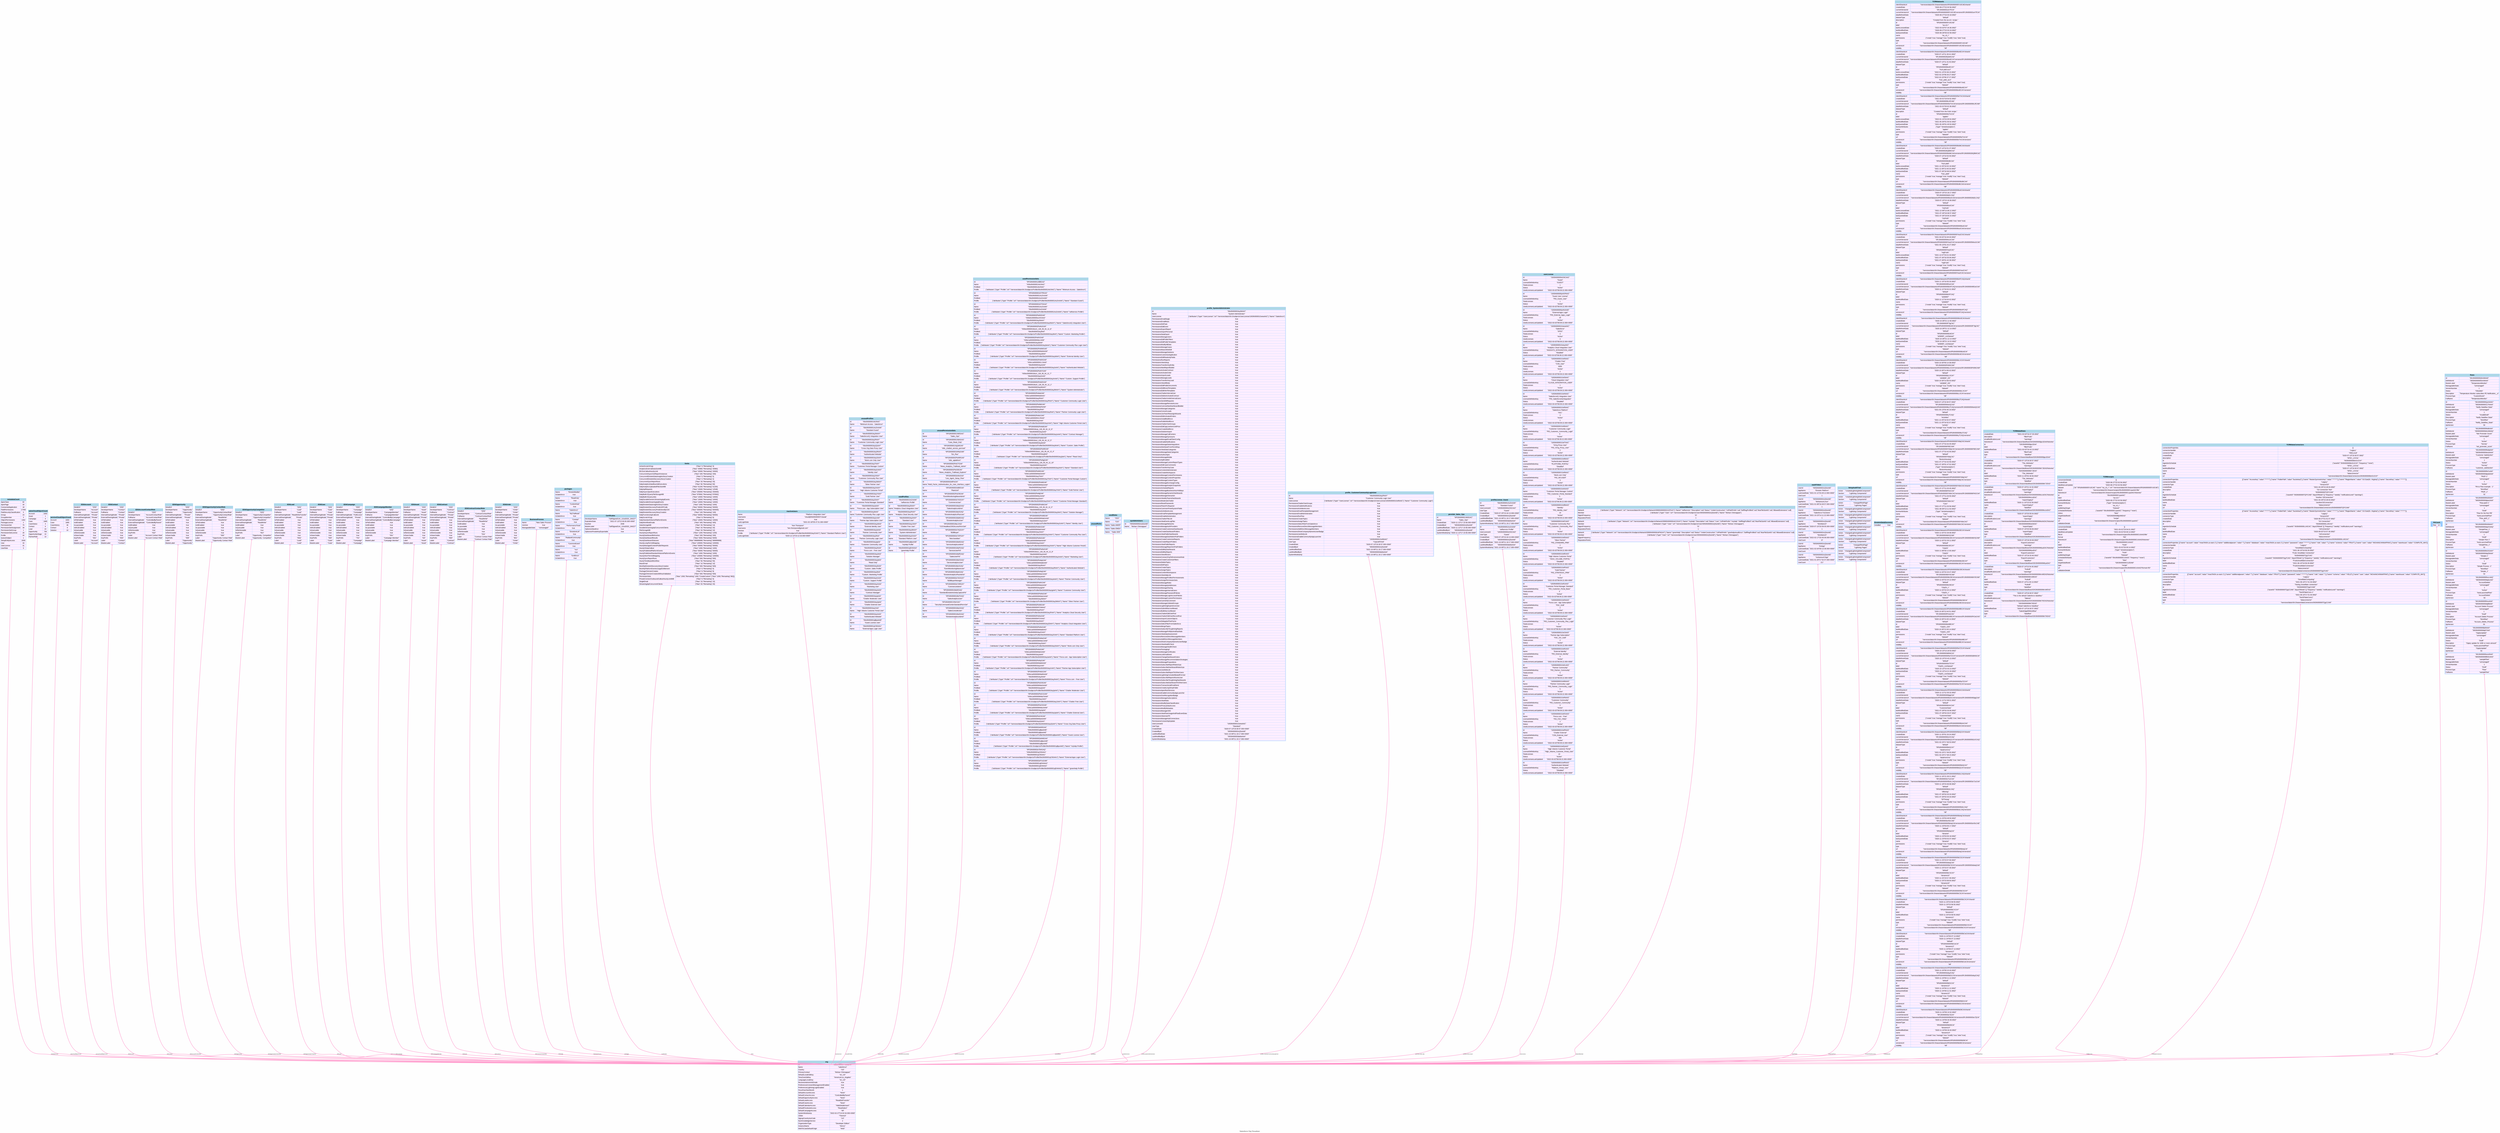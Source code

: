 
     digraph Org {
         graph [  
             bgcolor="#fefefe"  
             label="Salesforce Org Visualizer "  
         ]
             edge [fontsize=24]
             node [  
             fontname="Arial"  
             fontsize="15"  
             shape="rectangle"  
             color="#99ccff"
             style=filled
             width=1.5
           ];
             ranksep = 1.5
             nodesep = .25
             edge [style="setlinewidth(3)"]


      
        org [shape=none, margin=0, label=<
            <table border="1" cellborder="1" cellspacing="0" bgcolor="#ffeeff" >   <tr><td colspan="2" bgcolor="lightblue"><b>org</b></td></tr>
              <tr><td port="Id" align="left">Id</td>
                                   <td>"00D3h000007R1LuEAK"</td>
                               </tr>   <tr><td port="Name" align="left">Name</td>
                                   <td>"salesforce"</td>
                               </tr>   <tr><td port="Country" align="left">Country</td>
                                   <td>"US"</td>
                               </tr>   <tr><td port="PrimaryContact" align="left">PrimaryContact</td>
                                   <td>"Mohan Chinnappan"</td>
                               </tr>   <tr><td port="DefaultLocaleSidKey" align="left">DefaultLocaleSidKey</td>
                                   <td>"en_US"</td>
                               </tr>   <tr><td port="TimeZoneSidKey" align="left">TimeZoneSidKey</td>
                                   <td>"America/Los_Angeles"</td>
                               </tr>   <tr><td port="LanguageLocaleKey" align="left">LanguageLocaleKey</td>
                                   <td>"en_US"</td>
                               </tr>   <tr><td port="ReceivesAdminInfoEmails" align="left">ReceivesAdminInfoEmails</td>
                                   <td>true</td>
                               </tr>   <tr><td port="PreferencesConsentManagementEnabled" align="left">PreferencesConsentManagementEnabled</td>
                                   <td>true</td>
                               </tr>   <tr><td port="PreferencesLightningLoginEnabled" align="left">PreferencesLightningLoginEnabled</td>
                                   <td>true</td>
                               </tr>   <tr><td port="FiscalYearStartMonth" align="left">FiscalYearStartMonth</td>
                                   <td>1</td>
                               </tr>   <tr><td port="DefaultAccountAccess" align="left">DefaultAccountAccess</td>
                                   <td>"None"</td>
                               </tr>   <tr><td port="DefaultContactAccess" align="left">DefaultContactAccess</td>
                                   <td>"ControlledByParent"</td>
                               </tr>   <tr><td port="DefaultOpportunityAccess" align="left">DefaultOpportunityAccess</td>
                                   <td>"None"</td>
                               </tr>   <tr><td port="DefaultLeadAccess" align="left">DefaultLeadAccess</td>
                                   <td>"ReadEditTransfer"</td>
                               </tr>   <tr><td port="DefaultCaseAccess" align="left">DefaultCaseAccess</td>
                                   <td>"None"</td>
                               </tr>   <tr><td port="DefaultCalendarAccess" align="left">DefaultCalendarAccess</td>
                                   <td>"HideDetailsInsert"</td>
                               </tr>   <tr><td port="DefaultPricebookAccess" align="left">DefaultPricebookAccess</td>
                                   <td>"ReadSelect"</td>
                               </tr>   <tr><td port="DefaultCampaignAccess" align="left">DefaultCampaignAccess</td>
                                   <td>"All"</td>
                               </tr>   <tr><td port="SystemModstamp" align="left">SystemModstamp</td>
                                   <td>"2022-02-27T13:02:34.000+0000"</td>
                               </tr>   <tr><td port="UiSkin" align="left">UiSkin</td>
                                   <td>"Theme3"</td>
                               </tr>   <tr><td port="SignupCountryIsoCode" align="left">SignupCountryIsoCode</td>
                                   <td>"US"</td>
                               </tr>   <tr><td port="NumKnowledgeService" align="left">NumKnowledgeService</td>
                                   <td>2</td>
                               </tr>   <tr><td port="OrganizationType" align="left">OrganizationType</td>
                                   <td>"Developer Edition"</td>
                               </tr>   <tr><td port="InstanceName" align="left">InstanceName</td>
                                   <td>"NA111"</td>
                               </tr>   <tr><td port="WebToCaseDefaultOrigin" align="left">WebToCaseDefaultOrigin</td>
                                   <td>"Web"</td>
                               </tr> </table>
        >
         URL="#" tooltip="org" ];
         
        metadataCount [shape=none, margin=0, label=<
            <table border="1" cellborder="1" cellspacing="0" bgcolor="#ffeeff" >   <tr><td colspan="2" bgcolor="lightblue"><b>metadataCount</b></td></tr>
              <tr><td port="ApexClass" align="left">ApexClass</td>
                                   <td>82</td>
                               </tr>   <tr><td port="ApexPage" align="left">ApexPage</td>
                                   <td>34</td>
                               </tr>   <tr><td port="ConnectedApplication" align="left">ConnectedApplication</td>
                                   <td>18</td>
                               </tr>   <tr><td port="FieldPermissions" align="left">FieldPermissions</td>
                                   <td>17493</td>
                               </tr>   <tr><td port="FieldSecurityClassification" align="left">FieldSecurityClassification</td>
                                   <td>5</td>
                               </tr>   <tr><td port="Group" align="left">Group</td>
                                   <td>23</td>
                               </tr>   <tr><td port="GroupMember" align="left">GroupMember</td>
                                   <td>3</td>
                               </tr>   <tr><td port="ObjectPermissions" align="left">ObjectPermissions</td>
                                   <td>1362</td>
                               </tr>   <tr><td port="PackageLicense" align="left">PackageLicense</td>
                                   <td>2</td>
                               </tr>   <tr><td port="PermissionSet" align="left">PermissionSet</td>
                                   <td>75</td>
                               </tr>   <tr><td port="PermissionSetAssignment" align="left">PermissionSetAssignment</td>
                                   <td>39</td>
                               </tr>   <tr><td port="PermissionSetGroup" align="left">PermissionSetGroup</td>
                                   <td>1</td>
                               </tr>   <tr><td port="PermissionSetLicense" align="left">PermissionSetLicense</td>
                                   <td>26</td>
                               </tr>   <tr><td port="Profile" align="left">Profile</td>
                                   <td>44</td>
                               </tr>   <tr><td port="QueueSobject" align="left">QueueSobject</td>
                                   <td>1</td>
                               </tr>   <tr><td port="SetupEntityAccess" align="left">SetupEntityAccess</td>
                                   <td>2009</td>
                               </tr>   <tr><td port="User" align="left">User</td>
                                   <td>33</td>
                               </tr>   <tr><td port="UserLicense" align="left">UserLicense</td>
                                   <td>31</td>
                               </tr>   <tr><td port="UserRole" align="left">UserRole</td>
                                   <td>5</td>
                               </tr> </table>
        >
         URL="#" tooltip="metadataCount" ];
        "metadataCount":"None":w ->  "org":"Id":e    [arrowhead=none dir=back arrowtail=tee color="#ff99cc" label="metadataCount" fontname="Monaco" fontsize="9" ]; 
        salesCloudObjectCount [shape=none, margin=0, label=<
            <table border="1" cellborder="1" cellspacing="0" bgcolor="#ffeeff" >   <tr><td colspan="2" bgcolor="lightblue"><b>salesCloudObjectCount</b></td></tr>
              <tr><td port="Account" align="left">Account</td>
                                   <td>1003</td>
                               </tr>   <tr><td port="Asset" align="left">Asset</td>
                                   <td>1</td>
                               </tr>   <tr><td port="Campaign" align="left">Campaign</td>
                                   <td>4</td>
                               </tr>   <tr><td port="Case" align="left">Case</td>
                                   <td>1685</td>
                               </tr>   <tr><td port="CaseStatus" align="left">CaseStatus</td>
                                   <td>4</td>
                               </tr>   <tr><td port="Contact" align="left">Contact</td>
                                   <td>6</td>
                               </tr>   <tr><td port="Lead" align="left">Lead</td>
                                   <td>23</td>
                               </tr>   <tr><td port="Opportunity" align="left">Opportunity</td>
                                   <td>706</td>
                               </tr>   <tr><td port="OpportunityStage" align="left">OpportunityStage</td>
                                   <td>10</td>
                               </tr>   <tr><td port="PartnerRole" align="left">PartnerRole</td>
                                   <td>13</td>
                               </tr> </table>
        >
         URL="#" tooltip="salesCloudObjectCount" ];
        "salesCloudObjectCount":"None":w ->  "org":"Id":e    [arrowhead=none dir=back arrowtail=tee color="#ff99cc" label="salesCloudObjectCount" fontname="Monaco" fontsize="9" ]; 
        serviceCloudObjectCount [shape=none, margin=0, label=<
            <table border="1" cellborder="1" cellspacing="0" bgcolor="#ffeeff" >   <tr><td colspan="2" bgcolor="lightblue"><b>serviceCloudObjectCount</b></td></tr>
              <tr><td port="Account" align="left">Account</td>
                                   <td>1003</td>
                               </tr>   <tr><td port="Case" align="left">Case</td>
                                   <td>1685</td>
                               </tr>   <tr><td port="CaseHistory" align="left">CaseHistory</td>
                                   <td>46</td>
                               </tr>   <tr><td port="Contact" align="left">Contact</td>
                                   <td>6</td>
                               </tr>   <tr><td port="Solution" align="left">Solution</td>
                                   <td>10</td>
                               </tr> </table>
        >
         URL="#" tooltip="serviceCloudObjectCount" ];
        "serviceCloudObjectCount":"None":w ->  "org":"Id":e    [arrowhead=none dir=back arrowtail=tee color="#ff99cc" label="serviceCloudObjectCount" fontname="Monaco" fontsize="9" ]; 
        EDSAccount [shape=none, margin=0, label=<
            <table border="1" cellborder="1" cellspacing="0" bgcolor="#ffeeff" >   <tr><td colspan="2" bgcolor="lightblue"><b>EDSAccount</b></td></tr>
              <tr><td port="DetailUrl" align="left">DetailUrl</td>
                                   <td>"/{ID}"</td>
                               </tr>   <tr><td port="DeveloperName" align="left">DeveloperName</td>
                                   <td>"Account"</td>
                               </tr>   <tr><td port="FullName" align="left">FullName</td>
                                   <td>"Account"</td>
                               </tr>   <tr><td port="InternalSharingModel" align="left">InternalSharingModel</td>
                                   <td>"Private"</td>
                               </tr>   <tr><td port="ExternalSharingModel" align="left">ExternalSharingModel</td>
                                   <td>"Private"</td>
                               </tr>   <tr><td port="IsFlsEnabled" align="left">IsFlsEnabled</td>
                                   <td>true</td>
                               </tr>   <tr><td port="IsIdEnabled" align="left">IsIdEnabled</td>
                                   <td>true</td>
                               </tr>   <tr><td port="IsLayoutable" align="left">IsLayoutable</td>
                                   <td>true</td>
                               </tr>   <tr><td port="IsMruEnabled" align="left">IsMruEnabled</td>
                                   <td>true</td>
                               </tr>   <tr><td port="IsQueryable" align="left">IsQueryable</td>
                                   <td>true</td>
                               </tr>   <tr><td port="IsRetrieveable" align="left">IsRetrieveable</td>
                                   <td>true</td>
                               </tr>   <tr><td port="IsSearchable" align="left">IsSearchable</td>
                                   <td>true</td>
                               </tr>   <tr><td port="KeyPrefix" align="left">KeyPrefix</td>
                                   <td>"001"</td>
                               </tr>   <tr><td port="Label" align="left">Label</td>
                                   <td>"Account"</td>
                               </tr>   <tr><td port="MasterLabel" align="left">MasterLabel</td>
                                   <td>"Account"</td>
                               </tr> </table>
        >
         URL="#" tooltip="EDSAccount" ];
        "EDSAccount":"None":w ->  "org":"Id":e    [arrowhead=none dir=back arrowtail=tee color="#ff99cc" label="EDSAccount" fontname="Monaco" fontsize="9" ]; 
        EDSContact [shape=none, margin=0, label=<
            <table border="1" cellborder="1" cellspacing="0" bgcolor="#ffeeff" >   <tr><td colspan="2" bgcolor="lightblue"><b>EDSContact</b></td></tr>
              <tr><td port="DetailUrl" align="left">DetailUrl</td>
                                   <td>"/{ID}"</td>
                               </tr>   <tr><td port="DeveloperName" align="left">DeveloperName</td>
                                   <td>"Contact"</td>
                               </tr>   <tr><td port="FullName" align="left">FullName</td>
                                   <td>"Contact"</td>
                               </tr>   <tr><td port="InternalSharingModel" align="left">InternalSharingModel</td>
                                   <td>"Private"</td>
                               </tr>   <tr><td port="ExternalSharingModel" align="left">ExternalSharingModel</td>
                                   <td>"Private"</td>
                               </tr>   <tr><td port="IsFlsEnabled" align="left">IsFlsEnabled</td>
                                   <td>true</td>
                               </tr>   <tr><td port="IsIdEnabled" align="left">IsIdEnabled</td>
                                   <td>true</td>
                               </tr>   <tr><td port="IsLayoutable" align="left">IsLayoutable</td>
                                   <td>true</td>
                               </tr>   <tr><td port="IsMruEnabled" align="left">IsMruEnabled</td>
                                   <td>true</td>
                               </tr>   <tr><td port="IsQueryable" align="left">IsQueryable</td>
                                   <td>true</td>
                               </tr>   <tr><td port="IsRetrieveable" align="left">IsRetrieveable</td>
                                   <td>true</td>
                               </tr>   <tr><td port="IsSearchable" align="left">IsSearchable</td>
                                   <td>true</td>
                               </tr>   <tr><td port="KeyPrefix" align="left">KeyPrefix</td>
                                   <td>"003"</td>
                               </tr>   <tr><td port="Label" align="left">Label</td>
                                   <td>"Contact"</td>
                               </tr>   <tr><td port="MasterLabel" align="left">MasterLabel</td>
                                   <td>"Contact"</td>
                               </tr> </table>
        >
         URL="#" tooltip="EDSContact" ];
        "EDSContact":"None":w ->  "org":"Id":e    [arrowhead=none dir=back arrowtail=tee color="#ff99cc" label="EDSContact" fontname="Monaco" fontsize="9" ]; 
        EDSAccountContactRole [shape=none, margin=0, label=<
            <table border="1" cellborder="1" cellspacing="0" bgcolor="#ffeeff" >   <tr><td colspan="2" bgcolor="lightblue"><b>EDSAccountContactRole</b></td></tr>
              <tr><td port="DetailUrl" align="left">DetailUrl</td>
                                   <td>"/{ID}"</td>
                               </tr>   <tr><td port="DeveloperName" align="left">DeveloperName</td>
                                   <td>"AccountContactRole"</td>
                               </tr>   <tr><td port="FullName" align="left">FullName</td>
                                   <td>"AccountContactRole"</td>
                               </tr>   <tr><td port="InternalSharingModel" align="left">InternalSharingModel</td>
                                   <td>"ControlledByParent"</td>
                               </tr>   <tr><td port="ExternalSharingModel" align="left">ExternalSharingModel</td>
                                   <td>"ControlledByParent"</td>
                               </tr>   <tr><td port="IsIdEnabled" align="left">IsIdEnabled</td>
                                   <td>true</td>
                               </tr>   <tr><td port="IsQueryable" align="left">IsQueryable</td>
                                   <td>true</td>
                               </tr>   <tr><td port="IsRetrieveable" align="left">IsRetrieveable</td>
                                   <td>true</td>
                               </tr>   <tr><td port="KeyPrefix" align="left">KeyPrefix</td>
                                   <td>"02Z"</td>
                               </tr>   <tr><td port="Label" align="left">Label</td>
                                   <td>"Account Contact Role"</td>
                               </tr>   <tr><td port="MasterLabel" align="left">MasterLabel</td>
                                   <td>"Account Contact Role"</td>
                               </tr> </table>
        >
         URL="#" tooltip="EDSAccountContactRole" ];
        "EDSAccountContactRole":"None":w ->  "org":"Id":e    [arrowhead=none dir=back arrowtail=tee color="#ff99cc" label="EDSAccountContactRole" fontname="Monaco" fontsize="9" ]; 
        EDSOpportunity [shape=none, margin=0, label=<
            <table border="1" cellborder="1" cellspacing="0" bgcolor="#ffeeff" >   <tr><td colspan="2" bgcolor="lightblue"><b>EDSOpportunity</b></td></tr>
              <tr><td port="DetailUrl" align="left">DetailUrl</td>
                                   <td>"/{ID}"</td>
                               </tr>   <tr><td port="DeveloperName" align="left">DeveloperName</td>
                                   <td>"Opportunity"</td>
                               </tr>   <tr><td port="FullName" align="left">FullName</td>
                                   <td>"Opportunity"</td>
                               </tr>   <tr><td port="InternalSharingModel" align="left">InternalSharingModel</td>
                                   <td>"Private"</td>
                               </tr>   <tr><td port="ExternalSharingModel" align="left">ExternalSharingModel</td>
                                   <td>"Private"</td>
                               </tr>   <tr><td port="IsFlsEnabled" align="left">IsFlsEnabled</td>
                                   <td>true</td>
                               </tr>   <tr><td port="IsIdEnabled" align="left">IsIdEnabled</td>
                                   <td>true</td>
                               </tr>   <tr><td port="IsLayoutable" align="left">IsLayoutable</td>
                                   <td>true</td>
                               </tr>   <tr><td port="IsMruEnabled" align="left">IsMruEnabled</td>
                                   <td>true</td>
                               </tr>   <tr><td port="IsQueryable" align="left">IsQueryable</td>
                                   <td>true</td>
                               </tr>   <tr><td port="IsRetrieveable" align="left">IsRetrieveable</td>
                                   <td>true</td>
                               </tr>   <tr><td port="IsSearchable" align="left">IsSearchable</td>
                                   <td>true</td>
                               </tr>   <tr><td port="KeyPrefix" align="left">KeyPrefix</td>
                                   <td>"006"</td>
                               </tr>   <tr><td port="Label" align="left">Label</td>
                                   <td>"Opportunity"</td>
                               </tr>   <tr><td port="MasterLabel" align="left">MasterLabel</td>
                                   <td>"Opportunity"</td>
                               </tr> </table>
        >
         URL="#" tooltip="EDSOpportunity" ];
        "EDSOpportunity":"None":w ->  "org":"Id":e    [arrowhead=none dir=back arrowtail=tee color="#ff99cc" label="EDSOpportunity" fontname="Monaco" fontsize="9" ]; 
        EDSOpportunityContactRole [shape=none, margin=0, label=<
            <table border="1" cellborder="1" cellspacing="0" bgcolor="#ffeeff" >   <tr><td colspan="2" bgcolor="lightblue"><b>EDSOpportunityContactRole</b></td></tr>
              <tr><td port="DetailUrl" align="left">DetailUrl</td>
                                   <td>"/{ID}"</td>
                               </tr>   <tr><td port="DeveloperName" align="left">DeveloperName</td>
                                   <td>"OpportunityContactRole"</td>
                               </tr>   <tr><td port="FullName" align="left">FullName</td>
                                   <td>"OpportunityContactRole"</td>
                               </tr>   <tr><td port="InternalSharingModel" align="left">InternalSharingModel</td>
                                   <td>"ReadWrite"</td>
                               </tr>   <tr><td port="ExternalSharingModel" align="left">ExternalSharingModel</td>
                                   <td>"ReadWrite"</td>
                               </tr>   <tr><td port="IsFlsEnabled" align="left">IsFlsEnabled</td>
                                   <td>true</td>
                               </tr>   <tr><td port="IsIdEnabled" align="left">IsIdEnabled</td>
                                   <td>true</td>
                               </tr>   <tr><td port="IsLayoutable" align="left">IsLayoutable</td>
                                   <td>true</td>
                               </tr>   <tr><td port="IsQueryable" align="left">IsQueryable</td>
                                   <td>true</td>
                               </tr>   <tr><td port="IsRetrieveable" align="left">IsRetrieveable</td>
                                   <td>true</td>
                               </tr>   <tr><td port="KeyPrefix" align="left">KeyPrefix</td>
                                   <td>"00K"</td>
                               </tr>   <tr><td port="Label" align="left">Label</td>
                                   <td>"Opportunity Contact Role"</td>
                               </tr>   <tr><td port="MasterLabel" align="left">MasterLabel</td>
                                   <td>"Opportunity Contact Role"</td>
                               </tr> </table>
        >
         URL="#" tooltip="EDSOpportunityContactRole" ];
        "EDSOpportunityContactRole":"None":w ->  "org":"Id":e    [arrowhead=none dir=back arrowtail=tee color="#ff99cc" label="EDSOpportunityContactRole" fontname="Monaco" fontsize="9" ]; 
        EDSOpportunityCompetitor [shape=none, margin=0, label=<
            <table border="1" cellborder="1" cellspacing="0" bgcolor="#ffeeff" >   <tr><td colspan="2" bgcolor="lightblue"><b>EDSOpportunityCompetitor</b></td></tr>
              <tr><td port="DetailUrl" align="left">DetailUrl</td>
                                   <td>"/{ID}"</td>
                               </tr>   <tr><td port="DeveloperName" align="left">DeveloperName</td>
                                   <td>"OpportunityCompetitor"</td>
                               </tr>   <tr><td port="FullName" align="left">FullName</td>
                                   <td>"OpportunityCompetitor"</td>
                               </tr>   <tr><td port="InternalSharingModel" align="left">InternalSharingModel</td>
                                   <td>"ReadWrite"</td>
                               </tr>   <tr><td port="ExternalSharingModel" align="left">ExternalSharingModel</td>
                                   <td>"ReadWrite"</td>
                               </tr>   <tr><td port="IsIdEnabled" align="left">IsIdEnabled</td>
                                   <td>true</td>
                               </tr>   <tr><td port="IsQueryable" align="left">IsQueryable</td>
                                   <td>true</td>
                               </tr>   <tr><td port="IsRetrieveable" align="left">IsRetrieveable</td>
                                   <td>true</td>
                               </tr>   <tr><td port="KeyPrefix" align="left">KeyPrefix</td>
                                   <td>"00J"</td>
                               </tr>   <tr><td port="Label" align="left">Label</td>
                                   <td>"Opportunity: Competitor"</td>
                               </tr>   <tr><td port="MasterLabel" align="left">MasterLabel</td>
                                   <td>"Opportunity: Competitor"</td>
                               </tr> </table>
        >
         URL="#" tooltip="EDSOpportunityCompetitor" ];
        "EDSOpportunityCompetitor":"None":w ->  "org":"Id":e    [arrowhead=none dir=back arrowtail=tee color="#ff99cc" label="EDSOpportunityCompetitor" fontname="Monaco" fontsize="9" ]; 
        EDSLead [shape=none, margin=0, label=<
            <table border="1" cellborder="1" cellspacing="0" bgcolor="#ffeeff" >   <tr><td colspan="2" bgcolor="lightblue"><b>EDSLead</b></td></tr>
              <tr><td port="DetailUrl" align="left">DetailUrl</td>
                                   <td>"/{ID}"</td>
                               </tr>   <tr><td port="DeveloperName" align="left">DeveloperName</td>
                                   <td>"Lead"</td>
                               </tr>   <tr><td port="FullName" align="left">FullName</td>
                                   <td>"Lead"</td>
                               </tr>   <tr><td port="InternalSharingModel" align="left">InternalSharingModel</td>
                                   <td>"ReadWriteTransfer"</td>
                               </tr>   <tr><td port="ExternalSharingModel" align="left">ExternalSharingModel</td>
                                   <td>"Private"</td>
                               </tr>   <tr><td port="IsFlsEnabled" align="left">IsFlsEnabled</td>
                                   <td>true</td>
                               </tr>   <tr><td port="IsIdEnabled" align="left">IsIdEnabled</td>
                                   <td>true</td>
                               </tr>   <tr><td port="IsLayoutable" align="left">IsLayoutable</td>
                                   <td>true</td>
                               </tr>   <tr><td port="IsMruEnabled" align="left">IsMruEnabled</td>
                                   <td>true</td>
                               </tr>   <tr><td port="IsQueryable" align="left">IsQueryable</td>
                                   <td>true</td>
                               </tr>   <tr><td port="IsRetrieveable" align="left">IsRetrieveable</td>
                                   <td>true</td>
                               </tr>   <tr><td port="IsSearchable" align="left">IsSearchable</td>
                                   <td>true</td>
                               </tr>   <tr><td port="KeyPrefix" align="left">KeyPrefix</td>
                                   <td>"00Q"</td>
                               </tr>   <tr><td port="Label" align="left">Label</td>
                                   <td>"Lead"</td>
                               </tr>   <tr><td port="MasterLabel" align="left">MasterLabel</td>
                                   <td>"Lead"</td>
                               </tr> </table>
        >
         URL="#" tooltip="EDSLead" ];
        "EDSLead":"None":w ->  "org":"Id":e    [arrowhead=none dir=back arrowtail=tee color="#ff99cc" label="EDSLead" fontname="Monaco" fontsize="9" ]; 
        EDSCase [shape=none, margin=0, label=<
            <table border="1" cellborder="1" cellspacing="0" bgcolor="#ffeeff" >   <tr><td colspan="2" bgcolor="lightblue"><b>EDSCase</b></td></tr>
              <tr><td port="DetailUrl" align="left">DetailUrl</td>
                                   <td>"/{ID}"</td>
                               </tr>   <tr><td port="DeveloperName" align="left">DeveloperName</td>
                                   <td>"Case"</td>
                               </tr>   <tr><td port="FullName" align="left">FullName</td>
                                   <td>"Case"</td>
                               </tr>   <tr><td port="InternalSharingModel" align="left">InternalSharingModel</td>
                                   <td>"Private"</td>
                               </tr>   <tr><td port="ExternalSharingModel" align="left">ExternalSharingModel</td>
                                   <td>"Private"</td>
                               </tr>   <tr><td port="IsFlsEnabled" align="left">IsFlsEnabled</td>
                                   <td>true</td>
                               </tr>   <tr><td port="IsIdEnabled" align="left">IsIdEnabled</td>
                                   <td>true</td>
                               </tr>   <tr><td port="IsLayoutable" align="left">IsLayoutable</td>
                                   <td>true</td>
                               </tr>   <tr><td port="IsMruEnabled" align="left">IsMruEnabled</td>
                                   <td>true</td>
                               </tr>   <tr><td port="IsQueryable" align="left">IsQueryable</td>
                                   <td>true</td>
                               </tr>   <tr><td port="IsRetrieveable" align="left">IsRetrieveable</td>
                                   <td>true</td>
                               </tr>   <tr><td port="IsSearchable" align="left">IsSearchable</td>
                                   <td>true</td>
                               </tr>   <tr><td port="KeyPrefix" align="left">KeyPrefix</td>
                                   <td>"500"</td>
                               </tr>   <tr><td port="Label" align="left">Label</td>
                                   <td>"Case"</td>
                               </tr>   <tr><td port="MasterLabel" align="left">MasterLabel</td>
                                   <td>"Case"</td>
                               </tr> </table>
        >
         URL="#" tooltip="EDSCase" ];
        "EDSCase":"None":w ->  "org":"Id":e    [arrowhead=none dir=back arrowtail=tee color="#ff99cc" label="EDSCase" fontname="Monaco" fontsize="9" ]; 
        EDSCampaign [shape=none, margin=0, label=<
            <table border="1" cellborder="1" cellspacing="0" bgcolor="#ffeeff" >   <tr><td colspan="2" bgcolor="lightblue"><b>EDSCampaign</b></td></tr>
              <tr><td port="DetailUrl" align="left">DetailUrl</td>
                                   <td>"/{ID}"</td>
                               </tr>   <tr><td port="DeveloperName" align="left">DeveloperName</td>
                                   <td>"Campaign"</td>
                               </tr>   <tr><td port="FullName" align="left">FullName</td>
                                   <td>"Campaign"</td>
                               </tr>   <tr><td port="InternalSharingModel" align="left">InternalSharingModel</td>
                                   <td>"FullAccess"</td>
                               </tr>   <tr><td port="ExternalSharingModel" align="left">ExternalSharingModel</td>
                                   <td>"Private"</td>
                               </tr>   <tr><td port="IsFlsEnabled" align="left">IsFlsEnabled</td>
                                   <td>true</td>
                               </tr>   <tr><td port="IsIdEnabled" align="left">IsIdEnabled</td>
                                   <td>true</td>
                               </tr>   <tr><td port="IsLayoutable" align="left">IsLayoutable</td>
                                   <td>true</td>
                               </tr>   <tr><td port="IsMruEnabled" align="left">IsMruEnabled</td>
                                   <td>true</td>
                               </tr>   <tr><td port="IsQueryable" align="left">IsQueryable</td>
                                   <td>true</td>
                               </tr>   <tr><td port="IsRetrieveable" align="left">IsRetrieveable</td>
                                   <td>true</td>
                               </tr>   <tr><td port="IsSearchable" align="left">IsSearchable</td>
                                   <td>true</td>
                               </tr>   <tr><td port="KeyPrefix" align="left">KeyPrefix</td>
                                   <td>"701"</td>
                               </tr>   <tr><td port="Label" align="left">Label</td>
                                   <td>"Campaign"</td>
                               </tr>   <tr><td port="MasterLabel" align="left">MasterLabel</td>
                                   <td>"Campaign"</td>
                               </tr> </table>
        >
         URL="#" tooltip="EDSCampaign" ];
        "EDSCampaign":"None":w ->  "org":"Id":e    [arrowhead=none dir=back arrowtail=tee color="#ff99cc" label="EDSCampaign" fontname="Monaco" fontsize="9" ]; 
        EDSCampaignMember [shape=none, margin=0, label=<
            <table border="1" cellborder="1" cellspacing="0" bgcolor="#ffeeff" >   <tr><td colspan="2" bgcolor="lightblue"><b>EDSCampaignMember</b></td></tr>
              <tr><td port="DetailUrl" align="left">DetailUrl</td>
                                   <td>"/{ID}"</td>
                               </tr>   <tr><td port="DeveloperName" align="left">DeveloperName</td>
                                   <td>"CampaignMember"</td>
                               </tr>   <tr><td port="FullName" align="left">FullName</td>
                                   <td>"CampaignMember"</td>
                               </tr>   <tr><td port="InternalSharingModel" align="left">InternalSharingModel</td>
                                   <td>"ControlledByCampaign"</td>
                               </tr>   <tr><td port="ExternalSharingModel" align="left">ExternalSharingModel</td>
                                   <td>"ControlledByCampaign"</td>
                               </tr>   <tr><td port="IsFlsEnabled" align="left">IsFlsEnabled</td>
                                   <td>true</td>
                               </tr>   <tr><td port="IsIdEnabled" align="left">IsIdEnabled</td>
                                   <td>true</td>
                               </tr>   <tr><td port="IsLayoutable" align="left">IsLayoutable</td>
                                   <td>true</td>
                               </tr>   <tr><td port="IsQueryable" align="left">IsQueryable</td>
                                   <td>true</td>
                               </tr>   <tr><td port="IsRetrieveable" align="left">IsRetrieveable</td>
                                   <td>true</td>
                               </tr>   <tr><td port="KeyPrefix" align="left">KeyPrefix</td>
                                   <td>"00v"</td>
                               </tr>   <tr><td port="Label" align="left">Label</td>
                                   <td>"Campaign Member"</td>
                               </tr>   <tr><td port="MasterLabel" align="left">MasterLabel</td>
                                   <td>"Campaign Member"</td>
                               </tr> </table>
        >
         URL="#" tooltip="EDSCampaignMember" ];
        "EDSCampaignMember":"None":w ->  "org":"Id":e    [arrowhead=none dir=back arrowtail=tee color="#ff99cc" label="EDSCampaignMember" fontname="Monaco" fontsize="9" ]; 
        EDSAsset [shape=none, margin=0, label=<
            <table border="1" cellborder="1" cellspacing="0" bgcolor="#ffeeff" >   <tr><td colspan="2" bgcolor="lightblue"><b>EDSAsset</b></td></tr>
              <tr><td port="DetailUrl" align="left">DetailUrl</td>
                                   <td>"/{ID}"</td>
                               </tr>   <tr><td port="DeveloperName" align="left">DeveloperName</td>
                                   <td>"Asset"</td>
                               </tr>   <tr><td port="FullName" align="left">FullName</td>
                                   <td>"Asset"</td>
                               </tr>   <tr><td port="InternalSharingModel" align="left">InternalSharingModel</td>
                                   <td>"Private"</td>
                               </tr>   <tr><td port="ExternalSharingModel" align="left">ExternalSharingModel</td>
                                   <td>"Private"</td>
                               </tr>   <tr><td port="IsFlsEnabled" align="left">IsFlsEnabled</td>
                                   <td>true</td>
                               </tr>   <tr><td port="IsIdEnabled" align="left">IsIdEnabled</td>
                                   <td>true</td>
                               </tr>   <tr><td port="IsLayoutable" align="left">IsLayoutable</td>
                                   <td>true</td>
                               </tr>   <tr><td port="IsMruEnabled" align="left">IsMruEnabled</td>
                                   <td>true</td>
                               </tr>   <tr><td port="IsQueryable" align="left">IsQueryable</td>
                                   <td>true</td>
                               </tr>   <tr><td port="IsRetrieveable" align="left">IsRetrieveable</td>
                                   <td>true</td>
                               </tr>   <tr><td port="IsSearchable" align="left">IsSearchable</td>
                                   <td>true</td>
                               </tr>   <tr><td port="KeyPrefix" align="left">KeyPrefix</td>
                                   <td>"02i"</td>
                               </tr>   <tr><td port="Label" align="left">Label</td>
                                   <td>"Asset"</td>
                               </tr>   <tr><td port="MasterLabel" align="left">MasterLabel</td>
                                   <td>"Asset"</td>
                               </tr> </table>
        >
         URL="#" tooltip="EDSAsset" ];
        "EDSAsset":"None":w ->  "org":"Id":e    [arrowhead=none dir=back arrowtail=tee color="#ff99cc" label="EDSAsset" fontname="Monaco" fontsize="9" ]; 
        EDSContract [shape=none, margin=0, label=<
            <table border="1" cellborder="1" cellspacing="0" bgcolor="#ffeeff" >   <tr><td colspan="2" bgcolor="lightblue"><b>EDSContract</b></td></tr>
              <tr><td port="DetailUrl" align="left">DetailUrl</td>
                                   <td>"/{ID}"</td>
                               </tr>   <tr><td port="DeveloperName" align="left">DeveloperName</td>
                                   <td>"Contract"</td>
                               </tr>   <tr><td port="FullName" align="left">FullName</td>
                                   <td>"Contract"</td>
                               </tr>   <tr><td port="InternalSharingModel" align="left">InternalSharingModel</td>
                                   <td>"Private"</td>
                               </tr>   <tr><td port="ExternalSharingModel" align="left">ExternalSharingModel</td>
                                   <td>"Private"</td>
                               </tr>   <tr><td port="IsFlsEnabled" align="left">IsFlsEnabled</td>
                                   <td>true</td>
                               </tr>   <tr><td port="IsIdEnabled" align="left">IsIdEnabled</td>
                                   <td>true</td>
                               </tr>   <tr><td port="IsLayoutable" align="left">IsLayoutable</td>
                                   <td>true</td>
                               </tr>   <tr><td port="IsMruEnabled" align="left">IsMruEnabled</td>
                                   <td>true</td>
                               </tr>   <tr><td port="IsQueryable" align="left">IsQueryable</td>
                                   <td>true</td>
                               </tr>   <tr><td port="IsRetrieveable" align="left">IsRetrieveable</td>
                                   <td>true</td>
                               </tr>   <tr><td port="IsSearchable" align="left">IsSearchable</td>
                                   <td>true</td>
                               </tr>   <tr><td port="KeyPrefix" align="left">KeyPrefix</td>
                                   <td>"800"</td>
                               </tr>   <tr><td port="Label" align="left">Label</td>
                                   <td>"Contract"</td>
                               </tr>   <tr><td port="MasterLabel" align="left">MasterLabel</td>
                                   <td>"Contract"</td>
                               </tr> </table>
        >
         URL="#" tooltip="EDSContract" ];
        "EDSContract":"None":w ->  "org":"Id":e    [arrowhead=none dir=back arrowtail=tee color="#ff99cc" label="EDSContract" fontname="Monaco" fontsize="9" ]; 
        EDSContractContactRole [shape=none, margin=0, label=<
            <table border="1" cellborder="1" cellspacing="0" bgcolor="#ffeeff" >   <tr><td colspan="2" bgcolor="lightblue"><b>EDSContractContactRole</b></td></tr>
              <tr><td port="DetailUrl" align="left">DetailUrl</td>
                                   <td>"/{ID}"</td>
                               </tr>   <tr><td port="DeveloperName" align="left">DeveloperName</td>
                                   <td>"ContractContactRole"</td>
                               </tr>   <tr><td port="FullName" align="left">FullName</td>
                                   <td>"ContractContactRole"</td>
                               </tr>   <tr><td port="InternalSharingModel" align="left">InternalSharingModel</td>
                                   <td>"ReadWrite"</td>
                               </tr>   <tr><td port="ExternalSharingModel" align="left">ExternalSharingModel</td>
                                   <td>"ReadWrite"</td>
                               </tr>   <tr><td port="IsIdEnabled" align="left">IsIdEnabled</td>
                                   <td>true</td>
                               </tr>   <tr><td port="IsLayoutable" align="left">IsLayoutable</td>
                                   <td>true</td>
                               </tr>   <tr><td port="IsQueryable" align="left">IsQueryable</td>
                                   <td>true</td>
                               </tr>   <tr><td port="IsRetrieveable" align="left">IsRetrieveable</td>
                                   <td>true</td>
                               </tr>   <tr><td port="KeyPrefix" align="left">KeyPrefix</td>
                                   <td>"02a"</td>
                               </tr>   <tr><td port="Label" align="left">Label</td>
                                   <td>"Contract Contact Role"</td>
                               </tr>   <tr><td port="MasterLabel" align="left">MasterLabel</td>
                                   <td>"Contract Contact Role"</td>
                               </tr> </table>
        >
         URL="#" tooltip="EDSContractContactRole" ];
        "EDSContractContactRole":"None":w ->  "org":"Id":e    [arrowhead=none dir=back arrowtail=tee color="#ff99cc" label="EDSContractContactRole" fontname="Monaco" fontsize="9" ]; 
        EDSOrder [shape=none, margin=0, label=<
            <table border="1" cellborder="1" cellspacing="0" bgcolor="#ffeeff" >   <tr><td colspan="2" bgcolor="lightblue"><b>EDSOrder</b></td></tr>
              <tr><td port="DetailUrl" align="left">DetailUrl</td>
                                   <td>"/{ID}"</td>
                               </tr>   <tr><td port="DeveloperName" align="left">DeveloperName</td>
                                   <td>"Order"</td>
                               </tr>   <tr><td port="FullName" align="left">FullName</td>
                                   <td>"Order"</td>
                               </tr>   <tr><td port="InternalSharingModel" align="left">InternalSharingModel</td>
                                   <td>"Private"</td>
                               </tr>   <tr><td port="ExternalSharingModel" align="left">ExternalSharingModel</td>
                                   <td>"Private"</td>
                               </tr>   <tr><td port="IsFlsEnabled" align="left">IsFlsEnabled</td>
                                   <td>true</td>
                               </tr>   <tr><td port="IsIdEnabled" align="left">IsIdEnabled</td>
                                   <td>true</td>
                               </tr>   <tr><td port="IsLayoutable" align="left">IsLayoutable</td>
                                   <td>true</td>
                               </tr>   <tr><td port="IsMruEnabled" align="left">IsMruEnabled</td>
                                   <td>true</td>
                               </tr>   <tr><td port="IsQueryable" align="left">IsQueryable</td>
                                   <td>true</td>
                               </tr>   <tr><td port="IsRetrieveable" align="left">IsRetrieveable</td>
                                   <td>true</td>
                               </tr>   <tr><td port="IsSearchable" align="left">IsSearchable</td>
                                   <td>true</td>
                               </tr>   <tr><td port="KeyPrefix" align="left">KeyPrefix</td>
                                   <td>"801"</td>
                               </tr>   <tr><td port="Label" align="left">Label</td>
                                   <td>"Order"</td>
                               </tr>   <tr><td port="MasterLabel" align="left">MasterLabel</td>
                                   <td>"Order"</td>
                               </tr> </table>
        >
         URL="#" tooltip="EDSOrder" ];
        "EDSOrder":"None":w ->  "org":"Id":e    [arrowhead=none dir=back arrowtail=tee color="#ff99cc" label="EDSOrder" fontname="Monaco" fontsize="9" ]; 
        BusinessProcess [shape=none, margin=0, label=<
            <table border="1" cellborder="1" cellspacing="0" bgcolor="#ffeeff" >
               <tr><td colspan="3" bgcolor="lightblue"><b>BusinessProcess</b></td></tr><tr><td colspan="2">
                            <table border="1" cellborder="1" cellspacing="0" bgcolor="#ffeeff" >    <tr><td port="Name" align="left">Name</td>
                                        <td>"New Sales Process"</td>
                                    </tr>   <tr><td port="IsActive" align="left">IsActive</td>
                                        <td>true</td>
                                    </tr>   <tr><td port="ManageableState" align="left">ManageableState</td>
                                        <td>"unmanaged"</td>
                                    </tr> </table>
                </td></tr></table>
        >
         URL="#" tooltip="BusinessProcess" ];
        "BusinessProcess":"None":w ->  "org":"Id":e    [arrowhead=none dir=back arrowtail=tee color="#ff99cc" label="BusinessProcess" fontname="Monaco" fontsize="9" ]; 
        packages [shape=none, margin=0, label=<
            <table border="1" cellborder="1" cellspacing="0" bgcolor="#ffeeff" >
               <tr><td colspan="3" bgcolor="lightblue"><b>packages</b></td></tr><tr><td colspan="2">
                            <table border="1" cellborder="1" cellspacing="0" bgcolor="#ffeeff" >    <tr><td port="Name" align="left">Name</td>
                                        <td>"EinsteinBuilder"</td>
                                    </tr>   <tr><td port="IsSalesforce" align="left">IsSalesforce</td>
                                        <td>true</td>
                                    </tr> </table>
                </td></tr><tr><td colspan="2">
                            <table border="1" cellborder="1" cellspacing="0" bgcolor="#ffeeff" >    <tr><td port="Name" align="left">Name</td>
                                        <td>"ReadOnly"</td>
                                    </tr>   <tr><td port="IsSalesforce" align="left">IsSalesforce</td>
                                        <td>true</td>
                                    </tr> </table>
                </td></tr><tr><td colspan="2">
                            <table border="1" cellborder="1" cellspacing="0" bgcolor="#ffeeff" >    <tr><td port="Name" align="left">Name</td>
                                        <td>"ContentHub"</td>
                                    </tr>   <tr><td port="IsSalesforce" align="left">IsSalesforce</td>
                                        <td>true</td>
                                    </tr> </table>
                </td></tr><tr><td colspan="2">
                            <table border="1" cellborder="1" cellspacing="0" bgcolor="#ffeeff" >    <tr><td port="Name" align="left">Name</td>
                                        <td>"Salesforce"</td>
                                    </tr> </table>
                </td></tr><tr><td colspan="2">
                            <table border="1" cellborder="1" cellspacing="0" bgcolor="#ffeeff" >    <tr><td port="Name" align="left">Name</td>
                                        <td>"MyTrailhead"</td>
                                    </tr>   <tr><td port="IsSalesforce" align="left">IsSalesforce</td>
                                        <td>true</td>
                                    </tr> </table>
                </td></tr><tr><td colspan="2">
                            <table border="1" cellborder="1" cellspacing="0" bgcolor="#ffeeff" >    <tr><td port="Name" align="left">Name</td>
                                        <td>"Conduit"</td>
                                    </tr>   <tr><td port="IsSalesforce" align="left">IsSalesforce</td>
                                        <td>true</td>
                                    </tr> </table>
                </td></tr><tr><td colspan="2">
                            <table border="1" cellborder="1" cellspacing="0" bgcolor="#ffeeff" >    <tr><td port="Name" align="left">Name</td>
                                        <td>"PerformanceTools"</td>
                                    </tr>   <tr><td port="IsSalesforce" align="left">IsSalesforce</td>
                                        <td>true</td>
                                    </tr> </table>
                </td></tr><tr><td colspan="2">
                            <table border="1" cellborder="1" cellspacing="0" bgcolor="#ffeeff" >    <tr><td port="Name" align="left">Name</td>
                                        <td>"EinsteinALM"</td>
                                    </tr>   <tr><td port="IsSalesforce" align="left">IsSalesforce</td>
                                        <td>true</td>
                                    </tr> </table>
                </td></tr><tr><td colspan="2">
                            <table border="1" cellborder="1" cellspacing="0" bgcolor="#ffeeff" >    <tr><td port="Name" align="left">Name</td>
                                        <td>"Radian6Community"</td>
                                    </tr>   <tr><td port="IsSalesforce" align="left">IsSalesforce</td>
                                        <td>true</td>
                                    </tr> </table>
                </td></tr><tr><td colspan="2">
                            <table border="1" cellborder="1" cellspacing="0" bgcolor="#ffeeff" >    <tr><td port="Name" align="left">Name</td>
                                        <td>"CommonEvent"</td>
                                    </tr>   <tr><td port="IsSalesforce" align="left">IsSalesforce</td>
                                        <td>true</td>
                                    </tr> </table>
                </td></tr><tr><td colspan="2">
                            <table border="1" cellborder="1" cellspacing="0" bgcolor="#ffeeff" >    <tr><td port="Name" align="left">Name</td>
                                        <td>"vcs"</td>
                                    </tr>   <tr><td port="IsSalesforce" align="left">IsSalesforce</td>
                                        <td>true</td>
                                    </tr> </table>
                </td></tr><tr><td colspan="2">
                            <table border="1" cellborder="1" cellspacing="0" bgcolor="#ffeeff" >    <tr><td port="Name" align="left">Name</td>
                                        <td>"Gridforce"</td>
                                    </tr>   <tr><td port="IsSalesforce" align="left">IsSalesforce</td>
                                        <td>true</td>
                                    </tr> </table>
                </td></tr></table>
        >
         URL="#" tooltip="packages" ];
        "packages":"None":w ->  "org":"Id":e    [arrowhead=none dir=back arrowtail=tee color="#ff99cc" label="packages" fontname="Monaco" fontsize="9" ]; 
        Certificates [shape=none, margin=0, label=<
            <table border="1" cellborder="1" cellspacing="0" bgcolor="#ffeeff" >
               <tr><td colspan="3" bgcolor="lightblue"><b>Certificates</b></td></tr><tr><td colspan="2">
                            <table border="1" cellborder="1" cellspacing="0" bgcolor="#ffeeff" >    <tr><td port="DeveloperName" align="left">DeveloperName</td>
                                        <td>"SelfSignedCert_13Jul2020_194227"</td>
                                    </tr>   <tr><td port="ExpirationDate" align="left">ExpirationDate</td>
                                        <td>"2021-07-13T12:00:00.000+0000"</td>
                                    </tr>   <tr><td port="KeySize" align="left">KeySize</td>
                                        <td>2048</td>
                                    </tr>   <tr><td port="MasterLabel" align="left">MasterLabel</td>
                                        <td>"SelfSignedCert_13Jul2020_194227"</td>
                                    </tr>   <tr><td port="OptionsIsNewEncr" align="left">OptionsIsNewEncr</td>
                                        <td>true</td>
                                    </tr>   <tr><td port="OptionsIsPrivateKeyExportable" align="left">OptionsIsPrivateKeyExportable</td>
                                        <td>true</td>
                                    </tr> </table>
                </td></tr></table>
        >
         URL="#" tooltip="Certificates" ];
        "Certificates":"None":w ->  "org":"Id":e    [arrowhead=none dir=back arrowtail=tee color="#ff99cc" label="Certificates" fontname="Monaco" fontsize="9" ]; 
        limits [shape=none, margin=0, label=<
            <table border="1" cellborder="1" cellspacing="0" bgcolor="#ffeeff" >   <tr><td colspan="2" bgcolor="lightblue"><b>limits</b></td></tr>
              <tr><td port="ActiveScratchOrgs" align="left">ActiveScratchOrgs</td>
                                   <td>{"Max":3,"Remaining":3}</td>
                               </tr>   <tr><td port="AnalyticsExternalDataSizeMB" align="left">AnalyticsExternalDataSizeMB</td>
                                   <td>{"Max":40960,"Remaining":40960}</td>
                               </tr>   <tr><td port="BOZosCalloutHourlyLimit" align="left">BOZosCalloutHourlyLimit</td>
                                   <td>{"Max":20000,"Remaining":20000}</td>
                               </tr>   <tr><td port="ConcurrentAsyncGetReportInstances" align="left">ConcurrentAsyncGetReportInstances</td>
                                   <td>{"Max":200,"Remaining":200}</td>
                               </tr>   <tr><td port="ConcurrentEinsteinDataInsightsStoryCreation" align="left">ConcurrentEinsteinDataInsightsStoryCreation</td>
                                   <td>{"Max":5,"Remaining":5}</td>
                               </tr>   <tr><td port="ConcurrentEinsteinDiscoveryStoryCreation" align="left">ConcurrentEinsteinDiscoveryStoryCreation</td>
                                   <td>{"Max":2,"Remaining":2}</td>
                               </tr>   <tr><td port="ConcurrentSyncReportRuns" align="left">ConcurrentSyncReportRuns</td>
                                   <td>{"Max":20,"Remaining":20}</td>
                               </tr>   <tr><td port="DailyAnalyticsDataflowJobExecutions" align="left">DailyAnalyticsDataflowJobExecutions</td>
                                   <td>{"Max":60,"Remaining":60}</td>
                               </tr>   <tr><td port="DailyAnalyticsUploadedFilesSizeMB" align="left">DailyAnalyticsUploadedFilesSizeMB</td>
                                   <td>{"Max":51200,"Remaining":51200}</td>
                               </tr>   <tr><td port="DailyApiRequests" align="left">DailyApiRequests</td>
                                   <td>{"Max":15000,"Remaining":12548}</td>
                               </tr>   <tr><td port="DailyAsyncApexExecutions" align="left">DailyAsyncApexExecutions</td>
                                   <td>{"Max":250000,"Remaining":250000}</td>
                               </tr>   <tr><td port="DailyBulkV2QueryFileStorageMB" align="left">DailyBulkV2QueryFileStorageMB</td>
                                   <td>{"Max":976562,"Remaining":976562}</td>
                               </tr>   <tr><td port="DailyBulkV2QueryJobs" align="left">DailyBulkV2QueryJobs</td>
                                   <td>{"Max":10000,"Remaining":10000}</td>
                               </tr>   <tr><td port="DailyDurableGenericStreamingApiEvents" align="left">DailyDurableGenericStreamingApiEvents</td>
                                   <td>{"Max":10000,"Remaining":10000}</td>
                               </tr>   <tr><td port="DailyDurableStreamingApiEvents" align="left">DailyDurableStreamingApiEvents</td>
                                   <td>{"Max":10000,"Remaining":10000}</td>
                               </tr>   <tr><td port="DailyEinsteinDataInsightsStoryCreation" align="left">DailyEinsteinDataInsightsStoryCreation</td>
                                   <td>{"Max":1000,"Remaining":1000}</td>
                               </tr>   <tr><td port="DailyEinsteinDiscoveryPredictAPICalls" align="left">DailyEinsteinDiscoveryPredictAPICalls</td>
                                   <td>{"Max":50000,"Remaining":50000}</td>
                               </tr>   <tr><td port="DailyEinsteinDiscoveryPredictionsByCDC" align="left">DailyEinsteinDiscoveryPredictionsByCDC</td>
                                   <td>{"Max":500000,"Remaining":500000}</td>
                               </tr>   <tr><td port="DailyEinsteinDiscoveryStoryCreation" align="left">DailyEinsteinDiscoveryStoryCreation</td>
                                   <td>{"Max":100,"Remaining":100}</td>
                               </tr>   <tr><td port="DailyFunctionsApiCallLimit" align="left">DailyFunctionsApiCallLimit</td>
                                   <td>{"Max":50000,"Remaining":50000}</td>
                               </tr>   <tr><td port="DailyScratchOrgs" align="left">DailyScratchOrgs</td>
                                   <td>{"Max":6,"Remaining":6}</td>
                               </tr>   <tr><td port="DailyStandardVolumePlatformEvents" align="left">DailyStandardVolumePlatformEvents</td>
                                   <td>{"Max":10000,"Remaining":10000}</td>
                               </tr>   <tr><td port="DailyWorkflowEmails" align="left">DailyWorkflowEmails</td>
                                   <td>{"Max":405,"Remaining":405}</td>
                               </tr>   <tr><td port="DataStorageMB" align="left">DataStorageMB</td>
                                   <td>{"Max":45,"Remaining":13}</td>
                               </tr>   <tr><td port="DurableStreamingApiConcurrentClients" align="left">DurableStreamingApiConcurrentClients</td>
                                   <td>{"Max":20,"Remaining":20}</td>
                               </tr>   <tr><td port="FileStorageMB" align="left">FileStorageMB</td>
                                   <td>{"Max":20,"Remaining":10}</td>
                               </tr>   <tr><td port="HourlyAsyncReportRuns" align="left">HourlyAsyncReportRuns</td>
                                   <td>{"Max":1200,"Remaining":1200}</td>
                               </tr>   <tr><td port="HourlyDashboardRefreshes" align="left">HourlyDashboardRefreshes</td>
                                   <td>{"Max":200,"Remaining":200}</td>
                               </tr>   <tr><td port="HourlyDashboardResults" align="left">HourlyDashboardResults</td>
                                   <td>{"Max":5000,"Remaining":5000}</td>
                               </tr>   <tr><td port="HourlyDashboardStatuses" align="left">HourlyDashboardStatuses</td>
                                   <td>{"Max":999999999,"Remaining":999999999}</td>
                               </tr>   <tr><td port="HourlyLongTermIdMapping" align="left">HourlyLongTermIdMapping</td>
                                   <td>{"Max":100000,"Remaining":100000}</td>
                               </tr>   <tr><td port="HourlyManagedContentPublicRequests" align="left">HourlyManagedContentPublicRequests</td>
                                   <td>{"Max":50000,"Remaining":50000}</td>
                               </tr>   <tr><td port="HourlyODataCallout" align="left">HourlyODataCallout</td>
                                   <td>{"Max":1000,"Remaining":1000}</td>
                               </tr>   <tr><td port="HourlyPublishedPlatformEvents" align="left">HourlyPublishedPlatformEvents</td>
                                   <td>{"Max":50000,"Remaining":50000}</td>
                               </tr>   <tr><td port="HourlyPublishedStandardVolumePlatformEvents" align="left">HourlyPublishedStandardVolumePlatformEvents</td>
                                   <td>{"Max":1000,"Remaining":1000}</td>
                               </tr>   <tr><td port="HourlyShortTermIdMapping" align="left">HourlyShortTermIdMapping</td>
                                   <td>{"Max":100000,"Remaining":100000}</td>
                               </tr>   <tr><td port="HourlySyncReportRuns" align="left">HourlySyncReportRuns</td>
                                   <td>{"Max":500,"Remaining":500}</td>
                               </tr>   <tr><td port="HourlyTimeBasedWorkflow" align="left">HourlyTimeBasedWorkflow</td>
                                   <td>{"Max":50,"Remaining":50}</td>
                               </tr>   <tr><td port="MassEmail" align="left">MassEmail</td>
                                   <td>{"Max":10,"Remaining":10}</td>
                               </tr>   <tr><td port="MonthlyEinsteinDiscoveryStoryCreation" align="left">MonthlyEinsteinDiscoveryStoryCreation</td>
                                   <td>{"Max":500,"Remaining":500}</td>
                               </tr>   <tr><td port="MonthlyPlatformEventsUsageEntitlement" align="left">MonthlyPlatformEventsUsageEntitlement</td>
                                   <td>{"Max":0,"Remaining":0}</td>
                               </tr>   <tr><td port="Package2VersionCreates" align="left">Package2VersionCreates</td>
                                   <td>{"Max":6,"Remaining":6}</td>
                               </tr>   <tr><td port="Package2VersionCreatesWithoutValidation" align="left">Package2VersionCreatesWithoutValidation</td>
                                   <td>{"Max":500,"Remaining":500}</td>
                               </tr>   <tr><td port="PermissionSets" align="left">PermissionSets</td>
                                   <td>{"Max":1500,"Remaining":1492,"CreateCustom":{"Max":1000,"Remaining":992}}</td>
                               </tr>   <tr><td port="PrivateConnectOutboundCalloutHourlyLimitMB" align="left">PrivateConnectOutboundCalloutHourlyLimitMB</td>
                                   <td>{"Max":0,"Remaining":0}</td>
                               </tr>   <tr><td port="SingleEmail" align="left">SingleEmail</td>
                                   <td>{"Max":15,"Remaining":15}</td>
                               </tr>   <tr><td port="StreamingApiConcurrentClients" align="left">StreamingApiConcurrentClients</td>
                                   <td>{"Max":20,"Remaining":20}</td>
                               </tr> </table>
        >
         URL="#" tooltip="limits" ];
        "limits":"None":w ->  "org":"Id":e    [arrowhead=none dir=back arrowtail=tee color="#ff99cc" label="limits" fontname="Monaco" fontsize="9" ]; 
        inactiveUsers [shape=none, margin=0, label=<
            <table border="1" cellborder="1" cellspacing="0" bgcolor="#ffeeff" >
               <tr><td colspan="3" bgcolor="lightblue"><b>inactiveUsers</b></td></tr><tr><td colspan="2">
                            <table border="1" cellborder="1" cellspacing="0" bgcolor="#ffeeff" >    <tr><td port="Name" align="left">Name</td>
                                        <td>"Platform Integration User"</td>
                                    </tr>   <tr><td port="Username" align="left">Username</td>
                                        <td>"cloud@00d3h000007r1lueak"</td>
                                    </tr>   <tr><td port="IsActive" align="left">IsActive</td>
                                        <td>true</td>
                                    </tr>   <tr><td port="LastLoginDate" align="left">LastLoginDate</td>
                                        <td>"2021-02-18T05:47:01.000+0000"</td>
                                    </tr> </table>
                </td></tr><tr><td colspan="2">
                            <table border="1" cellborder="1" cellspacing="0" bgcolor="#ffeeff" >    <tr><td port="Name" align="left">Name</td>
                                        <td>"Ken Thompson"</td>
                                    </tr>   <tr><td port="Username" align="left">Username</td>
                                        <td>"ken.thompson@gmail.com"</td>
                                    </tr>   <tr><td port="IsActive" align="left">IsActive</td>
                                        <td>true</td>
                                    </tr>   <tr><td port="Profile" align="left">Profile</td>
                                        <td>{"attributes":{"type":"Profile","url":"/services/data/v54.0/sobjects/Profile/00e3h000001kqJOAAY"},"Name":"Standard Platform User"}</td>
                                    </tr>   <tr><td port="LastLoginDate" align="left">LastLoginDate</td>
                                        <td>"2020-12-14T23:12:33.000+0000"</td>
                                    </tr> </table>
                </td></tr></table>
        >
         URL="#" tooltip="inactiveUsers" ];
        "inactiveUsers":"None":w ->  "org":"Id":e    [arrowhead=none dir=back arrowtail=tee color="#ff99cc" label="inactiveUsers" fontname="Monaco" fontsize="9" ]; 
        unusedProfiles [shape=none, margin=0, label=<
            <table border="1" cellborder="1" cellspacing="0" bgcolor="#ffeeff" >
               <tr><td colspan="3" bgcolor="lightblue"><b>unusedProfiles</b></td></tr><tr><td colspan="2">
                            <table border="1" cellborder="1" cellspacing="0" bgcolor="#ffeeff" >    <tr><td port="Id" align="left">Id</td>
                                        <td>"00e3h000001AtcfAAC"</td>
                                    </tr>   <tr><td port="Name" align="left">Name</td>
                                        <td>"Minimum Access - Salesforce"</td>
                                    </tr> </table>
                </td></tr><tr><td colspan="2">
                            <table border="1" cellborder="1" cellspacing="0" bgcolor="#ffeeff" >    <tr><td port="Id" align="left">Id</td>
                                        <td>"00e3h000001AxZmAAK"</td>
                                    </tr>   <tr><td port="Name" align="left">Name</td>
                                        <td>"Standard Guest"</td>
                                    </tr> </table>
                </td></tr><tr><td colspan="2">
                            <table border="1" cellborder="1" cellspacing="0" bgcolor="#ffeeff" >    <tr><td port="Id" align="left">Id</td>
                                        <td>"00e3h000001kqJNAAY"</td>
                                    </tr>   <tr><td port="Name" align="left">Name</td>
                                        <td>"SalesforceIQ Integration User"</td>
                                    </tr> </table>
                </td></tr><tr><td colspan="2">
                            <table border="1" cellborder="1" cellspacing="0" bgcolor="#ffeeff" >    <tr><td port="Id" align="left">Id</td>
                                        <td>"00e3h000001kqJPAAY"</td>
                                    </tr>   <tr><td port="Name" align="left">Name</td>
                                        <td>"Customer Community Login User"</td>
                                    </tr> </table>
                </td></tr><tr><td colspan="2">
                            <table border="1" cellborder="1" cellspacing="0" bgcolor="#ffeeff" >    <tr><td port="Id" align="left">Id</td>
                                        <td>"00e3h000001kqJQAAY"</td>
                                    </tr>   <tr><td port="Name" align="left">Name</td>
                                        <td>"Cross Org Data Proxy User"</td>
                                    </tr> </table>
                </td></tr><tr><td colspan="2">
                            <table border="1" cellborder="1" cellspacing="0" bgcolor="#ffeeff" >    <tr><td port="Id" align="left">Id</td>
                                        <td>"00e3h000001kqJRAAY"</td>
                                    </tr>   <tr><td port="Name" align="left">Name</td>
                                        <td>"Authenticated Website"</td>
                                    </tr> </table>
                </td></tr><tr><td colspan="2">
                            <table border="1" cellborder="1" cellspacing="0" bgcolor="#ffeeff" >    <tr><td port="Id" align="left">Id</td>
                                        <td>"00e3h000001kqJSAAY"</td>
                                    </tr>   <tr><td port="Name" align="left">Name</td>
                                        <td>"Work.com Only User"</td>
                                    </tr> </table>
                </td></tr><tr><td colspan="2">
                            <table border="1" cellborder="1" cellspacing="0" bgcolor="#ffeeff" >    <tr><td port="Id" align="left">Id</td>
                                        <td>"00e3h000001kqJTAAY"</td>
                                    </tr>   <tr><td port="Name" align="left">Name</td>
                                        <td>"Customer Portal Manager Custom"</td>
                                    </tr> </table>
                </td></tr><tr><td colspan="2">
                            <table border="1" cellborder="1" cellspacing="0" bgcolor="#ffeeff" >    <tr><td port="Id" align="left">Id</td>
                                        <td>"00e3h000001kqJUAAY"</td>
                                    </tr>   <tr><td port="Name" align="left">Name</td>
                                        <td>"Identity User"</td>
                                    </tr> </table>
                </td></tr><tr><td colspan="2">
                            <table border="1" cellborder="1" cellspacing="0" bgcolor="#ffeeff" >    <tr><td port="Id" align="left">Id</td>
                                        <td>"00e3h000001kqJVAAY"</td>
                                    </tr>   <tr><td port="Name" align="left">Name</td>
                                        <td>"Customer Community Plus User"</td>
                                    </tr> </table>
                </td></tr><tr><td colspan="2">
                            <table border="1" cellborder="1" cellspacing="0" bgcolor="#ffeeff" >    <tr><td port="Id" align="left">Id</td>
                                        <td>"00e3h000001kqJWAAY"</td>
                                    </tr>   <tr><td port="Name" align="left">Name</td>
                                        <td>"Silver Partner User"</td>
                                    </tr> </table>
                </td></tr><tr><td colspan="2">
                            <table border="1" cellborder="1" cellspacing="0" bgcolor="#ffeeff" >    <tr><td port="Id" align="left">Id</td>
                                        <td>"00e3h000001kqJXAAY"</td>
                                    </tr>   <tr><td port="Name" align="left">Name</td>
                                        <td>"High Volume Customer Portal"</td>
                                    </tr> </table>
                </td></tr><tr><td colspan="2">
                            <table border="1" cellborder="1" cellspacing="0" bgcolor="#ffeeff" >    <tr><td port="Id" align="left">Id</td>
                                        <td>"00e3h000001kqJYAAY"</td>
                                    </tr>   <tr><td port="Name" align="left">Name</td>
                                        <td>"Gold Partner User"</td>
                                    </tr> </table>
                </td></tr><tr><td colspan="2">
                            <table border="1" cellborder="1" cellspacing="0" bgcolor="#ffeeff" >    <tr><td port="Id" align="left">Id</td>
                                        <td>"00e3h000001kqJZAAY"</td>
                                    </tr>   <tr><td port="Name" align="left">Name</td>
                                        <td>"Customer Portal Manager Standard"</td>
                                    </tr> </table>
                </td></tr><tr><td colspan="2">
                            <table border="1" cellborder="1" cellspacing="0" bgcolor="#ffeeff" >    <tr><td port="Id" align="left">Id</td>
                                        <td>"00e3h000001kqJaAAI"</td>
                                    </tr>   <tr><td port="Name" align="left">Name</td>
                                        <td>"Force.com - App Subscription User"</td>
                                    </tr> </table>
                </td></tr><tr><td colspan="2">
                            <table border="1" cellborder="1" cellspacing="0" bgcolor="#ffeeff" >    <tr><td port="Id" align="left">Id</td>
                                        <td>"00e3h000001kqJbAAI"</td>
                                    </tr>   <tr><td port="Name" align="left">Name</td>
                                        <td>"Customer Community Plus Login User"</td>
                                    </tr> </table>
                </td></tr><tr><td colspan="2">
                            <table border="1" cellborder="1" cellspacing="0" bgcolor="#ffeeff" >    <tr><td port="Id" align="left">Id</td>
                                        <td>"00e3h000001kqJcAAI"</td>
                                    </tr>   <tr><td port="Name" align="left">Name</td>
                                        <td>"Partner App Subscription User"</td>
                                    </tr> </table>
                </td></tr><tr><td colspan="2">
                            <table border="1" cellborder="1" cellspacing="0" bgcolor="#ffeeff" >    <tr><td port="Id" align="left">Id</td>
                                        <td>"00e3h000001kqJdAAI"</td>
                                    </tr>   <tr><td port="Name" align="left">Name</td>
                                        <td>"External Identity User"</td>
                                    </tr> </table>
                </td></tr><tr><td colspan="2">
                            <table border="1" cellborder="1" cellspacing="0" bgcolor="#ffeeff" >    <tr><td port="Id" align="left">Id</td>
                                        <td>"00e3h000001kqJeAAI"</td>
                                    </tr>   <tr><td port="Name" align="left">Name</td>
                                        <td>"Partner Community User"</td>
                                    </tr> </table>
                </td></tr><tr><td colspan="2">
                            <table border="1" cellborder="1" cellspacing="0" bgcolor="#ffeeff" >    <tr><td port="Id" align="left">Id</td>
                                        <td>"00e3h000001kqJfAAI"</td>
                                    </tr>   <tr><td port="Name" align="left">Name</td>
                                        <td>"Partner Community Login User"</td>
                                    </tr> </table>
                </td></tr><tr><td colspan="2">
                            <table border="1" cellborder="1" cellspacing="0" bgcolor="#ffeeff" >    <tr><td port="Id" align="left">Id</td>
                                        <td>"00e3h000001kqJgAAI"</td>
                                    </tr>   <tr><td port="Name" align="left">Name</td>
                                        <td>"Customer Community User"</td>
                                    </tr> </table>
                </td></tr><tr><td colspan="2">
                            <table border="1" cellborder="1" cellspacing="0" bgcolor="#ffeeff" >    <tr><td port="Id" align="left">Id</td>
                                        <td>"00e3h000001kqJhAAI"</td>
                                    </tr>   <tr><td port="Name" align="left">Name</td>
                                        <td>"Force.com - Free User"</td>
                                    </tr> </table>
                </td></tr><tr><td colspan="2">
                            <table border="1" cellborder="1" cellspacing="0" bgcolor="#ffeeff" >    <tr><td port="Id" align="left">Id</td>
                                        <td>"00e3h000001kqJiAAI"</td>
                                    </tr>   <tr><td port="Name" align="left">Name</td>
                                        <td>"Solution Manager"</td>
                                    </tr> </table>
                </td></tr><tr><td colspan="2">
                            <table border="1" cellborder="1" cellspacing="0" bgcolor="#ffeeff" >    <tr><td port="Id" align="left">Id</td>
                                        <td>"00e3h000001kqJjAAI"</td>
                                    </tr>   <tr><td port="Name" align="left">Name</td>
                                        <td>"Read Only"</td>
                                    </tr> </table>
                </td></tr><tr><td colspan="2">
                            <table border="1" cellborder="1" cellspacing="0" bgcolor="#ffeeff" >    <tr><td port="Id" align="left">Id</td>
                                        <td>"00e3h000001kqJkAAI"</td>
                                    </tr>   <tr><td port="Name" align="left">Name</td>
                                        <td>"Custom: Sales Profile"</td>
                                    </tr> </table>
                </td></tr><tr><td colspan="2">
                            <table border="1" cellborder="1" cellspacing="0" bgcolor="#ffeeff" >    <tr><td port="Id" align="left">Id</td>
                                        <td>"00e3h000001kqJlAAI"</td>
                                    </tr>   <tr><td port="Name" align="left">Name</td>
                                        <td>"Custom: Marketing Profile"</td>
                                    </tr> </table>
                </td></tr><tr><td colspan="2">
                            <table border="1" cellborder="1" cellspacing="0" bgcolor="#ffeeff" >    <tr><td port="Id" align="left">Id</td>
                                        <td>"00e3h000001kqJmAAI"</td>
                                    </tr>   <tr><td port="Name" align="left">Name</td>
                                        <td>"Custom: Support Profile"</td>
                                    </tr> </table>
                </td></tr><tr><td colspan="2">
                            <table border="1" cellborder="1" cellspacing="0" bgcolor="#ffeeff" >    <tr><td port="Id" align="left">Id</td>
                                        <td>"00e3h000001kqJnAAI"</td>
                                    </tr>   <tr><td port="Name" align="left">Name</td>
                                        <td>"Marketing User"</td>
                                    </tr> </table>
                </td></tr><tr><td colspan="2">
                            <table border="1" cellborder="1" cellspacing="0" bgcolor="#ffeeff" >    <tr><td port="Id" align="left">Id</td>
                                        <td>"00e3h000001kqJoAAI"</td>
                                    </tr>   <tr><td port="Name" align="left">Name</td>
                                        <td>"Contract Manager"</td>
                                    </tr> </table>
                </td></tr><tr><td colspan="2">
                            <table border="1" cellborder="1" cellspacing="0" bgcolor="#ffeeff" >    <tr><td port="Id" align="left">Id</td>
                                        <td>"00e3h000001kqJpAAI"</td>
                                    </tr>   <tr><td port="Name" align="left">Name</td>
                                        <td>"Chatter Moderator User"</td>
                                    </tr> </table>
                </td></tr><tr><td colspan="2">
                            <table border="1" cellborder="1" cellspacing="0" bgcolor="#ffeeff" >    <tr><td port="Id" align="left">Id</td>
                                        <td>"00e3h000001kqJqAAI"</td>
                                    </tr>   <tr><td port="Name" align="left">Name</td>
                                        <td>"Chatter External User"</td>
                                    </tr> </table>
                </td></tr><tr><td colspan="2">
                            <table border="1" cellborder="1" cellspacing="0" bgcolor="#ffeeff" >    <tr><td port="Id" align="left">Id</td>
                                        <td>"00e3h000001kqJrAAI"</td>
                                    </tr>   <tr><td port="Name" align="left">Name</td>
                                        <td>"High Volume Customer Portal User"</td>
                                    </tr> </table>
                </td></tr><tr><td colspan="2">
                            <table border="1" cellborder="1" cellspacing="0" bgcolor="#ffeeff" >    <tr><td port="Id" align="left">Id</td>
                                        <td>"00e3h000001kqJsAAI"</td>
                                    </tr>   <tr><td port="Name" align="left">Name</td>
                                        <td>"Authenticated Website"</td>
                                    </tr> </table>
                </td></tr><tr><td colspan="2">
                            <table border="1" cellborder="1" cellspacing="0" bgcolor="#ffeeff" >    <tr><td port="Id" align="left">Id</td>
                                        <td>"00e3h000001qBpwAAE"</td>
                                    </tr>   <tr><td port="Name" align="left">Name</td>
                                        <td>"Guest License User"</td>
                                    </tr> </table>
                </td></tr><tr><td colspan="2">
                            <table border="1" cellborder="1" cellspacing="0" bgcolor="#ffeeff" >    <tr><td port="Id" align="left">Id</td>
                                        <td>"00e3h000001qC9SAAU"</td>
                                    </tr>   <tr><td port="Name" align="left">Name</td>
                                        <td>"External Apps Login User"</td>
                                    </tr> </table>
                </td></tr></table>
        >
         URL="#" tooltip="unusedProfiles" ];
        "unusedProfiles":"None":w ->  "org":"Id":e    [arrowhead=none dir=back arrowtail=tee color="#ff99cc" label="unusedProfiles" fontname="Monaco" fontsize="9" ]; 
        usedProfiles [shape=none, margin=0, label=<
            <table border="1" cellborder="1" cellspacing="0" bgcolor="#ffeeff" >
               <tr><td colspan="3" bgcolor="lightblue"><b>usedProfiles</b></td></tr><tr><td colspan="2">
                            <table border="1" cellborder="1" cellspacing="0" bgcolor="#ffeeff" >    <tr><td port="Id" align="left">Id</td>
                                        <td>"00e3h000001AxZnAAK"</td>
                                    </tr>   <tr><td port="Name" align="left">Name</td>
                                        <td>"selfservice Profile"</td>
                                    </tr> </table>
                </td></tr><tr><td colspan="2">
                            <table border="1" cellborder="1" cellspacing="0" bgcolor="#ffeeff" >    <tr><td port="Id" align="left">Id</td>
                                        <td>"00e3h000001kqJDAAY"</td>
                                    </tr>   <tr><td port="Name" align="left">Name</td>
                                        <td>"Analytics Cloud Integration User"</td>
                                    </tr> </table>
                </td></tr><tr><td colspan="2">
                            <table border="1" cellborder="1" cellspacing="0" bgcolor="#ffeeff" >    <tr><td port="Id" align="left">Id</td>
                                        <td>"00e3h000001kqJFAAY"</td>
                                    </tr>   <tr><td port="Name" align="left">Name</td>
                                        <td>"Analytics Cloud Security User"</td>
                                    </tr> </table>
                </td></tr><tr><td colspan="2">
                            <table border="1" cellborder="1" cellspacing="0" bgcolor="#ffeeff" >    <tr><td port="Id" align="left">Id</td>
                                        <td>"00e3h000001kqJIAAY"</td>
                                    </tr>   <tr><td port="Name" align="left">Name</td>
                                        <td>"Standard User"</td>
                                    </tr> </table>
                </td></tr><tr><td colspan="2">
                            <table border="1" cellborder="1" cellspacing="0" bgcolor="#ffeeff" >    <tr><td port="Id" align="left">Id</td>
                                        <td>"00e3h000001kqJJAAY"</td>
                                    </tr>   <tr><td port="Name" align="left">Name</td>
                                        <td>"Chatter Free User"</td>
                                    </tr> </table>
                </td></tr><tr><td colspan="2">
                            <table border="1" cellborder="1" cellspacing="0" bgcolor="#ffeeff" >    <tr><td port="Id" align="left">Id</td>
                                        <td>"00e3h000001kqJMAAY"</td>
                                    </tr>   <tr><td port="Name" align="left">Name</td>
                                        <td>"System Administrator"</td>
                                    </tr> </table>
                </td></tr><tr><td colspan="2">
                            <table border="1" cellborder="1" cellspacing="0" bgcolor="#ffeeff" >    <tr><td port="Id" align="left">Id</td>
                                        <td>"00e3h000001kqJOAAY"</td>
                                    </tr>   <tr><td port="Name" align="left">Name</td>
                                        <td>"Standard Platform User"</td>
                                    </tr> </table>
                </td></tr><tr><td colspan="2">
                            <table border="1" cellborder="1" cellspacing="0" bgcolor="#ffeeff" >    <tr><td port="Id" align="left">Id</td>
                                        <td>"00e3h000001qBpxAAE"</td>
                                    </tr>   <tr><td port="Name" align="left">Name</td>
                                        <td>"myhelp Profile"</td>
                                    </tr> </table>
                </td></tr><tr><td colspan="2">
                            <table border="1" cellborder="1" cellspacing="0" bgcolor="#ffeeff" >    <tr><td port="Id" align="left">Id</td>
                                        <td>"00e3h000001qEHHAA2"</td>
                                    </tr>   <tr><td port="Name" align="left">Name</td>
                                        <td>"greenhelp Profile"</td>
                                    </tr> </table>
                </td></tr></table>
        >
         URL="#" tooltip="usedProfiles" ];
        "usedProfiles":"None":w ->  "org":"Id":e    [arrowhead=none dir=back arrowtail=tee color="#ff99cc" label="usedProfiles" fontname="Monaco" fontsize="9" ]; 
        unusedPermissionSets [shape=none, margin=0, label=<
            <table border="1" cellborder="1" cellspacing="0" bgcolor="#ffeeff" >
               <tr><td colspan="3" bgcolor="lightblue"><b>unusedPermissionSets</b></td></tr><tr><td colspan="2">
                            <table border="1" cellborder="1" cellspacing="0" bgcolor="#ffeeff" >    <tr><td port="Id" align="left">Id</td>
                                        <td>"0PS3h000001Xik5GAC"</td>
                                    </tr>   <tr><td port="Name" align="left">Name</td>
                                        <td>"Sales_Ops"</td>
                                    </tr> </table>
                </td></tr><tr><td colspan="2">
                            <table border="1" cellborder="1" cellspacing="0" bgcolor="#ffeeff" >    <tr><td port="Id" align="left">Id</td>
                                        <td>"0PS3h000001XikAGAS"</td>
                                    </tr>   <tr><td port="Name" align="left">Name</td>
                                        <td>"Case_Read_Only"</td>
                                    </tr> </table>
                </td></tr><tr><td colspan="2">
                            <table border="1" cellborder="1" cellspacing="0" bgcolor="#ffeeff" >    <tr><td port="Id" align="left">Id</td>
                                        <td>"0PS3h000001XqQMGA0"</td>
                                    </tr>   <tr><td port="Name" align="left">Name</td>
                                        <td>"sfdc_chatbot_service_permset"</td>
                                    </tr> </table>
                </td></tr><tr><td colspan="2">
                            <table border="1" cellborder="1" cellspacing="0" bgcolor="#ffeeff" >    <tr><td port="Id" align="left">Id</td>
                                        <td>"0PS3h000001iHPpGAM"</td>
                                    </tr>   <tr><td port="Name" align="left">Name</td>
                                        <td>"EA_Plus"</td>
                                    </tr> </table>
                </td></tr><tr><td colspan="2">
                            <table border="1" cellborder="1" cellspacing="0" bgcolor="#ffeeff" >    <tr><td port="Id" align="left">Id</td>
                                        <td>"0PS3h000002PwNRGA0"</td>
                                    </tr>   <tr><td port="Name" align="left">Name</td>
                                        <td>"sfdc_aiplatform"</td>
                                    </tr> </table>
                </td></tr><tr><td colspan="2">
                            <table border="1" cellborder="1" cellspacing="0" bgcolor="#ffeeff" >    <tr><td port="Id" align="left">Id</td>
                                        <td>"0PS3h000002PwO7GAK"</td>
                                    </tr>   <tr><td port="Name" align="left">Name</td>
                                        <td>"Wave_Analytics_Trailhead_Admin"</td>
                                    </tr> </table>
                </td></tr><tr><td colspan="2">
                            <table border="1" cellborder="1" cellspacing="0" bgcolor="#ffeeff" >    <tr><td port="Id" align="left">Id</td>
                                        <td>"0PS3h000002PwO8GAK"</td>
                                    </tr>   <tr><td port="Name" align="left">Name</td>
                                        <td>"Wave_Analytics_Trailhead_Explorer"</td>
                                    </tr> </table>
                </td></tr><tr><td colspan="2">
                            <table border="1" cellborder="1" cellspacing="0" bgcolor="#ffeeff" >    <tr><td port="Id" align="left">Id</td>
                                        <td>"0PS3h000002e4toGAA"</td>
                                    </tr>   <tr><td port="Name" align="left">Name</td>
                                        <td>"Live_Agent_Setup_Flow"</td>
                                    </tr> </table>
                </td></tr><tr><td colspan="2">
                            <table border="1" cellborder="1" cellspacing="0" bgcolor="#ffeeff" >    <tr><td port="Id" align="left">Id</td>
                                        <td>"0PS3h000002e8PoGAI"</td>
                                    </tr>   <tr><td port="Name" align="left">Name</td>
                                        <td>"Multi_Factor_Authentication_for_User_Interface_Logins"</td>
                                    </tr> </table>
                </td></tr><tr><td colspan="2">
                            <table border="1" cellborder="1" cellspacing="0" bgcolor="#ffeeff" >    <tr><td port="Id" align="left">Id</td>
                                        <td>"0PS3h000002e8bfGAA"</td>
                                    </tr>   <tr><td port="Name" align="left">Name</td>
                                        <td>"PlantUml"</td>
                                    </tr> </table>
                </td></tr><tr><td colspan="2">
                            <table border="1" cellborder="1" cellspacing="0" bgcolor="#ffeeff" >    <tr><td port="Id" align="left">Id</td>
                                        <td>"0PS3h000002PwO9GAK"</td>
                                    </tr>   <tr><td port="Name" align="left">Name</td>
                                        <td>"EventMonitoringWaveAdmin"</td>
                                    </tr> </table>
                </td></tr><tr><td colspan="2">
                            <table border="1" cellborder="1" cellspacing="0" bgcolor="#ffeeff" >    <tr><td port="Id" align="left">Id</td>
                                        <td>"0PS3h000002e7ASGAY"</td>
                                    </tr>   <tr><td port="Name" align="left">Name</td>
                                        <td>"CommerceUser"</td>
                                    </tr> </table>
                </td></tr><tr><td colspan="2">
                            <table border="1" cellborder="1" cellspacing="0" bgcolor="#ffeeff" >    <tr><td port="Id" align="left">Id</td>
                                        <td>"0PS3h000001i9aQGAQ"</td>
                                    </tr>   <tr><td port="Name" align="left">Name</td>
                                        <td>"SalesAnalyticsAdmin"</td>
                                    </tr> </table>
                </td></tr><tr><td colspan="2">
                            <table border="1" cellborder="1" cellspacing="0" bgcolor="#ffeeff" >    <tr><td port="Id" align="left">Id</td>
                                        <td>"0PS3h000001i9aXGAQ"</td>
                                    </tr>   <tr><td port="Name" align="left">Name</td>
                                        <td>"EinsteinAnalyticsPlusUser"</td>
                                    </tr> </table>
                </td></tr><tr><td colspan="2">
                            <table border="1" cellborder="1" cellspacing="0" bgcolor="#ffeeff" >    <tr><td port="Id" align="left">Id</td>
                                        <td>"0PS3h000001i9aMGAQ"</td>
                                    </tr>   <tr><td port="Name" align="left">Name</td>
                                        <td>"EinsteinAnalyticsUser"</td>
                                    </tr> </table>
                </td></tr><tr><td colspan="2">
                            <table border="1" cellborder="1" cellspacing="0" bgcolor="#ffeeff" >    <tr><td port="Id" align="left">Id</td>
                                        <td>"0PS3h000001i9aLGAQ"</td>
                                    </tr>   <tr><td port="Name" align="left">Name</td>
                                        <td>"C2CHeadlessCMSAccessPermSet"</td>
                                    </tr> </table>
                </td></tr><tr><td colspan="2">
                            <table border="1" cellborder="1" cellspacing="0" bgcolor="#ffeeff" >    <tr><td port="Id" align="left">Id</td>
                                        <td>"0PS3h000002e7AQGAY"</td>
                                    </tr>   <tr><td port="Name" align="left">Name</td>
                                        <td>"B2BBuyer"</td>
                                    </tr> </table>
                </td></tr><tr><td colspan="2">
                            <table border="1" cellborder="1" cellspacing="0" bgcolor="#ffeeff" >    <tr><td port="Id" align="left">Id</td>
                                        <td>"0PS3h000002e7APGAY"</td>
                                    </tr>   <tr><td port="Name" align="left">Name</td>
                                        <td>"Merchandiser"</td>
                                    </tr> </table>
                </td></tr><tr><td colspan="2">
                            <table border="1" cellborder="1" cellspacing="0" bgcolor="#ffeeff" >    <tr><td port="Id" align="left">Id</td>
                                        <td>"0PS3h000001i9aNGAQ"</td>
                                    </tr>   <tr><td port="Name" align="left">Name</td>
                                        <td>"ServiceAnalyticsAdmin"</td>
                                    </tr> </table>
                </td></tr><tr><td colspan="2">
                            <table border="1" cellborder="1" cellspacing="0" bgcolor="#ffeeff" >    <tr><td port="Id" align="left">Id</td>
                                        <td>"0PS3h000001i9aPGAQ"</td>
                                    </tr>   <tr><td port="Name" align="left">Name</td>
                                        <td>"ServiceUserPsl"</td>
                                    </tr> </table>
                </td></tr><tr><td colspan="2">
                            <table border="1" cellborder="1" cellspacing="0" bgcolor="#ffeeff" >    <tr><td port="Id" align="left">Id</td>
                                        <td>"0PS3h000001i9aRGAQ"</td>
                                    </tr>   <tr><td port="Name" align="left">Name</td>
                                        <td>"SalesUserPsl"</td>
                                    </tr> </table>
                </td></tr><tr><td colspan="2">
                            <table border="1" cellborder="1" cellspacing="0" bgcolor="#ffeeff" >    <tr><td port="Id" align="left">Id</td>
                                        <td>"0PS3h000001i9aOGAQ"</td>
                                    </tr>   <tr><td port="Name" align="left">Name</td>
                                        <td>"ServiceAnalyticsUser"</td>
                                    </tr> </table>
                </td></tr><tr><td colspan="2">
                            <table border="1" cellborder="1" cellspacing="0" bgcolor="#ffeeff" >    <tr><td port="Id" align="left">Id</td>
                                        <td>"0PS3h000001i9aVGAQ"</td>
                                    </tr>   <tr><td port="Name" align="left">Name</td>
                                        <td>"EventMonitoringWaveUser"</td>
                                    </tr> </table>
                </td></tr><tr><td colspan="2">
                            <table border="1" cellborder="1" cellspacing="0" bgcolor="#ffeeff" >    <tr><td port="Id" align="left">Id</td>
                                        <td>"0PS3h000001i9aKGAQ"</td>
                                    </tr>   <tr><td port="Name" align="left">Name</td>
                                        <td>"EinsteinAnalyticsPlusAdmin"</td>
                                    </tr> </table>
                </td></tr><tr><td colspan="2">
                            <table border="1" cellborder="1" cellspacing="0" bgcolor="#ffeeff" >    <tr><td port="Id" align="left">Id</td>
                                        <td>"0PS3h000002e7AOGAY"</td>
                                    </tr>   <tr><td port="Name" align="left">Name</td>
                                        <td>"B2BBuyerManager"</td>
                                    </tr> </table>
                </td></tr><tr><td colspan="2">
                            <table border="1" cellborder="1" cellspacing="0" bgcolor="#ffeeff" >    <tr><td port="Id" align="left">Id</td>
                                        <td>"0PS3h000002e7ARGAY"</td>
                                    </tr>   <tr><td port="Name" align="left">Name</td>
                                        <td>"CommerceAdmin"</td>
                                    </tr> </table>
                </td></tr><tr><td colspan="2">
                            <table border="1" cellborder="1" cellspacing="0" bgcolor="#ffeeff" >    <tr><td port="Id" align="left">Id</td>
                                        <td>"0PS3h000001i9aWGAQ"</td>
                                    </tr>   <tr><td port="Name" align="left">Name</td>
                                        <td>"StandardEinsteinActivityCapturePsl"</td>
                                    </tr> </table>
                </td></tr><tr><td colspan="2">
                            <table border="1" cellborder="1" cellspacing="0" bgcolor="#ffeeff" >    <tr><td port="Id" align="left">Id</td>
                                        <td>"0PS3h000001i9aTGAQ"</td>
                                    </tr>   <tr><td port="Name" align="left">Name</td>
                                        <td>"SalesAnalyticsUser"</td>
                                    </tr> </table>
                </td></tr><tr><td colspan="2">
                            <table border="1" cellborder="1" cellspacing="0" bgcolor="#ffeeff" >    <tr><td port="Id" align="left">Id</td>
                                        <td>"0PS3h000001XhkrGAC"</td>
                                    </tr>   <tr><td port="Name" align="left">Name</td>
                                        <td>"SecurityCommandCenterStandardPermSet"</td>
                                    </tr> </table>
                </td></tr><tr><td colspan="2">
                            <table border="1" cellborder="1" cellspacing="0" bgcolor="#ffeeff" >    <tr><td port="Id" align="left">Id</td>
                                        <td>"0PS3h000001i9aUGAQ"</td>
                                    </tr>   <tr><td port="Name" align="left">Name</td>
                                        <td>"SalesConsoleUser"</td>
                                    </tr> </table>
                </td></tr><tr><td colspan="2">
                            <table border="1" cellborder="1" cellspacing="0" bgcolor="#ffeeff" >    <tr><td port="Id" align="left">Id</td>
                                        <td>"0PS3h000001i9aSGAQ"</td>
                                    </tr>   <tr><td port="Name" align="left">Name</td>
                                        <td>"EinsteinAnalyticsAdmin"</td>
                                    </tr> </table>
                </td></tr></table>
        >
         URL="#" tooltip="unusedPermissionSets" ];
        "unusedPermissionSets":"None":w ->  "org":"Id":e    [arrowhead=none dir=back arrowtail=tee color="#ff99cc" label="unusedPermissionSets" fontname="Monaco" fontsize="9" ]; 
        usedPermissionSets [shape=none, margin=0, label=<
            <table border="1" cellborder="1" cellspacing="0" bgcolor="#ffeeff" >
               <tr><td colspan="3" bgcolor="lightblue"><b>usedPermissionSets</b></td></tr><tr><td colspan="2">
                            <table border="1" cellborder="1" cellspacing="0" bgcolor="#ffeeff" >    <tr><td port="Id" align="left">Id</td>
                                        <td>"0PS3h000001iJBBGA2"</td>
                                    </tr>   <tr><td port="Name" align="left">Name</td>
                                        <td>"X00e3h000001AtcfAAC"</td>
                                    </tr>   <tr><td port="ProfileId" align="left">ProfileId</td>
                                        <td>"00e3h000001AtcfAAC"</td>
                                    </tr>   <tr><td port="Profile" align="left">Profile</td>
                                        <td>{"attributes":{"type":"Profile","url":"/services/data/v54.0/sobjects/Profile/00e3h000001AtcfAAC"},"Name":"Minimum Access - Salesforce"}</td>
                                    </tr> </table>
                </td></tr><tr><td colspan="2">
                            <table border="1" cellborder="1" cellspacing="0" bgcolor="#ffeeff" >    <tr><td port="Id" align="left">Id</td>
                                        <td>"0PS3h000001iOTRGA2"</td>
                                    </tr>   <tr><td port="Name" align="left">Name</td>
                                        <td>"X00e3h000001AxZmAAK"</td>
                                    </tr>   <tr><td port="ProfileId" align="left">ProfileId</td>
                                        <td>"00e3h000001AxZmAAK"</td>
                                    </tr>   <tr><td port="Profile" align="left">Profile</td>
                                        <td>{"attributes":{"type":"Profile","url":"/services/data/v54.0/sobjects/Profile/00e3h000001AxZmAAK"},"Name":"Standard Guest"}</td>
                                    </tr> </table>
                </td></tr><tr><td colspan="2">
                            <table border="1" cellborder="1" cellspacing="0" bgcolor="#ffeeff" >    <tr><td port="Id" align="left">Id</td>
                                        <td>"0PS3h000001iOTSGA2"</td>
                                    </tr>   <tr><td port="Name" align="left">Name</td>
                                        <td>"X00e3h000001AxZnAAK"</td>
                                    </tr>   <tr><td port="ProfileId" align="left">ProfileId</td>
                                        <td>"00e3h000001AxZnAAK"</td>
                                    </tr>   <tr><td port="Profile" align="left">Profile</td>
                                        <td>{"attributes":{"type":"Profile","url":"/services/data/v54.0/sobjects/Profile/00e3h000001AxZnAAK"},"Name":"selfservice Profile"}</td>
                                    </tr> </table>
                </td></tr><tr><td colspan="2">
                            <table border="1" cellborder="1" cellspacing="0" bgcolor="#ffeeff" >    <tr><td port="Id" align="left">Id</td>
                                        <td>"0PS3h000002PwNSGA0"</td>
                                    </tr>   <tr><td port="Name" align="left">Name</td>
                                        <td>"X00e61000000uUXOAA2"</td>
                                    </tr>   <tr><td port="ProfileId" align="left">ProfileId</td>
                                        <td>"00e3h000001kqJNAAY"</td>
                                    </tr>   <tr><td port="Profile" align="left">Profile</td>
                                        <td>{"attributes":{"type":"Profile","url":"/services/data/v54.0/sobjects/Profile/00e3h000001kqJNAAY"},"Name":"SalesforceIQ Integration User"}</td>
                                    </tr> </table>
                </td></tr><tr><td colspan="2">
                            <table border="1" cellborder="1" cellspacing="0" bgcolor="#ffeeff" >    <tr><td port="Id" align="left">Id</td>
                                        <td>"0PS3h000002PwNUGA0"</td>
                                    </tr>   <tr><td port="Name" align="left">Name</td>
                                        <td>"X00ex00000018ozm_128_09_04_12_6"</td>
                                    </tr>   <tr><td port="ProfileId" align="left">ProfileId</td>
                                        <td>"00e3h000001kqJlAAI"</td>
                                    </tr>   <tr><td port="Profile" align="left">Profile</td>
                                        <td>{"attributes":{"type":"Profile","url":"/services/data/v54.0/sobjects/Profile/00e3h000001kqJlAAI"},"Name":"Custom: Marketing Profile"}</td>
                                    </tr> </table>
                </td></tr><tr><td colspan="2">
                            <table border="1" cellborder="1" cellspacing="0" bgcolor="#ffeeff" >    <tr><td port="Id" align="left">Id</td>
                                        <td>"0PS3h000002PwNVGA0"</td>
                                    </tr>   <tr><td port="Name" align="left">Name</td>
                                        <td>"X00e1a000000MWaLAAW"</td>
                                    </tr>   <tr><td port="ProfileId" align="left">ProfileId</td>
                                        <td>"00e3h000001kqJbAAI"</td>
                                    </tr>   <tr><td port="Profile" align="left">Profile</td>
                                        <td>{"attributes":{"type":"Profile","url":"/services/data/v54.0/sobjects/Profile/00e3h000001kqJbAAI"},"Name":"Customer Community Plus Login User"}</td>
                                    </tr> </table>
                </td></tr><tr><td colspan="2">
                            <table border="1" cellborder="1" cellspacing="0" bgcolor="#ffeeff" >    <tr><td port="Id" align="left">Id</td>
                                        <td>"0PS3h000002PwNWGA0"</td>
                                    </tr>   <tr><td port="Name" align="left">Name</td>
                                        <td>"X00e1a000000MWaNAAW"</td>
                                    </tr>   <tr><td port="ProfileId" align="left">ProfileId</td>
                                        <td>"00e3h000001kqJdAAI"</td>
                                    </tr>   <tr><td port="Profile" align="left">Profile</td>
                                        <td>{"attributes":{"type":"Profile","url":"/services/data/v54.0/sobjects/Profile/00e3h000001kqJdAAI"},"Name":"External Identity User"}</td>
                                    </tr> </table>
                </td></tr><tr><td colspan="2">
                            <table border="1" cellborder="1" cellspacing="0" bgcolor="#ffeeff" >    <tr><td port="Id" align="left">Id</td>
                                        <td>"0PS3h000002PwNXGA0"</td>
                                    </tr>   <tr><td port="Name" align="left">Name</td>
                                        <td>"X00e1a000000N1LSAA0"</td>
                                    </tr>   <tr><td port="ProfileId" align="left">ProfileId</td>
                                        <td>"00e3h000001kqJsAAI"</td>
                                    </tr>   <tr><td port="Profile" align="left">Profile</td>
                                        <td>{"attributes":{"type":"Profile","url":"/services/data/v54.0/sobjects/Profile/00e3h000001kqJsAAI"},"Name":"Authenticated Website"}</td>
                                    </tr> </table>
                </td></tr><tr><td colspan="2">
                            <table border="1" cellborder="1" cellspacing="0" bgcolor="#ffeeff" >    <tr><td port="Id" align="left">Id</td>
                                        <td>"0PS3h000002PwNYGA0"</td>
                                    </tr>   <tr><td port="Name" align="left">Name</td>
                                        <td>"X00ex00000018ozn_128_09_04_12_7"</td>
                                    </tr>   <tr><td port="ProfileId" align="left">ProfileId</td>
                                        <td>"00e3h000001kqJmAAI"</td>
                                    </tr>   <tr><td port="Profile" align="left">Profile</td>
                                        <td>{"attributes":{"type":"Profile","url":"/services/data/v54.0/sobjects/Profile/00e3h000001kqJmAAI"},"Name":"Custom: Support Profile"}</td>
                                    </tr> </table>
                </td></tr><tr><td colspan="2">
                            <table border="1" cellborder="1" cellspacing="0" bgcolor="#ffeeff" >    <tr><td port="Id" align="left">Id</td>
                                        <td>"0PS3h000002PwNZGA0"</td>
                                    </tr>   <tr><td port="Name" align="left">Name</td>
                                        <td>"X00ex00000018ozh_128_09_04_12_1"</td>
                                    </tr>   <tr><td port="ProfileId" align="left">ProfileId</td>
                                        <td>"00e3h000001kqJMAAY"</td>
                                    </tr>   <tr><td port="Profile" align="left">Profile</td>
                                        <td>{"attributes":{"type":"Profile","url":"/services/data/v54.0/sobjects/Profile/00e3h000001kqJMAAY"},"Name":"System Administrator"}</td>
                                    </tr> </table>
                </td></tr><tr><td colspan="2">
                            <table border="1" cellborder="1" cellspacing="0" bgcolor="#ffeeff" >    <tr><td port="Id" align="left">Id</td>
                                        <td>"0PS3h000002PwNaGAK"</td>
                                    </tr>   <tr><td port="Name" align="left">Name</td>
                                        <td>"X00e1a000000MWa9AAG"</td>
                                    </tr>   <tr><td port="ProfileId" align="left">ProfileId</td>
                                        <td>"00e3h000001kqJPAAY"</td>
                                    </tr>   <tr><td port="Profile" align="left">Profile</td>
                                        <td>{"attributes":{"type":"Profile","url":"/services/data/v54.0/sobjects/Profile/00e3h000001kqJPAAY"},"Name":"Customer Community Login User"}</td>
                                    </tr> </table>
                </td></tr><tr><td colspan="2">
                            <table border="1" cellborder="1" cellspacing="0" bgcolor="#ffeeff" >    <tr><td port="Id" align="left">Id</td>
                                        <td>"0PS3h000002PwNbGAK"</td>
                                    </tr>   <tr><td port="Name" align="left">Name</td>
                                        <td>"X00e1a000000MWaPAAW"</td>
                                    </tr>   <tr><td port="ProfileId" align="left">ProfileId</td>
                                        <td>"00e3h000001kqJfAAI"</td>
                                    </tr>   <tr><td port="Profile" align="left">Profile</td>
                                        <td>{"attributes":{"type":"Profile","url":"/services/data/v54.0/sobjects/Profile/00e3h000001kqJfAAI"},"Name":"Partner Community Login User"}</td>
                                    </tr> </table>
                </td></tr><tr><td colspan="2">
                            <table border="1" cellborder="1" cellspacing="0" bgcolor="#ffeeff" >    <tr><td port="Id" align="left">Id</td>
                                        <td>"0PS3h000002PwNcGAK"</td>
                                    </tr>   <tr><td port="Name" align="left">Name</td>
                                        <td>"X00e1a000000N1LRAA0"</td>
                                    </tr>   <tr><td port="ProfileId" align="left">ProfileId</td>
                                        <td>"00e3h000001kqJrAAI"</td>
                                    </tr>   <tr><td port="Profile" align="left">Profile</td>
                                        <td>{"attributes":{"type":"Profile","url":"/services/data/v54.0/sobjects/Profile/00e3h000001kqJrAAI"},"Name":"High Volume Customer Portal User"}</td>
                                    </tr> </table>
                </td></tr><tr><td colspan="2">
                            <table border="1" cellborder="1" cellspacing="0" bgcolor="#ffeeff" >    <tr><td port="Id" align="left">Id</td>
                                        <td>"0PS3h000002PwNdGAK"</td>
                                    </tr>   <tr><td port="Name" align="left">Name</td>
                                        <td>"X00ex00000018ozp_128_09_04_12_9"</td>
                                    </tr>   <tr><td port="ProfileId" align="left">ProfileId</td>
                                        <td>"00e3h000001kqJoAAI"</td>
                                    </tr>   <tr><td port="Profile" align="left">Profile</td>
                                        <td>{"attributes":{"type":"Profile","url":"/services/data/v54.0/sobjects/Profile/00e3h000001kqJoAAI"},"Name":"Contract Manager"}</td>
                                    </tr> </table>
                </td></tr><tr><td colspan="2">
                            <table border="1" cellborder="1" cellspacing="0" bgcolor="#ffeeff" >    <tr><td port="Id" align="left">Id</td>
                                        <td>"0PS3h000002PwNeGAK"</td>
                                    </tr>   <tr><td port="Name" align="left">Name</td>
                                        <td>"X00ex00000018ozl_128_09_04_12_5"</td>
                                    </tr>   <tr><td port="ProfileId" align="left">ProfileId</td>
                                        <td>"00e3h000001kqJkAAI"</td>
                                    </tr>   <tr><td port="Profile" align="left">Profile</td>
                                        <td>{"attributes":{"type":"Profile","url":"/services/data/v54.0/sobjects/Profile/00e3h000001kqJkAAI"},"Name":"Custom: Sales Profile"}</td>
                                    </tr> </table>
                </td></tr><tr><td colspan="2">
                            <table border="1" cellborder="1" cellspacing="0" bgcolor="#ffeeff" >    <tr><td port="Id" align="left">Id</td>
                                        <td>"0PS3h000002PwNfGAK"</td>
                                    </tr>   <tr><td port="Name" align="left">Name</td>
                                        <td>"X00ex00000018ozk_128_09_04_12_4"</td>
                                    </tr>   <tr><td port="ProfileId" align="left">ProfileId</td>
                                        <td>"00e3h000001kqJjAAI"</td>
                                    </tr>   <tr><td port="Profile" align="left">Profile</td>
                                        <td>{"attributes":{"type":"Profile","url":"/services/data/v54.0/sobjects/Profile/00e3h000001kqJjAAI"},"Name":"Read Only"}</td>
                                    </tr> </table>
                </td></tr><tr><td colspan="2">
                            <table border="1" cellborder="1" cellspacing="0" bgcolor="#ffeeff" >    <tr><td port="Id" align="left">Id</td>
                                        <td>"0PS3h000002PwNgGAK"</td>
                                    </tr>   <tr><td port="Name" align="left">Name</td>
                                        <td>"X00ex00000018ozq_128_09_04_12_10"</td>
                                    </tr>   <tr><td port="ProfileId" align="left">ProfileId</td>
                                        <td>"00e3h000001kqJIAAY"</td>
                                    </tr>   <tr><td port="Profile" align="left">Profile</td>
                                        <td>{"attributes":{"type":"Profile","url":"/services/data/v54.0/sobjects/Profile/00e3h000001kqJIAAY"},"Name":"Standard User"}</td>
                                    </tr> </table>
                </td></tr><tr><td colspan="2">
                            <table border="1" cellborder="1" cellspacing="0" bgcolor="#ffeeff" >    <tr><td port="Id" align="left">Id</td>
                                        <td>"0PS3h000002PwNhGAK"</td>
                                    </tr>   <tr><td port="Name" align="left">Name</td>
                                        <td>"X00e1a000000MWaDAAW"</td>
                                    </tr>   <tr><td port="ProfileId" align="left">ProfileId</td>
                                        <td>"00e3h000001kqJTAAY"</td>
                                    </tr>   <tr><td port="Profile" align="left">Profile</td>
                                        <td>{"attributes":{"type":"Profile","url":"/services/data/v54.0/sobjects/Profile/00e3h000001kqJTAAY"},"Name":"Customer Portal Manager Custom"}</td>
                                    </tr> </table>
                </td></tr><tr><td colspan="2">
                            <table border="1" cellborder="1" cellspacing="0" bgcolor="#ffeeff" >    <tr><td port="Id" align="left">Id</td>
                                        <td>"0PS3h000002PwNiGAK"</td>
                                    </tr>   <tr><td port="Name" align="left">Name</td>
                                        <td>"X00e1a000000MWaIAAW"</td>
                                    </tr>   <tr><td port="ProfileId" align="left">ProfileId</td>
                                        <td>"00e3h000001kqJYAAY"</td>
                                    </tr>   <tr><td port="Profile" align="left">Profile</td>
                                        <td>{"attributes":{"type":"Profile","url":"/services/data/v54.0/sobjects/Profile/00e3h000001kqJYAAY"},"Name":"Gold Partner User"}</td>
                                    </tr> </table>
                </td></tr><tr><td colspan="2">
                            <table border="1" cellborder="1" cellspacing="0" bgcolor="#ffeeff" >    <tr><td port="Id" align="left">Id</td>
                                        <td>"0PS3h000002PwNjGAK"</td>
                                    </tr>   <tr><td port="Name" align="left">Name</td>
                                        <td>"X00e1a000000MWaJAAW"</td>
                                    </tr>   <tr><td port="ProfileId" align="left">ProfileId</td>
                                        <td>"00e3h000001kqJZAAY"</td>
                                    </tr>   <tr><td port="Profile" align="left">Profile</td>
                                        <td>{"attributes":{"type":"Profile","url":"/services/data/v54.0/sobjects/Profile/00e3h000001kqJZAAY"},"Name":"Customer Portal Manager Standard"}</td>
                                    </tr> </table>
                </td></tr><tr><td colspan="2">
                            <table border="1" cellborder="1" cellspacing="0" bgcolor="#ffeeff" >    <tr><td port="Id" align="left">Id</td>
                                        <td>"0PS3h000002PwNkGAK"</td>
                                    </tr>   <tr><td port="Name" align="left">Name</td>
                                        <td>"X00ex00000018ozj_128_09_04_12_3"</td>
                                    </tr>   <tr><td port="ProfileId" align="left">ProfileId</td>
                                        <td>"00e3h000001kqJiAAI"</td>
                                    </tr>   <tr><td port="Profile" align="left">Profile</td>
                                        <td>{"attributes":{"type":"Profile","url":"/services/data/v54.0/sobjects/Profile/00e3h000001kqJiAAI"},"Name":"Solution Manager"}</td>
                                    </tr> </table>
                </td></tr><tr><td colspan="2">
                            <table border="1" cellborder="1" cellspacing="0" bgcolor="#ffeeff" >    <tr><td port="Id" align="left">Id</td>
                                        <td>"0PS3h000002PwNlGAK"</td>
                                    </tr>   <tr><td port="Name" align="left">Name</td>
                                        <td>"X00e1a000000MWaEAAW"</td>
                                    </tr>   <tr><td port="ProfileId" align="left">ProfileId</td>
                                        <td>"00e3h000001kqJUAAY"</td>
                                    </tr>   <tr><td port="Profile" align="left">Profile</td>
                                        <td>{"attributes":{"type":"Profile","url":"/services/data/v54.0/sobjects/Profile/00e3h000001kqJUAAY"},"Name":"Identity User"}</td>
                                    </tr> </table>
                </td></tr><tr><td colspan="2">
                            <table border="1" cellborder="1" cellspacing="0" bgcolor="#ffeeff" >    <tr><td port="Id" align="left">Id</td>
                                        <td>"0PS3h000002PwNmGAK"</td>
                                    </tr>   <tr><td port="Name" align="left">Name</td>
                                        <td>"X00e1a000000MWaFAAW"</td>
                                    </tr>   <tr><td port="ProfileId" align="left">ProfileId</td>
                                        <td>"00e3h000001kqJVAAY"</td>
                                    </tr>   <tr><td port="Profile" align="left">Profile</td>
                                        <td>{"attributes":{"type":"Profile","url":"/services/data/v54.0/sobjects/Profile/00e3h000001kqJVAAY"},"Name":"Customer Community Plus User"}</td>
                                    </tr> </table>
                </td></tr><tr><td colspan="2">
                            <table border="1" cellborder="1" cellspacing="0" bgcolor="#ffeeff" >    <tr><td port="Id" align="left">Id</td>
                                        <td>"0PS3h000002PwNnGAK"</td>
                                    </tr>   <tr><td port="Name" align="left">Name</td>
                                        <td>"X00e1a000000MWaHAAW"</td>
                                    </tr>   <tr><td port="ProfileId" align="left">ProfileId</td>
                                        <td>"00e3h000001kqJXAAY"</td>
                                    </tr>   <tr><td port="Profile" align="left">Profile</td>
                                        <td>{"attributes":{"type":"Profile","url":"/services/data/v54.0/sobjects/Profile/00e3h000001kqJXAAY"},"Name":"High Volume Customer Portal"}</td>
                                    </tr> </table>
                </td></tr><tr><td colspan="2">
                            <table border="1" cellborder="1" cellspacing="0" bgcolor="#ffeeff" >    <tr><td port="Id" align="left">Id</td>
                                        <td>"0PS3h000002PwNoGAK"</td>
                                    </tr>   <tr><td port="Name" align="left">Name</td>
                                        <td>"X00ex00000018ozo_128_09_04_12_8"</td>
                                    </tr>   <tr><td port="ProfileId" align="left">ProfileId</td>
                                        <td>"00e3h000001kqJnAAI"</td>
                                    </tr>   <tr><td port="Profile" align="left">Profile</td>
                                        <td>{"attributes":{"type":"Profile","url":"/services/data/v54.0/sobjects/Profile/00e3h000001kqJnAAI"},"Name":"Marketing User"}</td>
                                    </tr> </table>
                </td></tr><tr><td colspan="2">
                            <table border="1" cellborder="1" cellspacing="0" bgcolor="#ffeeff" >    <tr><td port="Id" align="left">Id</td>
                                        <td>"0PS3h000002PwNpGAK"</td>
                                    </tr>   <tr><td port="Name" align="left">Name</td>
                                        <td>"X00e1a000000MWaBAAW"</td>
                                    </tr>   <tr><td port="ProfileId" align="left">ProfileId</td>
                                        <td>"00e3h000001kqJRAAY"</td>
                                    </tr>   <tr><td port="Profile" align="left">Profile</td>
                                        <td>{"attributes":{"type":"Profile","url":"/services/data/v54.0/sobjects/Profile/00e3h000001kqJRAAY"},"Name":"Authenticated Website"}</td>
                                    </tr> </table>
                </td></tr><tr><td colspan="2">
                            <table border="1" cellborder="1" cellspacing="0" bgcolor="#ffeeff" >    <tr><td port="Id" align="left">Id</td>
                                        <td>"0PS3h000002PwNqGAK"</td>
                                    </tr>   <tr><td port="Name" align="left">Name</td>
                                        <td>"X00e1a000000MWaOAAW"</td>
                                    </tr>   <tr><td port="ProfileId" align="left">ProfileId</td>
                                        <td>"00e3h000001kqJeAAI"</td>
                                    </tr>   <tr><td port="Profile" align="left">Profile</td>
                                        <td>{"attributes":{"type":"Profile","url":"/services/data/v54.0/sobjects/Profile/00e3h000001kqJeAAI"},"Name":"Partner Community User"}</td>
                                    </tr> </table>
                </td></tr><tr><td colspan="2">
                            <table border="1" cellborder="1" cellspacing="0" bgcolor="#ffeeff" >    <tr><td port="Id" align="left">Id</td>
                                        <td>"0PS3h000002PwNrGAK"</td>
                                    </tr>   <tr><td port="Name" align="left">Name</td>
                                        <td>"X00e1a000000MWaQAAW"</td>
                                    </tr>   <tr><td port="ProfileId" align="left">ProfileId</td>
                                        <td>"00e3h000001kqJgAAI"</td>
                                    </tr>   <tr><td port="Profile" align="left">Profile</td>
                                        <td>{"attributes":{"type":"Profile","url":"/services/data/v54.0/sobjects/Profile/00e3h000001kqJgAAI"},"Name":"Customer Community User"}</td>
                                    </tr> </table>
                </td></tr><tr><td colspan="2">
                            <table border="1" cellborder="1" cellspacing="0" bgcolor="#ffeeff" >    <tr><td port="Id" align="left">Id</td>
                                        <td>"0PS3h000002PwNsGAK"</td>
                                    </tr>   <tr><td port="Name" align="left">Name</td>
                                        <td>"X00e1a000000MWaGAAW"</td>
                                    </tr>   <tr><td port="ProfileId" align="left">ProfileId</td>
                                        <td>"00e3h000001kqJWAAY"</td>
                                    </tr>   <tr><td port="Profile" align="left">Profile</td>
                                        <td>{"attributes":{"type":"Profile","url":"/services/data/v54.0/sobjects/Profile/00e3h000001kqJWAAY"},"Name":"Silver Partner User"}</td>
                                    </tr> </table>
                </td></tr><tr><td colspan="2">
                            <table border="1" cellborder="1" cellspacing="0" bgcolor="#ffeeff" >    <tr><td port="Id" align="left">Id</td>
                                        <td>"0PS3h000002PwNtGAK"</td>
                                    </tr>   <tr><td port="Name" align="left">Name</td>
                                        <td>"X00e61000000hFOWAA2"</td>
                                    </tr>   <tr><td port="ProfileId" align="left">ProfileId</td>
                                        <td>"00e3h000001kqJFAAY"</td>
                                    </tr>   <tr><td port="Profile" align="left">Profile</td>
                                        <td>{"attributes":{"type":"Profile","url":"/services/data/v54.0/sobjects/Profile/00e3h000001kqJFAAY"},"Name":"Analytics Cloud Security User"}</td>
                                    </tr> </table>
                </td></tr><tr><td colspan="2">
                            <table border="1" cellborder="1" cellspacing="0" bgcolor="#ffeeff" >    <tr><td port="Id" align="left">Id</td>
                                        <td>"0PS3h000002PwNuGAK"</td>
                                    </tr>   <tr><td port="Name" align="left">Name</td>
                                        <td>"X00e61000000hFOXAA2"</td>
                                    </tr>   <tr><td port="ProfileId" align="left">ProfileId</td>
                                        <td>"00e3h000001kqJDAAY"</td>
                                    </tr>   <tr><td port="Profile" align="left">Profile</td>
                                        <td>{"attributes":{"type":"Profile","url":"/services/data/v54.0/sobjects/Profile/00e3h000001kqJDAAY"},"Name":"Analytics Cloud Integration User"}</td>
                                    </tr> </table>
                </td></tr><tr><td colspan="2">
                            <table border="1" cellborder="1" cellspacing="0" bgcolor="#ffeeff" >    <tr><td port="Id" align="left">Id</td>
                                        <td>"0PS3h000002PwNvGAK"</td>
                                    </tr>   <tr><td port="Name" align="left">Name</td>
                                        <td>"X00e1a000000MWa8AAG"</td>
                                    </tr>   <tr><td port="ProfileId" align="left">ProfileId</td>
                                        <td>"00e3h000001kqJOAAY"</td>
                                    </tr>   <tr><td port="Profile" align="left">Profile</td>
                                        <td>{"attributes":{"type":"Profile","url":"/services/data/v54.0/sobjects/Profile/00e3h000001kqJOAAY"},"Name":"Standard Platform User"}</td>
                                    </tr> </table>
                </td></tr><tr><td colspan="2">
                            <table border="1" cellborder="1" cellspacing="0" bgcolor="#ffeeff" >    <tr><td port="Id" align="left">Id</td>
                                        <td>"0PS3h000002PwNwGAK"</td>
                                    </tr>   <tr><td port="Name" align="left">Name</td>
                                        <td>"X00e1a000000MWaCAAW"</td>
                                    </tr>   <tr><td port="ProfileId" align="left">ProfileId</td>
                                        <td>"00e3h000001kqJSAAY"</td>
                                    </tr>   <tr><td port="Profile" align="left">Profile</td>
                                        <td>{"attributes":{"type":"Profile","url":"/services/data/v54.0/sobjects/Profile/00e3h000001kqJSAAY"},"Name":"Work.com Only User"}</td>
                                    </tr> </table>
                </td></tr><tr><td colspan="2">
                            <table border="1" cellborder="1" cellspacing="0" bgcolor="#ffeeff" >    <tr><td port="Id" align="left">Id</td>
                                        <td>"0PS3h000002PwNxGAK"</td>
                                    </tr>   <tr><td port="Name" align="left">Name</td>
                                        <td>"X00e1a000000MWaKAAW"</td>
                                    </tr>   <tr><td port="ProfileId" align="left">ProfileId</td>
                                        <td>"00e3h000001kqJaAAI"</td>
                                    </tr>   <tr><td port="Profile" align="left">Profile</td>
                                        <td>{"attributes":{"type":"Profile","url":"/services/data/v54.0/sobjects/Profile/00e3h000001kqJaAAI"},"Name":"Force.com - App Subscription User"}</td>
                                    </tr> </table>
                </td></tr><tr><td colspan="2">
                            <table border="1" cellborder="1" cellspacing="0" bgcolor="#ffeeff" >    <tr><td port="Id" align="left">Id</td>
                                        <td>"0PS3h000002PwNyGAK"</td>
                                    </tr>   <tr><td port="Name" align="left">Name</td>
                                        <td>"X00e1a000000MWaMAAW"</td>
                                    </tr>   <tr><td port="ProfileId" align="left">ProfileId</td>
                                        <td>"00e3h000001kqJcAAI"</td>
                                    </tr>   <tr><td port="Profile" align="left">Profile</td>
                                        <td>{"attributes":{"type":"Profile","url":"/services/data/v54.0/sobjects/Profile/00e3h000001kqJcAAI"},"Name":"Partner App Subscription User"}</td>
                                    </tr> </table>
                </td></tr><tr><td colspan="2">
                            <table border="1" cellborder="1" cellspacing="0" bgcolor="#ffeeff" >    <tr><td port="Id" align="left">Id</td>
                                        <td>"0PS3h000002PwNzGAK"</td>
                                    </tr>   <tr><td port="Name" align="left">Name</td>
                                        <td>"X00e1a000000MWaRAAW"</td>
                                    </tr>   <tr><td port="ProfileId" align="left">ProfileId</td>
                                        <td>"00e3h000001kqJhAAI"</td>
                                    </tr>   <tr><td port="Profile" align="left">Profile</td>
                                        <td>{"attributes":{"type":"Profile","url":"/services/data/v54.0/sobjects/Profile/00e3h000001kqJhAAI"},"Name":"Force.com - Free User"}</td>
                                    </tr> </table>
                </td></tr><tr><td colspan="2">
                            <table border="1" cellborder="1" cellspacing="0" bgcolor="#ffeeff" >    <tr><td port="Id" align="left">Id</td>
                                        <td>"0PS3h000002PwO0GAK"</td>
                                    </tr>   <tr><td port="Name" align="left">Name</td>
                                        <td>"X00e1a000000MWaSAAW"</td>
                                    </tr>   <tr><td port="ProfileId" align="left">ProfileId</td>
                                        <td>"00e3h000001kqJpAAI"</td>
                                    </tr>   <tr><td port="Profile" align="left">Profile</td>
                                        <td>{"attributes":{"type":"Profile","url":"/services/data/v54.0/sobjects/Profile/00e3h000001kqJpAAI"},"Name":"Chatter Moderator User"}</td>
                                    </tr> </table>
                </td></tr><tr><td colspan="2">
                            <table border="1" cellborder="1" cellspacing="0" bgcolor="#ffeeff" >    <tr><td port="Id" align="left">Id</td>
                                        <td>"0PS3h000002PwO1GAK"</td>
                                    </tr>   <tr><td port="Name" align="left">Name</td>
                                        <td>"X00e1a000000MWaTAAW"</td>
                                    </tr>   <tr><td port="ProfileId" align="left">ProfileId</td>
                                        <td>"00e3h000001kqJJAAY"</td>
                                    </tr>   <tr><td port="Profile" align="left">Profile</td>
                                        <td>{"attributes":{"type":"Profile","url":"/services/data/v54.0/sobjects/Profile/00e3h000001kqJJAAY"},"Name":"Chatter Free User"}</td>
                                    </tr> </table>
                </td></tr><tr><td colspan="2">
                            <table border="1" cellborder="1" cellspacing="0" bgcolor="#ffeeff" >    <tr><td port="Id" align="left">Id</td>
                                        <td>"0PS3h000002PwO2GAK"</td>
                                    </tr>   <tr><td port="Name" align="left">Name</td>
                                        <td>"X00e1a000000MWaUAAW"</td>
                                    </tr>   <tr><td port="ProfileId" align="left">ProfileId</td>
                                        <td>"00e3h000001kqJqAAI"</td>
                                    </tr>   <tr><td port="Profile" align="left">Profile</td>
                                        <td>{"attributes":{"type":"Profile","url":"/services/data/v54.0/sobjects/Profile/00e3h000001kqJqAAI"},"Name":"Chatter External User"}</td>
                                    </tr> </table>
                </td></tr><tr><td colspan="2">
                            <table border="1" cellborder="1" cellspacing="0" bgcolor="#ffeeff" >    <tr><td port="Id" align="left">Id</td>
                                        <td>"0PS3h000002PwO4GAK"</td>
                                    </tr>   <tr><td port="Name" align="left">Name</td>
                                        <td>"X00e1a000000MWaAAAW"</td>
                                    </tr>   <tr><td port="ProfileId" align="left">ProfileId</td>
                                        <td>"00e3h000001kqJQAAY"</td>
                                    </tr>   <tr><td port="Profile" align="left">Profile</td>
                                        <td>{"attributes":{"type":"Profile","url":"/services/data/v54.0/sobjects/Profile/00e3h000001kqJQAAY"},"Name":"Cross Org Data Proxy User"}</td>
                                    </tr> </table>
                </td></tr><tr><td colspan="2">
                            <table border="1" cellborder="1" cellspacing="0" bgcolor="#ffeeff" >    <tr><td port="Id" align="left">Id</td>
                                        <td>"0PS3h000002e645GAA"</td>
                                    </tr>   <tr><td port="Name" align="left">Name</td>
                                        <td>"X00e3h000001qBpwAAE"</td>
                                    </tr>   <tr><td port="ProfileId" align="left">ProfileId</td>
                                        <td>"00e3h000001qBpwAAE"</td>
                                    </tr>   <tr><td port="Profile" align="left">Profile</td>
                                        <td>{"attributes":{"type":"Profile","url":"/services/data/v54.0/sobjects/Profile/00e3h000001qBpwAAE"},"Name":"Guest License User"}</td>
                                    </tr> </table>
                </td></tr><tr><td colspan="2">
                            <table border="1" cellborder="1" cellspacing="0" bgcolor="#ffeeff" >    <tr><td port="Id" align="left">Id</td>
                                        <td>"0PS3h000002e646GAA"</td>
                                    </tr>   <tr><td port="Name" align="left">Name</td>
                                        <td>"X00e3h000001qBpxAAE"</td>
                                    </tr>   <tr><td port="ProfileId" align="left">ProfileId</td>
                                        <td>"00e3h000001qBpxAAE"</td>
                                    </tr>   <tr><td port="Profile" align="left">Profile</td>
                                        <td>{"attributes":{"type":"Profile","url":"/services/data/v54.0/sobjects/Profile/00e3h000001qBpxAAE"},"Name":"myhelp Profile"}</td>
                                    </tr> </table>
                </td></tr><tr><td colspan="2">
                            <table border="1" cellborder="1" cellspacing="0" bgcolor="#ffeeff" >    <tr><td port="Id" align="left">Id</td>
                                        <td>"0PS3h000002e76HGAQ"</td>
                                    </tr>   <tr><td port="Name" align="left">Name</td>
                                        <td>"X00e3h000001qC9SAAU"</td>
                                    </tr>   <tr><td port="ProfileId" align="left">ProfileId</td>
                                        <td>"00e3h000001qC9SAAU"</td>
                                    </tr>   <tr><td port="Profile" align="left">Profile</td>
                                        <td>{"attributes":{"type":"Profile","url":"/services/data/v54.0/sobjects/Profile/00e3h000001qC9SAAU"},"Name":"External Apps Login User"}</td>
                                    </tr> </table>
                </td></tr><tr><td colspan="2">
                            <table border="1" cellborder="1" cellspacing="0" bgcolor="#ffeeff" >    <tr><td port="Id" align="left">Id</td>
                                        <td>"0PS3h000002eFVuGAM"</td>
                                    </tr>   <tr><td port="Name" align="left">Name</td>
                                        <td>"X00e3h000001qEHHAA2"</td>
                                    </tr>   <tr><td port="ProfileId" align="left">ProfileId</td>
                                        <td>"00e3h000001qEHHAA2"</td>
                                    </tr>   <tr><td port="Profile" align="left">Profile</td>
                                        <td>{"attributes":{"type":"Profile","url":"/services/data/v54.0/sobjects/Profile/00e3h000001qEHHAA2"},"Name":"greenhelp Profile"}</td>
                                    </tr> </table>
                </td></tr></table>
        >
         URL="#" tooltip="usedPermissionSets" ];
        "usedPermissionSets":"None":w ->  "org":"Id":e    [arrowhead=none dir=back arrowtail=tee color="#ff99cc" label="usedPermissionSets" fontname="Monaco" fontsize="9" ]; 
        unusedRoles [shape=none, margin=0, label=<
            <table border="1" cellborder="1" cellspacing="0" bgcolor="#ffeeff" >
               <tr><td colspan="3" bgcolor="lightblue"><b>unusedRoles</b></td></tr></table>
        >
         URL="#" tooltip="unusedRoles" ];
        "unusedRoles":"None":w ->  "org":"Id":e    [arrowhead=none dir=back arrowtail=tee color="#ff99cc" label="unusedRoles" fontname="Monaco" fontsize="9" ]; 
        usedRoles [shape=none, margin=0, label=<
            <table border="1" cellborder="1" cellspacing="0" bgcolor="#ffeeff" >
               <tr><td colspan="3" bgcolor="lightblue"><b>usedRoles</b></td></tr><tr><td colspan="2">
                            <table border="1" cellborder="1" cellspacing="0" bgcolor="#ffeeff" >    <tr><td port="Name" align="left">Name</td>
                                        <td>"CEO"</td>
                                    </tr> </table>
                </td></tr><tr><td colspan="2">
                            <table border="1" cellborder="1" cellspacing="0" bgcolor="#ffeeff" >    <tr><td port="Name" align="left">Name</td>
                                        <td>"CIO"</td>
                                    </tr> </table>
                </td></tr><tr><td colspan="2">
                            <table border="1" cellborder="1" cellspacing="0" bgcolor="#ffeeff" >    <tr><td port="Name" align="left">Name</td>
                                        <td>"Sales AMER"</td>
                                    </tr> </table>
                </td></tr><tr><td colspan="2">
                            <table border="1" cellborder="1" cellspacing="0" bgcolor="#ffeeff" >    <tr><td port="Name" align="left">Name</td>
                                        <td>"Sales EMEA"</td>
                                    </tr> </table>
                </td></tr><tr><td colspan="2">
                            <table border="1" cellborder="1" cellspacing="0" bgcolor="#ffeeff" >    <tr><td port="Name" align="left">Name</td>
                                        <td>"Sales WW"</td>
                                    </tr> </table>
                </td></tr></table>
        >
         URL="#" tooltip="usedRoles" ];
        "usedRoles":"None":w ->  "org":"Id":e    [arrowhead=none dir=back arrowtail=tee color="#ff99cc" label="usedRoles" fontname="Monaco" fontsize="9" ]; 
        sysAdminUsers [shape=none, margin=0, label=<
            <table border="1" cellborder="1" cellspacing="0" bgcolor="#ffeeff" >
               <tr><td colspan="3" bgcolor="lightblue"><b>sysAdminUsers</b></td></tr><tr><td colspan="2">
                            <table border="1" cellborder="1" cellspacing="0" bgcolor="#ffeeff" >    <tr><td port="Id" align="left">Id</td>
                                        <td>"0053h000002xQ5sAAE"</td>
                                    </tr>   <tr><td port="Name" align="left">Name</td>
                                        <td>"Mohan Chinnappan"</td>
                                    </tr> </table>
                </td></tr></table>
        >
         URL="#" tooltip="sysAdminUsers" ];
        "sysAdminUsers":"None":w ->  "org":"Id":e    [arrowhead=none dir=back arrowtail=tee color="#ff99cc" label="sysAdminUsers" fontname="Monaco" fontsize="9" ]; 
        profile_SystemAdministrator [shape=none, margin=0, label=<
            <table border="1" cellborder="1" cellspacing="0" bgcolor="#ffeeff" >
               <tr><td colspan="3" bgcolor="lightblue"><b>profile_SystemAdministrator</b></td></tr><tr><td colspan="2">
                            <table border="1" cellborder="1" cellspacing="0" bgcolor="#ffeeff" >    <tr><td port="Id" align="left">Id</td>
                                        <td>"00e3h000001kqJMAAY"</td>
                                    </tr>   <tr><td port="Name" align="left">Name</td>
                                        <td>"System Administrator"</td>
                                    </tr>   <tr><td port="UserLicense" align="left">UserLicense</td>
                                        <td>{"attributes":{"type":"UserLicense","url":"/services/data/v54.0/sobjects/UserLicense/1003h000001GeewAAC"},"Name":"Salesforce"}</td>
                                    </tr>   <tr><td port="PermissionsEmailSingle" align="left">PermissionsEmailSingle</td>
                                        <td>true</td>
                                    </tr>   <tr><td port="PermissionsEmailMass" align="left">PermissionsEmailMass</td>
                                        <td>true</td>
                                    </tr>   <tr><td port="PermissionsEditTask" align="left">PermissionsEditTask</td>
                                        <td>true</td>
                                    </tr>   <tr><td port="PermissionsEditEvent" align="left">PermissionsEditEvent</td>
                                        <td>true</td>
                                    </tr>   <tr><td port="PermissionsExportReport" align="left">PermissionsExportReport</td>
                                        <td>true</td>
                                    </tr>   <tr><td port="PermissionsImportPersonal" align="left">PermissionsImportPersonal</td>
                                        <td>true</td>
                                    </tr>   <tr><td port="PermissionsDataExport" align="left">PermissionsDataExport</td>
                                        <td>true</td>
                                    </tr>   <tr><td port="PermissionsManageUsers" align="left">PermissionsManageUsers</td>
                                        <td>true</td>
                                    </tr>   <tr><td port="PermissionsEditPublicFilters" align="left">PermissionsEditPublicFilters</td>
                                        <td>true</td>
                                    </tr>   <tr><td port="PermissionsEditPublicTemplates" align="left">PermissionsEditPublicTemplates</td>
                                        <td>true</td>
                                    </tr>   <tr><td port="PermissionsModifyAllData" align="left">PermissionsModifyAllData</td>
                                        <td>true</td>
                                    </tr>   <tr><td port="PermissionsManageCases" align="left">PermissionsManageCases</td>
                                        <td>true</td>
                                    </tr>   <tr><td port="PermissionsMassInlineEdit" align="left">PermissionsMassInlineEdit</td>
                                        <td>true</td>
                                    </tr>   <tr><td port="PermissionsManageSolutions" align="left">PermissionsManageSolutions</td>
                                        <td>true</td>
                                    </tr>   <tr><td port="PermissionsCustomizeApplication" align="left">PermissionsCustomizeApplication</td>
                                        <td>true</td>
                                    </tr>   <tr><td port="PermissionsEditReadonlyFields" align="left">PermissionsEditReadonlyFields</td>
                                        <td>true</td>
                                    </tr>   <tr><td port="PermissionsRunReports" align="left">PermissionsRunReports</td>
                                        <td>true</td>
                                    </tr>   <tr><td port="PermissionsViewSetup" align="left">PermissionsViewSetup</td>
                                        <td>true</td>
                                    </tr>   <tr><td port="PermissionsTransferAnyEntity" align="left">PermissionsTransferAnyEntity</td>
                                        <td>true</td>
                                    </tr>   <tr><td port="PermissionsNewReportBuilder" align="left">PermissionsNewReportBuilder</td>
                                        <td>true</td>
                                    </tr>   <tr><td port="PermissionsActivateContract" align="left">PermissionsActivateContract</td>
                                        <td>true</td>
                                    </tr>   <tr><td port="PermissionsActivateOrder" align="left">PermissionsActivateOrder</td>
                                        <td>true</td>
                                    </tr>   <tr><td port="PermissionsImportLeads" align="left">PermissionsImportLeads</td>
                                        <td>true</td>
                                    </tr>   <tr><td port="PermissionsManageLeads" align="left">PermissionsManageLeads</td>
                                        <td>true</td>
                                    </tr>   <tr><td port="PermissionsTransferAnyLead" align="left">PermissionsTransferAnyLead</td>
                                        <td>true</td>
                                    </tr>   <tr><td port="PermissionsViewAllData" align="left">PermissionsViewAllData</td>
                                        <td>true</td>
                                    </tr>   <tr><td port="PermissionsEditPublicDocuments" align="left">PermissionsEditPublicDocuments</td>
                                        <td>true</td>
                                    </tr>   <tr><td port="PermissionsEditBrandTemplates" align="left">PermissionsEditBrandTemplates</td>
                                        <td>true</td>
                                    </tr>   <tr><td port="PermissionsEditHtmlTemplates" align="left">PermissionsEditHtmlTemplates</td>
                                        <td>true</td>
                                    </tr>   <tr><td port="PermissionsChatterInternalUser" align="left">PermissionsChatterInternalUser</td>
                                        <td>true</td>
                                    </tr>   <tr><td port="PermissionsDeleteActivatedContract" align="left">PermissionsDeleteActivatedContract</td>
                                        <td>true</td>
                                    </tr>   <tr><td port="PermissionsChatterInviteExternalUsers" align="left">PermissionsChatterInviteExternalUsers</td>
                                        <td>true</td>
                                    </tr>   <tr><td port="PermissionsSendSitRequests" align="left">PermissionsSendSitRequests</td>
                                        <td>true</td>
                                    </tr>   <tr><td port="PermissionsManageRemoteAccess" align="left">PermissionsManageRemoteAccess</td>
                                        <td>true</td>
                                    </tr>   <tr><td port="PermissionsCanUseNewDashboardBuilder" align="left">PermissionsCanUseNewDashboardBuilder</td>
                                        <td>true</td>
                                    </tr>   <tr><td port="PermissionsManageCategories" align="left">PermissionsManageCategories</td>
                                        <td>true</td>
                                    </tr>   <tr><td port="PermissionsConvertLeads" align="left">PermissionsConvertLeads</td>
                                        <td>true</td>
                                    </tr>   <tr><td port="PermissionsUseTeamReassignWizards" align="left">PermissionsUseTeamReassignWizards</td>
                                        <td>true</td>
                                    </tr>   <tr><td port="PermissionsEditActivatedOrders" align="left">PermissionsEditActivatedOrders</td>
                                        <td>true</td>
                                    </tr>   <tr><td port="PermissionsInstallMultiforce" align="left">PermissionsInstallMultiforce</td>
                                        <td>true</td>
                                    </tr>   <tr><td port="PermissionsPublishMultiforce" align="left">PermissionsPublishMultiforce</td>
                                        <td>true</td>
                                    </tr>   <tr><td port="PermissionsChatterOwnGroups" align="left">PermissionsChatterOwnGroups</td>
                                        <td>true</td>
                                    </tr>   <tr><td port="PermissionsEditOppLineItemUnitPrice" align="left">PermissionsEditOppLineItemUnitPrice</td>
                                        <td>true</td>
                                    </tr>   <tr><td port="PermissionsCreateMultiforce" align="left">PermissionsCreateMultiforce</td>
                                        <td>true</td>
                                    </tr>   <tr><td port="PermissionsSolutionImport" align="left">PermissionsSolutionImport</td>
                                        <td>true</td>
                                    </tr>   <tr><td port="PermissionsManageCallCenters" align="left">PermissionsManageCallCenters</td>
                                        <td>true</td>
                                    </tr>   <tr><td port="PermissionsManageSynonyms" align="left">PermissionsManageSynonyms</td>
                                        <td>true</td>
                                    </tr>   <tr><td port="PermissionsManageEmailClientConfig" align="left">PermissionsManageEmailClientConfig</td>
                                        <td>true</td>
                                    </tr>   <tr><td port="PermissionsEnableNotifications" align="left">PermissionsEnableNotifications</td>
                                        <td>true</td>
                                    </tr>   <tr><td port="PermissionsManageDataIntegrations" align="left">PermissionsManageDataIntegrations</td>
                                        <td>true</td>
                                    </tr>   <tr><td port="PermissionsDistributeFromPersWksp" align="left">PermissionsDistributeFromPersWksp</td>
                                        <td>true</td>
                                    </tr>   <tr><td port="PermissionsViewDataCategories" align="left">PermissionsViewDataCategories</td>
                                        <td>true</td>
                                    </tr>   <tr><td port="PermissionsManageDataCategories" align="left">PermissionsManageDataCategories</td>
                                        <td>true</td>
                                    </tr>   <tr><td port="PermissionsAuthorApex" align="left">PermissionsAuthorApex</td>
                                        <td>true</td>
                                    </tr>   <tr><td port="PermissionsManageMobile" align="left">PermissionsManageMobile</td>
                                        <td>true</td>
                                    </tr>   <tr><td port="PermissionsApiEnabled" align="left">PermissionsApiEnabled</td>
                                        <td>true</td>
                                    </tr>   <tr><td port="PermissionsManageCustomReportTypes" align="left">PermissionsManageCustomReportTypes</td>
                                        <td>true</td>
                                    </tr>   <tr><td port="PermissionsEditCaseComments" align="left">PermissionsEditCaseComments</td>
                                        <td>true</td>
                                    </tr>   <tr><td port="PermissionsTransferAnyCase" align="left">PermissionsTransferAnyCase</td>
                                        <td>true</td>
                                    </tr>   <tr><td port="PermissionsContentAdministrator" align="left">PermissionsContentAdministrator</td>
                                        <td>true</td>
                                    </tr>   <tr><td port="PermissionsCreateWorkspaces" align="left">PermissionsCreateWorkspaces</td>
                                        <td>true</td>
                                    </tr>   <tr><td port="PermissionsManageContentPermissions" align="left">PermissionsManageContentPermissions</td>
                                        <td>true</td>
                                    </tr>   <tr><td port="PermissionsManageContentProperties" align="left">PermissionsManageContentProperties</td>
                                        <td>true</td>
                                    </tr>   <tr><td port="PermissionsManageContentTypes" align="left">PermissionsManageContentTypes</td>
                                        <td>true</td>
                                    </tr>   <tr><td port="PermissionsManageExchangeConfig" align="left">PermissionsManageExchangeConfig</td>
                                        <td>true</td>
                                    </tr>   <tr><td port="PermissionsManageAnalyticSnapshots" align="left">PermissionsManageAnalyticSnapshots</td>
                                        <td>true</td>
                                    </tr>   <tr><td port="PermissionsScheduleReports" align="left">PermissionsScheduleReports</td>
                                        <td>true</td>
                                    </tr>   <tr><td port="PermissionsManageBusinessHourHolidays" align="left">PermissionsManageBusinessHourHolidays</td>
                                        <td>true</td>
                                    </tr>   <tr><td port="PermissionsManageDynamicDashboards" align="left">PermissionsManageDynamicDashboards</td>
                                        <td>true</td>
                                    </tr>   <tr><td port="PermissionsManageInteraction" align="left">PermissionsManageInteraction</td>
                                        <td>true</td>
                                    </tr>   <tr><td port="PermissionsViewMyTeamsDashboards" align="left">PermissionsViewMyTeamsDashboards</td>
                                        <td>true</td>
                                    </tr>   <tr><td port="PermissionsModerateChatter" align="left">PermissionsModerateChatter</td>
                                        <td>true</td>
                                    </tr>   <tr><td port="PermissionsResetPasswords" align="left">PermissionsResetPasswords</td>
                                        <td>true</td>
                                    </tr>   <tr><td port="PermissionsFlowUFLRequired" align="left">PermissionsFlowUFLRequired</td>
                                        <td>true</td>
                                    </tr>   <tr><td port="PermissionsCanInsertFeedSystemFields" align="left">PermissionsCanInsertFeedSystemFields</td>
                                        <td>true</td>
                                    </tr>   <tr><td port="PermissionsActivitiesAccess" align="left">PermissionsActivitiesAccess</td>
                                        <td>true</td>
                                    </tr>   <tr><td port="PermissionsEmailTemplateManagement" align="left">PermissionsEmailTemplateManagement</td>
                                        <td>true</td>
                                    </tr>   <tr><td port="PermissionsEmailAdministration" align="left">PermissionsEmailAdministration</td>
                                        <td>true</td>
                                    </tr>   <tr><td port="PermissionsChatterFileLink" align="left">PermissionsChatterFileLink</td>
                                        <td>true</td>
                                    </tr>   <tr><td port="PermissionsViewEventLogFiles" align="left">PermissionsViewEventLogFiles</td>
                                        <td>true</td>
                                    </tr>   <tr><td port="PermissionsManageNetworks" align="left">PermissionsManageNetworks</td>
                                        <td>true</td>
                                    </tr>   <tr><td port="PermissionsManageAuthProviders" align="left">PermissionsManageAuthProviders</td>
                                        <td>true</td>
                                    </tr>   <tr><td port="PermissionsCreateCustomizeDashboards" align="left">PermissionsCreateCustomizeDashboards</td>
                                        <td>true</td>
                                    </tr>   <tr><td port="PermissionsCreateDashboardFolders" align="left">PermissionsCreateDashboardFolders</td>
                                        <td>true</td>
                                    </tr>   <tr><td port="PermissionsViewPublicDashboards" align="left">PermissionsViewPublicDashboards</td>
                                        <td>true</td>
                                    </tr>   <tr><td port="PermissionsManageDashbdsInPubFolders" align="left">PermissionsManageDashbdsInPubFolders</td>
                                        <td>true</td>
                                    </tr>   <tr><td port="PermissionsCreateCustomizeReports" align="left">PermissionsCreateCustomizeReports</td>
                                        <td>true</td>
                                    </tr>   <tr><td port="PermissionsCreateReportFolders" align="left">PermissionsCreateReportFolders</td>
                                        <td>true</td>
                                    </tr>   <tr><td port="PermissionsViewPublicReports" align="left">PermissionsViewPublicReports</td>
                                        <td>true</td>
                                    </tr>   <tr><td port="PermissionsManageReportsInPubFolders" align="left">PermissionsManageReportsInPubFolders</td>
                                        <td>true</td>
                                    </tr>   <tr><td port="PermissionsEditMyDashboards" align="left">PermissionsEditMyDashboards</td>
                                        <td>true</td>
                                    </tr>   <tr><td port="PermissionsEditMyReports" align="left">PermissionsEditMyReports</td>
                                        <td>true</td>
                                    </tr>   <tr><td port="PermissionsViewAllUsers" align="left">PermissionsViewAllUsers</td>
                                        <td>true</td>
                                    </tr>   <tr><td port="PermissionsConnectOrgToEnvironmentHub" align="left">PermissionsConnectOrgToEnvironmentHub</td>
                                        <td>true</td>
                                    </tr>   <tr><td port="PermissionsCreateCustomizeFilters" align="left">PermissionsCreateCustomizeFilters</td>
                                        <td>true</td>
                                    </tr>   <tr><td port="PermissionsDeleteTopics" align="left">PermissionsDeleteTopics</td>
                                        <td>true</td>
                                    </tr>   <tr><td port="PermissionsEditTopics" align="left">PermissionsEditTopics</td>
                                        <td>true</td>
                                    </tr>   <tr><td port="PermissionsCreateTopics" align="left">PermissionsCreateTopics</td>
                                        <td>true</td>
                                    </tr>   <tr><td port="PermissionsAssignTopics" align="left">PermissionsAssignTopics</td>
                                        <td>true</td>
                                    </tr>   <tr><td port="PermissionsContentWorkspaces" align="left">PermissionsContentWorkspaces</td>
                                        <td>true</td>
                                    </tr>   <tr><td port="PermissionsViewHelpLink" align="left">PermissionsViewHelpLink</td>
                                        <td>true</td>
                                    </tr>   <tr><td port="PermissionsManageProfilesPermissionsets" align="left">PermissionsManageProfilesPermissionsets</td>
                                        <td>true</td>
                                    </tr>   <tr><td port="PermissionsAssignPermissionSets" align="left">PermissionsAssignPermissionSets</td>
                                        <td>true</td>
                                    </tr>   <tr><td port="PermissionsManageRoles" align="left">PermissionsManageRoles</td>
                                        <td>true</td>
                                    </tr>   <tr><td port="PermissionsManageIpAddresses" align="left">PermissionsManageIpAddresses</td>
                                        <td>true</td>
                                    </tr>   <tr><td port="PermissionsManageSharing" align="left">PermissionsManageSharing</td>
                                        <td>true</td>
                                    </tr>   <tr><td port="PermissionsManageInternalUsers" align="left">PermissionsManageInternalUsers</td>
                                        <td>true</td>
                                    </tr>   <tr><td port="PermissionsManagePasswordPolicies" align="left">PermissionsManagePasswordPolicies</td>
                                        <td>true</td>
                                    </tr>   <tr><td port="PermissionsManageLoginAccessPolicies" align="left">PermissionsManageLoginAccessPolicies</td>
                                        <td>true</td>
                                    </tr>   <tr><td port="PermissionsManageCustomPermissions" align="left">PermissionsManageCustomPermissions</td>
                                        <td>true</td>
                                    </tr>   <tr><td port="PermissionsCanVerifyComment" align="left">PermissionsCanVerifyComment</td>
                                        <td>true</td>
                                    </tr>   <tr><td port="PermissionsManageUnlistedGroups" align="left">PermissionsManageUnlistedGroups</td>
                                        <td>true</td>
                                    </tr>   <tr><td port="PermissionsLightningExperienceUser" align="left">PermissionsLightningExperienceUser</td>
                                        <td>true</td>
                                    </tr>   <tr><td port="PermissionsSubmitMacrosAllowed" align="left">PermissionsSubmitMacrosAllowed</td>
                                        <td>true</td>
                                    </tr>   <tr><td port="PermissionsBulkMacrosAllowed" align="left">PermissionsBulkMacrosAllowed</td>
                                        <td>true</td>
                                    </tr>   <tr><td port="PermissionsChatterEditOwnPost" align="left">PermissionsChatterEditOwnPost</td>
                                        <td>true</td>
                                    </tr>   <tr><td port="PermissionsChatterEditOwnRecordPost" align="left">PermissionsChatterEditOwnRecordPost</td>
                                        <td>true</td>
                                    </tr>   <tr><td port="PermissionsImportCustomObjects" align="left">PermissionsImportCustomObjects</td>
                                        <td>true</td>
                                    </tr>   <tr><td port="PermissionsDelegatedTwoFactor" align="left">PermissionsDelegatedTwoFactor</td>
                                        <td>true</td>
                                    </tr>   <tr><td port="PermissionsSelectFilesFromSalesforce" align="left">PermissionsSelectFilesFromSalesforce</td>
                                        <td>true</td>
                                    </tr>   <tr><td port="PermissionsMergeTopics" align="left">PermissionsMergeTopics</td>
                                        <td>true</td>
                                    </tr>   <tr><td port="PermissionsSubscribeToLightningReports" align="left">PermissionsSubscribeToLightningReports</td>
                                        <td>true</td>
                                    </tr>   <tr><td port="PermissionsManagePvtRptsAndDashbds" align="left">PermissionsManagePvtRptsAndDashbds</td>
                                        <td>true</td>
                                    </tr>   <tr><td port="PermissionsViewDataAssessment" align="left">PermissionsViewDataAssessment</td>
                                        <td>true</td>
                                    </tr>   <tr><td port="PermissionsRemoveDirectMessageMembers" align="left">PermissionsRemoveDirectMessageMembers</td>
                                        <td>true</td>
                                    </tr>   <tr><td port="PermissionsAddDirectMessageMembers" align="left">PermissionsAddDirectMessageMembers</td>
                                        <td>true</td>
                                    </tr>   <tr><td port="PermissionsShowCompanyNameAsUserBadge" align="left">PermissionsShowCompanyNameAsUserBadge</td>
                                        <td>true</td>
                                    </tr>   <tr><td port="PermissionsViewHealthCheck" align="left">PermissionsViewHealthCheck</td>
                                        <td>true</td>
                                    </tr>   <tr><td port="PermissionsManageHealthCheck" align="left">PermissionsManageHealthCheck</td>
                                        <td>true</td>
                                    </tr>   <tr><td port="PermissionsPackaging2" align="left">PermissionsPackaging2</td>
                                        <td>true</td>
                                    </tr>   <tr><td port="PermissionsManageCertificates" align="left">PermissionsManageCertificates</td>
                                        <td>true</td>
                                    </tr>   <tr><td port="PermissionsListEmailSend" align="left">PermissionsListEmailSend</td>
                                        <td>true</td>
                                    </tr>   <tr><td port="PermissionsChangeDashboardColors" align="left">PermissionsChangeDashboardColors</td>
                                        <td>true</td>
                                    </tr>   <tr><td port="PermissionsManageRecommendationStrategies" align="left">PermissionsManageRecommendationStrategies</td>
                                        <td>true</td>
                                    </tr>   <tr><td port="PermissionsManagePropositions" align="left">PermissionsManagePropositions</td>
                                        <td>true</td>
                                    </tr>   <tr><td port="PermissionsSubscribeReportRolesGrps" align="left">PermissionsSubscribeReportRolesGrps</td>
                                        <td>true</td>
                                    </tr>   <tr><td port="PermissionsSubscribeDashboardRolesGrps" align="left">PermissionsSubscribeDashboardRolesGrps</td>
                                        <td>true</td>
                                    </tr>   <tr><td port="PermissionsUseWebLink" align="left">PermissionsUseWebLink</td>
                                        <td>true</td>
                                    </tr>   <tr><td port="PermissionsSubscribeReportToOtherUsers" align="left">PermissionsSubscribeReportToOtherUsers</td>
                                        <td>true</td>
                                    </tr>   <tr><td port="PermissionsLightningConsoleAllowedForUser" align="left">PermissionsLightningConsoleAllowedForUser</td>
                                        <td>true</td>
                                    </tr>   <tr><td port="PermissionsSubscribeReportsRunAsUser" align="left">PermissionsSubscribeReportsRunAsUser</td>
                                        <td>true</td>
                                    </tr>   <tr><td port="PermissionsSubscribeToLightningDashboards" align="left">PermissionsSubscribeToLightningDashboards</td>
                                        <td>true</td>
                                    </tr>   <tr><td port="PermissionsSubscribeDashboardToOtherUsers" align="left">PermissionsSubscribeDashboardToOtherUsers</td>
                                        <td>true</td>
                                    </tr>   <tr><td port="PermissionsTransactionalEmailSend" align="left">PermissionsTransactionalEmailSend</td>
                                        <td>true</td>
                                    </tr>   <tr><td port="PermissionsCreateLtngTempFolder" align="left">PermissionsCreateLtngTempFolder</td>
                                        <td>true</td>
                                    </tr>   <tr><td port="PermissionsApexRestServices" align="left">PermissionsApexRestServices</td>
                                        <td>true</td>
                                    </tr>   <tr><td port="PermissionsEnableCommunityAppLauncher" align="left">PermissionsEnableCommunityAppLauncher</td>
                                        <td>true</td>
                                    </tr>   <tr><td port="PermissionsGiveRecognitionBadge" align="left">PermissionsGiveRecognitionBadge</td>
                                        <td>true</td>
                                    </tr>   <tr><td port="PermissionsManageSubscriptions" align="left">PermissionsManageSubscriptions</td>
                                        <td>true</td>
                                    </tr>   <tr><td port="PermissionsViewRoles" align="left">PermissionsViewRoles</td>
                                        <td>true</td>
                                    </tr>   <tr><td port="PermissionsModifyDataClassification" align="left">PermissionsModifyDataClassification</td>
                                        <td>true</td>
                                    </tr>   <tr><td port="PermissionsPrivacyDataAccess" align="left">PermissionsPrivacyDataAccess</td>
                                        <td>true</td>
                                    </tr>   <tr><td port="PermissionsModifyMetadata" align="left">PermissionsModifyMetadata</td>
                                        <td>true</td>
                                    </tr>   <tr><td port="PermissionsManageCMS" align="left">PermissionsManageCMS</td>
                                        <td>true</td>
                                    </tr>   <tr><td port="PermissionsViewFlowUsageAndFlowEventData" align="left">PermissionsViewFlowUsageAndFlowEventData</td>
                                        <td>true</td>
                                    </tr>   <tr><td port="PermissionsViewUserPII" align="left">PermissionsViewUserPII</td>
                                        <td>true</td>
                                    </tr>   <tr><td port="PermissionsManageHubConnections" align="left">PermissionsManageHubConnections</td>
                                        <td>true</td>
                                    </tr>   <tr><td port="PermissionsConsentApiUpdate" align="left">PermissionsConsentApiUpdate</td>
                                        <td>true</td>
                                    </tr>   <tr><td port="UserLicenseId" align="left">UserLicenseId</td>
                                        <td>"1003h000001GeewAAC"</td>
                                    </tr>   <tr><td port="UserType" align="left">UserType</td>
                                        <td>"Standard"</td>
                                    </tr>   <tr><td port="CreatedDate" align="left">CreatedDate</td>
                                        <td>"2020-07-13T19:30:57.000+0000"</td>
                                    </tr>   <tr><td port="CreatedById" align="left">CreatedById</td>
                                        <td>"0053h000002xQ5sAAE"</td>
                                    </tr>   <tr><td port="LastModifiedDate" align="left">LastModifiedDate</td>
                                        <td>"2021-10-09T11:19:17.000+0000"</td>
                                    </tr>   <tr><td port="LastModifiedById" align="left">LastModifiedById</td>
                                        <td>"0053h000003de6eAAA"</td>
                                    </tr>   <tr><td port="SystemModstamp" align="left">SystemModstamp</td>
                                        <td>"2021-10-09T11:19:17.000+0000"</td>
                                    </tr> </table>
                </td></tr></table>
        >
         URL="#" tooltip="profile_SystemAdministrator" ];
        "profile_SystemAdministrator":"None":w ->  "org":"Id":e    [arrowhead=none dir=back arrowtail=tee color="#ff99cc" label="profile_SystemAdministrator" fontname="Monaco" fontsize="9" ]; 
        profile_CustomerCommunityLoginUser [shape=none, margin=0, label=<
            <table border="1" cellborder="1" cellspacing="0" bgcolor="#ffeeff" >
               <tr><td colspan="3" bgcolor="lightblue"><b>profile_CustomerCommunityLoginUser</b></td></tr><tr><td colspan="2">
                            <table border="1" cellborder="1" cellspacing="0" bgcolor="#ffeeff" >    <tr><td port="Id" align="left">Id</td>
                                        <td>"00e3h000001kqJPAAY"</td>
                                    </tr>   <tr><td port="Name" align="left">Name</td>
                                        <td>"Customer Community Login User"</td>
                                    </tr>   <tr><td port="UserLicense" align="left">UserLicense</td>
                                        <td>{"attributes":{"type":"UserLicense","url":"/services/data/v54.0/sobjects/UserLicense/1003h000001Gef6AAC"},"Name":"Customer Community Login"}</td>
                                    </tr>   <tr><td port="PermissionsChatterOwnGroups" align="left">PermissionsChatterOwnGroups</td>
                                        <td>true</td>
                                    </tr>   <tr><td port="PermissionsEnableNotifications" align="left">PermissionsEnableNotifications</td>
                                        <td>true</td>
                                    </tr>   <tr><td port="PermissionsActivitiesAccess" align="left">PermissionsActivitiesAccess</td>
                                        <td>true</td>
                                    </tr>   <tr><td port="PermissionsEmailTemplateManagement" align="left">PermissionsEmailTemplateManagement</td>
                                        <td>true</td>
                                    </tr>   <tr><td port="PermissionsEmailAdministration" align="left">PermissionsEmailAdministration</td>
                                        <td>true</td>
                                    </tr>   <tr><td port="PermissionsRunFlow" align="left">PermissionsRunFlow</td>
                                        <td>true</td>
                                    </tr>   <tr><td port="PermissionsCreateTopics" align="left">PermissionsCreateTopics</td>
                                        <td>true</td>
                                    </tr>   <tr><td port="PermissionsAssignTopics" align="left">PermissionsAssignTopics</td>
                                        <td>true</td>
                                    </tr>   <tr><td port="PermissionsSelectFilesFromSalesforce" align="left">PermissionsSelectFilesFromSalesforce</td>
                                        <td>true</td>
                                    </tr>   <tr><td port="PermissionsRemoveDirectMessageMembers" align="left">PermissionsRemoveDirectMessageMembers</td>
                                        <td>true</td>
                                    </tr>   <tr><td port="PermissionsAddDirectMessageMembers" align="left">PermissionsAddDirectMessageMembers</td>
                                        <td>true</td>
                                    </tr>   <tr><td port="PermissionsShowCompanyNameAsUserBadge" align="left">PermissionsShowCompanyNameAsUserBadge</td>
                                        <td>true</td>
                                    </tr>   <tr><td port="PermissionsUseWebLink" align="left">PermissionsUseWebLink</td>
                                        <td>true</td>
                                    </tr>   <tr><td port="PermissionsEnableCommunityAppLauncher" align="left">PermissionsEnableCommunityAppLauncher</td>
                                        <td>true</td>
                                    </tr>   <tr><td port="UserLicenseId" align="left">UserLicenseId</td>
                                        <td>"1003h000001Gef6AAC"</td>
                                    </tr>   <tr><td port="UserType" align="left">UserType</td>
                                        <td>"CspLitePortal"</td>
                                    </tr>   <tr><td port="CreatedDate" align="left">CreatedDate</td>
                                        <td>"2020-07-13T19:30:57.000+0000"</td>
                                    </tr>   <tr><td port="CreatedById" align="left">CreatedById</td>
                                        <td>"0053h000002xQ5sAAE"</td>
                                    </tr>   <tr><td port="LastModifiedDate" align="left">LastModifiedDate</td>
                                        <td>"2021-10-09T11:19:17.000+0000"</td>
                                    </tr>   <tr><td port="LastModifiedById" align="left">LastModifiedById</td>
                                        <td>"0053h000003de6eAAA"</td>
                                    </tr>   <tr><td port="SystemModstamp" align="left">SystemModstamp</td>
                                        <td>"2021-10-09T11:19:17.000+0000"</td>
                                    </tr> </table>
                </td></tr></table>
        >
         URL="#" tooltip="profile_CustomerCommunityLoginUser" ];
        "profile_CustomerCommunityLoginUser":"None":w ->  "org":"Id":e    [arrowhead=none dir=back arrowtail=tee color="#ff99cc" label="profile_CustomerCommunityLoginUser" fontname="Monaco" fontsize="9" ]; 
        permSet_Sales_Ops [shape=none, margin=0, label=<
            <table border="1" cellborder="1" cellspacing="0" bgcolor="#ffeeff" >
               <tr><td colspan="3" bgcolor="lightblue"><b>permSet_Sales_Ops</b></td></tr><tr><td colspan="2">
                            <table border="1" cellborder="1" cellspacing="0" bgcolor="#ffeeff" >    <tr><td port="Id" align="left">Id</td>
                                        <td>"0PS3h000001Xik5GAC"</td>
                                    </tr>   <tr><td port="Name" align="left">Name</td>
                                        <td>"Sales_Ops"</td>
                                    </tr>   <tr><td port="CreatedDate" align="left">CreatedDate</td>
                                        <td>"2020-11-12T17:15:56.000+0000"</td>
                                    </tr>   <tr><td port="CreatedById" align="left">CreatedById</td>
                                        <td>"0053h000002xQ5sAAE"</td>
                                    </tr>   <tr><td port="LastModifiedDate" align="left">LastModifiedDate</td>
                                        <td>"2020-11-12T17:15:56.000+0000"</td>
                                    </tr>   <tr><td port="LastModifiedById" align="left">LastModifiedById</td>
                                        <td>"0053h000002xQ5sAAE"</td>
                                    </tr>   <tr><td port="SystemModstamp" align="left">SystemModstamp</td>
                                        <td>"2020-11-12T17:15:56.000+0000"</td>
                                    </tr> </table>
                </td></tr></table>
        >
         URL="#" tooltip="permSet_Sales_Ops" ];
        "permSet_Sales_Ops":"None":w ->  "org":"Id":e    [arrowhead=none dir=back arrowtail=tee color="#ff99cc" label="permSet_Sales_Ops" fontname="Monaco" fontsize="9" ]; 
        profileLicense_Guest [shape=none, margin=0, label=<
            <table border="1" cellborder="1" cellspacing="0" bgcolor="#ffeeff" >
               <tr><td colspan="3" bgcolor="lightblue"><b>profileLicense_Guest</b></td></tr><tr><td colspan="2">
                            <table border="1" cellborder="1" cellspacing="0" bgcolor="#ffeeff" >    <tr><td port="Id" align="left">Id</td>
                                        <td>"00e3h000001AxZmAAK"</td>
                                    </tr>   <tr><td port="Name" align="left">Name</td>
                                        <td>"Standard Guest"</td>
                                    </tr>   <tr><td port="UserLicenseId" align="left">UserLicenseId</td>
                                        <td>"1003h000000sGNCAA2"</td>
                                    </tr>   <tr><td port="UserType" align="left">UserType</td>
                                        <td>"Guest"</td>
                                    </tr>   <tr><td port="CreatedDate" align="left">CreatedDate</td>
                                        <td>"2020-07-25T10:44:13.000+0000"</td>
                                    </tr>   <tr><td port="CreatedById" align="left">CreatedById</td>
                                        <td>"0053h000002xQ5sAAE"</td>
                                    </tr>   <tr><td port="LastModifiedDate" align="left">LastModifiedDate</td>
                                        <td>"2021-10-09T11:19:17.000+0000"</td>
                                    </tr>   <tr><td port="LastModifiedById" align="left">LastModifiedById</td>
                                        <td>"0053h000003de6eAAA"</td>
                                    </tr>   <tr><td port="SystemModstamp" align="left">SystemModstamp</td>
                                        <td>"2021-10-09T11:19:17.000+0000"</td>
                                    </tr> </table>
                </td></tr><tr><td colspan="2">
                            <table border="1" cellborder="1" cellspacing="0" bgcolor="#ffeeff" >    <tr><td port="Id" align="left">Id</td>
                                        <td>"00e3h000001AxZnAAK"</td>
                                    </tr>   <tr><td port="Name" align="left">Name</td>
                                        <td>"selfservice Profile"</td>
                                    </tr>   <tr><td port="UserLicenseId" align="left">UserLicenseId</td>
                                        <td>"1003h000000sGNCAA2"</td>
                                    </tr>   <tr><td port="UserType" align="left">UserType</td>
                                        <td>"Guest"</td>
                                    </tr>   <tr><td port="CreatedDate" align="left">CreatedDate</td>
                                        <td>"2020-07-25T10:44:13.000+0000"</td>
                                    </tr>   <tr><td port="CreatedById" align="left">CreatedById</td>
                                        <td>"0053h000002xQ5sAAE"</td>
                                    </tr>   <tr><td port="LastModifiedDate" align="left">LastModifiedDate</td>
                                        <td>"2021-10-09T11:19:17.000+0000"</td>
                                    </tr>   <tr><td port="LastModifiedById" align="left">LastModifiedById</td>
                                        <td>"0053h000003de6eAAA"</td>
                                    </tr>   <tr><td port="SystemModstamp" align="left">SystemModstamp</td>
                                        <td>"2021-10-09T11:19:17.000+0000"</td>
                                    </tr> </table>
                </td></tr></table>
        >
         URL="#" tooltip="profileLicense_Guest" ];
        "profileLicense_Guest":"None":w ->  "org":"Id":e    [arrowhead=none dir=back arrowtail=tee color="#ff99cc" label="profileLicense_Guest" fontname="Monaco" fontsize="9" ]; 
        userLicense [shape=none, margin=0, label=<
            <table border="1" cellborder="1" cellspacing="0" bgcolor="#ffeeff" >
               <tr><td colspan="3" bgcolor="lightblue"><b>userLicense</b></td></tr><tr><td colspan="2">
                            <table border="1" cellborder="1" cellspacing="0" bgcolor="#ffeeff" >    <tr><td port="Id" align="left">Id</td>
                                        <td>"1003h000000sGNCAA2"</td>
                                    </tr>   <tr><td port="Name" align="left">Name</td>
                                        <td>"Guest"</td>
                                    </tr>   <tr><td port="LicenseDefinitionKey" align="left">LicenseDefinitionKey</td>
                                        <td>"GUEST"</td>
                                    </tr>   <tr><td port="TotalLicenses" align="left">TotalLicenses</td>
                                        <td>1</td>
                                    </tr>   <tr><td port="Status" align="left">Status</td>
                                        <td>"Active"</td>
                                    </tr>   <tr><td port="UsedLicensesLastUpdated" align="left">UsedLicensesLastUpdated</td>
                                        <td>"2022-03-02T08:09:22.000+0000"</td>
                                    </tr> </table>
                </td></tr><tr><td colspan="2">
                            <table border="1" cellborder="1" cellspacing="0" bgcolor="#ffeeff" >    <tr><td port="Id" align="left">Id</td>
                                        <td>"1003h000000yHOPAA2"</td>
                                    </tr>   <tr><td port="Name" align="left">Name</td>
                                        <td>"Guest User License"</td>
                                    </tr>   <tr><td port="LicenseDefinitionKey" align="left">LicenseDefinitionKey</td>
                                        <td>"PID_Guest_User"</td>
                                    </tr>   <tr><td port="TotalLicenses" align="left">TotalLicenses</td>
                                        <td>1</td>
                                    </tr>   <tr><td port="Status" align="left">Status</td>
                                        <td>"Active"</td>
                                    </tr>   <tr><td port="UsedLicensesLastUpdated" align="left">UsedLicensesLastUpdated</td>
                                        <td>"2022-03-02T08:09:22.000+0000"</td>
                                    </tr> </table>
                </td></tr><tr><td colspan="2">
                            <table border="1" cellborder="1" cellspacing="0" bgcolor="#ffeeff" >    <tr><td port="Id" align="left">Id</td>
                                        <td>"1003h000000yHh2AAE"</td>
                                    </tr>   <tr><td port="Name" align="left">Name</td>
                                        <td>"External Apps Login"</td>
                                    </tr>   <tr><td port="LicenseDefinitionKey" align="left">LicenseDefinitionKey</td>
                                        <td>"PID_External_Apps_Login"</td>
                                    </tr>   <tr><td port="TotalLicenses" align="left">TotalLicenses</td>
                                        <td>20</td>
                                    </tr>   <tr><td port="Status" align="left">Status</td>
                                        <td>"Active"</td>
                                    </tr>   <tr><td port="UsedLicensesLastUpdated" align="left">UsedLicensesLastUpdated</td>
                                        <td>"2022-03-02T08:09:22.000+0000"</td>
                                    </tr> </table>
                </td></tr><tr><td colspan="2">
                            <table border="1" cellborder="1" cellspacing="0" bgcolor="#ffeeff" >    <tr><td port="Id" align="left">Id</td>
                                        <td>"1003h000001GeewAAC"</td>
                                    </tr>   <tr><td port="Name" align="left">Name</td>
                                        <td>"Salesforce"</td>
                                    </tr>   <tr><td port="LicenseDefinitionKey" align="left">LicenseDefinitionKey</td>
                                        <td>"SFDC"</td>
                                    </tr>   <tr><td port="TotalLicenses" align="left">TotalLicenses</td>
                                        <td>3</td>
                                    </tr>   <tr><td port="Status" align="left">Status</td>
                                        <td>"Active"</td>
                                    </tr>   <tr><td port="UsedLicenses" align="left">UsedLicenses</td>
                                        <td>3</td>
                                    </tr>   <tr><td port="UsedLicensesLastUpdated" align="left">UsedLicensesLastUpdated</td>
                                        <td>"2022-03-02T08:09:22.000+0000"</td>
                                    </tr> </table>
                </td></tr><tr><td colspan="2">
                            <table border="1" cellborder="1" cellspacing="0" bgcolor="#ffeeff" >    <tr><td port="Id" align="left">Id</td>
                                        <td>"1003h000001GeeyAAC"</td>
                                    </tr>   <tr><td port="Name" align="left">Name</td>
                                        <td>"Analytics Cloud Integration User"</td>
                                    </tr>   <tr><td port="LicenseDefinitionKey" align="left">LicenseDefinitionKey</td>
                                        <td>"INSIGHTS_INTEGRATION_USER"</td>
                                    </tr>   <tr><td port="Status" align="left">Status</td>
                                        <td>"Disabled"</td>
                                    </tr>   <tr><td port="UsedLicensesLastUpdated" align="left">UsedLicensesLastUpdated</td>
                                        <td>"2022-03-02T08:09:22.000+0000"</td>
                                    </tr> </table>
                </td></tr><tr><td colspan="2">
                            <table border="1" cellborder="1" cellspacing="0" bgcolor="#ffeeff" >    <tr><td port="Id" align="left">Id</td>
                                        <td>"1003h000001Gef0AAC"</td>
                                    </tr>   <tr><td port="Name" align="left">Name</td>
                                        <td>"Chatter Free"</td>
                                    </tr>   <tr><td port="LicenseDefinitionKey" align="left">LicenseDefinitionKey</td>
                                        <td>"CSN_User"</td>
                                    </tr>   <tr><td port="TotalLicenses" align="left">TotalLicenses</td>
                                        <td>5000</td>
                                    </tr>   <tr><td port="Status" align="left">Status</td>
                                        <td>"Active"</td>
                                    </tr>   <tr><td port="UsedLicenses" align="left">UsedLicenses</td>
                                        <td>2</td>
                                    </tr>   <tr><td port="UsedLicensesLastUpdated" align="left">UsedLicensesLastUpdated</td>
                                        <td>"2022-03-02T08:09:22.000+0000"</td>
                                    </tr> </table>
                </td></tr><tr><td colspan="2">
                            <table border="1" cellborder="1" cellspacing="0" bgcolor="#ffeeff" >    <tr><td port="Id" align="left">Id</td>
                                        <td>"1003h000001Gef3AAC"</td>
                                    </tr>   <tr><td port="Name" align="left">Name</td>
                                        <td>"Cloud Integration User"</td>
                                    </tr>   <tr><td port="LicenseDefinitionKey" align="left">LicenseDefinitionKey</td>
                                        <td>"CLOUD_INTEGRATION_USER"</td>
                                    </tr>   <tr><td port="TotalLicenses" align="left">TotalLicenses</td>
                                        <td>1</td>
                                    </tr>   <tr><td port="Status" align="left">Status</td>
                                        <td>"Active"</td>
                                    </tr>   <tr><td port="UsedLicensesLastUpdated" align="left">UsedLicensesLastUpdated</td>
                                        <td>"2022-03-02T08:09:22.000+0000"</td>
                                    </tr> </table>
                </td></tr><tr><td colspan="2">
                            <table border="1" cellborder="1" cellspacing="0" bgcolor="#ffeeff" >    <tr><td port="Id" align="left">Id</td>
                                        <td>"1003h000001Gef4AAC"</td>
                                    </tr>   <tr><td port="Name" align="left">Name</td>
                                        <td>"SalesforceIQ Integration User"</td>
                                    </tr>   <tr><td port="LicenseDefinitionKey" align="left">LicenseDefinitionKey</td>
                                        <td>"PID_SalesforceIQIntegration"</td>
                                    </tr>   <tr><td port="Status" align="left">Status</td>
                                        <td>"Disabled"</td>
                                    </tr>   <tr><td port="UsedLicensesLastUpdated" align="left">UsedLicensesLastUpdated</td>
                                        <td>"2022-03-02T08:09:22.000+0000"</td>
                                    </tr> </table>
                </td></tr><tr><td colspan="2">
                            <table border="1" cellborder="1" cellspacing="0" bgcolor="#ffeeff" >    <tr><td port="Id" align="left">Id</td>
                                        <td>"1003h000001Gef5AAC"</td>
                                    </tr>   <tr><td port="Name" align="left">Name</td>
                                        <td>"Salesforce Platform"</td>
                                    </tr>   <tr><td port="LicenseDefinitionKey" align="left">LicenseDefinitionKey</td>
                                        <td>"AUL"</td>
                                    </tr>   <tr><td port="TotalLicenses" align="left">TotalLicenses</td>
                                        <td>3</td>
                                    </tr>   <tr><td port="Status" align="left">Status</td>
                                        <td>"Active"</td>
                                    </tr>   <tr><td port="UsedLicenses" align="left">UsedLicenses</td>
                                        <td>1</td>
                                    </tr>   <tr><td port="UsedLicensesLastUpdated" align="left">UsedLicensesLastUpdated</td>
                                        <td>"2022-03-02T08:09:22.000+0000"</td>
                                    </tr> </table>
                </td></tr><tr><td colspan="2">
                            <table border="1" cellborder="1" cellspacing="0" bgcolor="#ffeeff" >    <tr><td port="Id" align="left">Id</td>
                                        <td>"1003h000001Gef6AAC"</td>
                                    </tr>   <tr><td port="Name" align="left">Name</td>
                                        <td>"Customer Community Login"</td>
                                    </tr>   <tr><td port="LicenseDefinitionKey" align="left">LicenseDefinitionKey</td>
                                        <td>"PID_Customer_Community_Login"</td>
                                    </tr>   <tr><td port="TotalLicenses" align="left">TotalLicenses</td>
                                        <td>5</td>
                                    </tr>   <tr><td port="Status" align="left">Status</td>
                                        <td>"Active"</td>
                                    </tr>   <tr><td port="UsedLicensesLastUpdated" align="left">UsedLicensesLastUpdated</td>
                                        <td>"2022-03-02T08:09:22.000+0000"</td>
                                    </tr> </table>
                </td></tr><tr><td colspan="2">
                            <table border="1" cellborder="1" cellspacing="0" bgcolor="#ffeeff" >    <tr><td port="Id" align="left">Id</td>
                                        <td>"1003h000001Gef7AAC"</td>
                                    </tr>   <tr><td port="Name" align="left">Name</td>
                                        <td>"XOrg Proxy User"</td>
                                    </tr>   <tr><td port="LicenseDefinitionKey" align="left">LicenseDefinitionKey</td>
                                        <td>"PID_XOrg_Proxy_User"</td>
                                    </tr>   <tr><td port="TotalLicenses" align="left">TotalLicenses</td>
                                        <td>2</td>
                                    </tr>   <tr><td port="Status" align="left">Status</td>
                                        <td>"Active"</td>
                                    </tr>   <tr><td port="UsedLicensesLastUpdated" align="left">UsedLicensesLastUpdated</td>
                                        <td>"2022-03-02T08:09:22.000+0000"</td>
                                    </tr> </table>
                </td></tr><tr><td colspan="2">
                            <table border="1" cellborder="1" cellspacing="0" bgcolor="#ffeeff" >    <tr><td port="Id" align="left">Id</td>
                                        <td>"1003h000001Gef8AAC"</td>
                                    </tr>   <tr><td port="Name" align="left">Name</td>
                                        <td>"Authenticated Website"</td>
                                    </tr>   <tr><td port="LicenseDefinitionKey" align="left">LicenseDefinitionKey</td>
                                        <td>"PLATFORM_PORTAL"</td>
                                    </tr>   <tr><td port="Status" align="left">Status</td>
                                        <td>"Disabled"</td>
                                    </tr>   <tr><td port="UsedLicensesLastUpdated" align="left">UsedLicensesLastUpdated</td>
                                        <td>"2022-03-02T08:09:22.000+0000"</td>
                                    </tr> </table>
                </td></tr><tr><td colspan="2">
                            <table border="1" cellborder="1" cellspacing="0" bgcolor="#ffeeff" >    <tr><td port="Id" align="left">Id</td>
                                        <td>"1003h000001Gef9AAC"</td>
                                    </tr>   <tr><td port="Name" align="left">Name</td>
                                        <td>"Work.com Only"</td>
                                    </tr>   <tr><td port="LicenseDefinitionKey" align="left">LicenseDefinitionKey</td>
                                        <td>"PID_WCUSER"</td>
                                    </tr>   <tr><td port="TotalLicenses" align="left">TotalLicenses</td>
                                        <td>3</td>
                                    </tr>   <tr><td port="Status" align="left">Status</td>
                                        <td>"Active"</td>
                                    </tr>   <tr><td port="UsedLicensesLastUpdated" align="left">UsedLicensesLastUpdated</td>
                                        <td>"2022-03-02T08:09:22.000+0000"</td>
                                    </tr> </table>
                </td></tr><tr><td colspan="2">
                            <table border="1" cellborder="1" cellspacing="0" bgcolor="#ffeeff" >    <tr><td port="Id" align="left">Id</td>
                                        <td>"1003h000001GefAAAS"</td>
                                    </tr>   <tr><td port="Name" align="left">Name</td>
                                        <td>"Customer Portal Manager Custom"</td>
                                    </tr>   <tr><td port="LicenseDefinitionKey" align="left">LicenseDefinitionKey</td>
                                        <td>"PID_Customer_Portal_Standard"</td>
                                    </tr>   <tr><td port="TotalLicenses" align="left">TotalLicenses</td>
                                        <td>5</td>
                                    </tr>   <tr><td port="Status" align="left">Status</td>
                                        <td>"Active"</td>
                                    </tr>   <tr><td port="UsedLicensesLastUpdated" align="left">UsedLicensesLastUpdated</td>
                                        <td>"2022-03-02T08:09:22.000+0000"</td>
                                    </tr> </table>
                </td></tr><tr><td colspan="2">
                            <table border="1" cellborder="1" cellspacing="0" bgcolor="#ffeeff" >    <tr><td port="Id" align="left">Id</td>
                                        <td>"1003h000001GefBAAS"</td>
                                    </tr>   <tr><td port="Name" align="left">Name</td>
                                        <td>"Identity"</td>
                                    </tr>   <tr><td port="LicenseDefinitionKey" align="left">LicenseDefinitionKey</td>
                                        <td>"PID_Identity_User"</td>
                                    </tr>   <tr><td port="TotalLicenses" align="left">TotalLicenses</td>
                                        <td>10</td>
                                    </tr>   <tr><td port="Status" align="left">Status</td>
                                        <td>"Active"</td>
                                    </tr>   <tr><td port="UsedLicensesLastUpdated" align="left">UsedLicensesLastUpdated</td>
                                        <td>"2022-03-02T08:09:22.000+0000"</td>
                                    </tr> </table>
                </td></tr><tr><td colspan="2">
                            <table border="1" cellborder="1" cellspacing="0" bgcolor="#ffeeff" >    <tr><td port="Id" align="left">Id</td>
                                        <td>"1003h000001GefCAAS"</td>
                                    </tr>   <tr><td port="Name" align="left">Name</td>
                                        <td>"Customer Community Plus"</td>
                                    </tr>   <tr><td port="LicenseDefinitionKey" align="left">LicenseDefinitionKey</td>
                                        <td>"PID_Customer_Community_Plus"</td>
                                    </tr>   <tr><td port="TotalLicenses" align="left">TotalLicenses</td>
                                        <td>5</td>
                                    </tr>   <tr><td port="Status" align="left">Status</td>
                                        <td>"Active"</td>
                                    </tr>   <tr><td port="UsedLicensesLastUpdated" align="left">UsedLicensesLastUpdated</td>
                                        <td>"2022-03-02T08:09:22.000+0000"</td>
                                    </tr> </table>
                </td></tr><tr><td colspan="2">
                            <table border="1" cellborder="1" cellspacing="0" bgcolor="#ffeeff" >    <tr><td port="Id" align="left">Id</td>
                                        <td>"1003h000001GefDAAS"</td>
                                    </tr>   <tr><td port="Name" align="left">Name</td>
                                        <td>"Silver Partner"</td>
                                    </tr>   <tr><td port="LicenseDefinitionKey" align="left">LicenseDefinitionKey</td>
                                        <td>"PID_STANDARD_PRM"</td>
                                    </tr>   <tr><td port="TotalLicenses" align="left">TotalLicenses</td>
                                        <td>2</td>
                                    </tr>   <tr><td port="Status" align="left">Status</td>
                                        <td>"Active"</td>
                                    </tr>   <tr><td port="UsedLicensesLastUpdated" align="left">UsedLicensesLastUpdated</td>
                                        <td>"2022-03-02T08:09:22.000+0000"</td>
                                    </tr> </table>
                </td></tr><tr><td colspan="2">
                            <table border="1" cellborder="1" cellspacing="0" bgcolor="#ffeeff" >    <tr><td port="Id" align="left">Id</td>
                                        <td>"1003h000001GefEAAS"</td>
                                    </tr>   <tr><td port="Name" align="left">Name</td>
                                        <td>"High Volume Customer Portal"</td>
                                    </tr>   <tr><td port="LicenseDefinitionKey" align="left">LicenseDefinitionKey</td>
                                        <td>"HIGH_VOLUME_PORTAL"</td>
                                    </tr>   <tr><td port="Status" align="left">Status</td>
                                        <td>"Disabled"</td>
                                    </tr>   <tr><td port="UsedLicensesLastUpdated" align="left">UsedLicensesLastUpdated</td>
                                        <td>"2022-03-02T08:09:22.000+0000"</td>
                                    </tr> </table>
                </td></tr><tr><td colspan="2">
                            <table border="1" cellborder="1" cellspacing="0" bgcolor="#ffeeff" >    <tr><td port="Id" align="left">Id</td>
                                        <td>"1003h000001GefFAAS"</td>
                                    </tr>   <tr><td port="Name" align="left">Name</td>
                                        <td>"Gold Partner"</td>
                                    </tr>   <tr><td port="LicenseDefinitionKey" align="left">LicenseDefinitionKey</td>
                                        <td>"PID_STRATEGIC_PRM"</td>
                                    </tr>   <tr><td port="TotalLicenses" align="left">TotalLicenses</td>
                                        <td>3</td>
                                    </tr>   <tr><td port="Status" align="left">Status</td>
                                        <td>"Active"</td>
                                    </tr>   <tr><td port="UsedLicensesLastUpdated" align="left">UsedLicensesLastUpdated</td>
                                        <td>"2022-03-02T08:09:22.000+0000"</td>
                                    </tr> </table>
                </td></tr><tr><td colspan="2">
                            <table border="1" cellborder="1" cellspacing="0" bgcolor="#ffeeff" >    <tr><td port="Id" align="left">Id</td>
                                        <td>"1003h000001GefGAAS"</td>
                                    </tr>   <tr><td port="Name" align="left">Name</td>
                                        <td>"Customer Portal Manager Standard"</td>
                                    </tr>   <tr><td port="LicenseDefinitionKey" align="left">LicenseDefinitionKey</td>
                                        <td>"PID_Customer_Portal_Basic"</td>
                                    </tr>   <tr><td port="TotalLicenses" align="left">TotalLicenses</td>
                                        <td>5</td>
                                    </tr>   <tr><td port="Status" align="left">Status</td>
                                        <td>"Active"</td>
                                    </tr>   <tr><td port="UsedLicensesLastUpdated" align="left">UsedLicensesLastUpdated</td>
                                        <td>"2022-03-02T08:09:22.000+0000"</td>
                                    </tr> </table>
                </td></tr><tr><td colspan="2">
                            <table border="1" cellborder="1" cellspacing="0" bgcolor="#ffeeff" >    <tr><td port="Id" align="left">Id</td>
                                        <td>"1003h000001GefHAAS"</td>
                                    </tr>   <tr><td port="Name" align="left">Name</td>
                                        <td>"Force.com - App Subscription"</td>
                                    </tr>   <tr><td port="LicenseDefinitionKey" align="left">LicenseDefinitionKey</td>
                                        <td>"FDC_SUB"</td>
                                    </tr>   <tr><td port="TotalLicenses" align="left">TotalLicenses</td>
                                        <td>2</td>
                                    </tr>   <tr><td port="Status" align="left">Status</td>
                                        <td>"Active"</td>
                                    </tr>   <tr><td port="UsedLicensesLastUpdated" align="left">UsedLicensesLastUpdated</td>
                                        <td>"2022-03-02T08:09:22.000+0000"</td>
                                    </tr> </table>
                </td></tr><tr><td colspan="2">
                            <table border="1" cellborder="1" cellspacing="0" bgcolor="#ffeeff" >    <tr><td port="Id" align="left">Id</td>
                                        <td>"1003h000001GefIAAS"</td>
                                    </tr>   <tr><td port="Name" align="left">Name</td>
                                        <td>"Customer Community Plus Login"</td>
                                    </tr>   <tr><td port="LicenseDefinitionKey" align="left">LicenseDefinitionKey</td>
                                        <td>"PID_Customer_Community_Plus_Login"</td>
                                    </tr>   <tr><td port="TotalLicenses" align="left">TotalLicenses</td>
                                        <td>5</td>
                                    </tr>   <tr><td port="Status" align="left">Status</td>
                                        <td>"Active"</td>
                                    </tr>   <tr><td port="UsedLicensesLastUpdated" align="left">UsedLicensesLastUpdated</td>
                                        <td>"2022-03-02T08:09:22.000+0000"</td>
                                    </tr> </table>
                </td></tr><tr><td colspan="2">
                            <table border="1" cellborder="1" cellspacing="0" bgcolor="#ffeeff" >    <tr><td port="Id" align="left">Id</td>
                                        <td>"1003h000001GefJAAS"</td>
                                    </tr>   <tr><td port="Name" align="left">Name</td>
                                        <td>"Partner App Subscription"</td>
                                    </tr>   <tr><td port="LicenseDefinitionKey" align="left">LicenseDefinitionKey</td>
                                        <td>"FDC_ISV_SUB"</td>
                                    </tr>   <tr><td port="TotalLicenses" align="left">TotalLicenses</td>
                                        <td>2</td>
                                    </tr>   <tr><td port="Status" align="left">Status</td>
                                        <td>"Active"</td>
                                    </tr>   <tr><td port="UsedLicensesLastUpdated" align="left">UsedLicensesLastUpdated</td>
                                        <td>"2022-03-02T08:09:22.000+0000"</td>
                                    </tr> </table>
                </td></tr><tr><td colspan="2">
                            <table border="1" cellborder="1" cellspacing="0" bgcolor="#ffeeff" >    <tr><td port="Id" align="left">Id</td>
                                        <td>"1003h000001GefKAAS"</td>
                                    </tr>   <tr><td port="Name" align="left">Name</td>
                                        <td>"External Identity"</td>
                                    </tr>   <tr><td port="LicenseDefinitionKey" align="left">LicenseDefinitionKey</td>
                                        <td>"PID_External_Identity"</td>
                                    </tr>   <tr><td port="TotalLicenses" align="left">TotalLicenses</td>
                                        <td>5</td>
                                    </tr>   <tr><td port="Status" align="left">Status</td>
                                        <td>"Active"</td>
                                    </tr>   <tr><td port="UsedLicensesLastUpdated" align="left">UsedLicensesLastUpdated</td>
                                        <td>"2022-03-02T08:09:22.000+0000"</td>
                                    </tr> </table>
                </td></tr><tr><td colspan="2">
                            <table border="1" cellborder="1" cellspacing="0" bgcolor="#ffeeff" >    <tr><td port="Id" align="left">Id</td>
                                        <td>"1003h000001GefLAAS"</td>
                                    </tr>   <tr><td port="Name" align="left">Name</td>
                                        <td>"Partner Community"</td>
                                    </tr>   <tr><td port="LicenseDefinitionKey" align="left">LicenseDefinitionKey</td>
                                        <td>"PID_Partner_Community"</td>
                                    </tr>   <tr><td port="TotalLicenses" align="left">TotalLicenses</td>
                                        <td>5</td>
                                    </tr>   <tr><td port="Status" align="left">Status</td>
                                        <td>"Active"</td>
                                    </tr>   <tr><td port="UsedLicensesLastUpdated" align="left">UsedLicensesLastUpdated</td>
                                        <td>"2022-03-02T08:09:22.000+0000"</td>
                                    </tr> </table>
                </td></tr><tr><td colspan="2">
                            <table border="1" cellborder="1" cellspacing="0" bgcolor="#ffeeff" >    <tr><td port="Id" align="left">Id</td>
                                        <td>"1003h000001GefMAAS"</td>
                                    </tr>   <tr><td port="Name" align="left">Name</td>
                                        <td>"Partner Community Login"</td>
                                    </tr>   <tr><td port="LicenseDefinitionKey" align="left">LicenseDefinitionKey</td>
                                        <td>"PID_Partner_Community_Login"</td>
                                    </tr>   <tr><td port="TotalLicenses" align="left">TotalLicenses</td>
                                        <td>5</td>
                                    </tr>   <tr><td port="Status" align="left">Status</td>
                                        <td>"Active"</td>
                                    </tr>   <tr><td port="UsedLicensesLastUpdated" align="left">UsedLicensesLastUpdated</td>
                                        <td>"2022-03-02T08:09:22.000+0000"</td>
                                    </tr> </table>
                </td></tr><tr><td colspan="2">
                            <table border="1" cellborder="1" cellspacing="0" bgcolor="#ffeeff" >    <tr><td port="Id" align="left">Id</td>
                                        <td>"1003h000001GefNAAS"</td>
                                    </tr>   <tr><td port="Name" align="left">Name</td>
                                        <td>"Customer Community"</td>
                                    </tr>   <tr><td port="LicenseDefinitionKey" align="left">LicenseDefinitionKey</td>
                                        <td>"PID_Customer_Community"</td>
                                    </tr>   <tr><td port="TotalLicenses" align="left">TotalLicenses</td>
                                        <td>5</td>
                                    </tr>   <tr><td port="Status" align="left">Status</td>
                                        <td>"Active"</td>
                                    </tr>   <tr><td port="UsedLicensesLastUpdated" align="left">UsedLicensesLastUpdated</td>
                                        <td>"2022-03-02T08:09:22.000+0000"</td>
                                    </tr> </table>
                </td></tr><tr><td colspan="2">
                            <table border="1" cellborder="1" cellspacing="0" bgcolor="#ffeeff" >    <tr><td port="Id" align="left">Id</td>
                                        <td>"1003h000001GefOAAS"</td>
                                    </tr>   <tr><td port="Name" align="left">Name</td>
                                        <td>"Force.com - Free"</td>
                                    </tr>   <tr><td port="LicenseDefinitionKey" align="left">LicenseDefinitionKey</td>
                                        <td>"PID_FDC_FREE"</td>
                                    </tr>   <tr><td port="TotalLicenses" align="left">TotalLicenses</td>
                                        <td>2</td>
                                    </tr>   <tr><td port="Status" align="left">Status</td>
                                        <td>"Active"</td>
                                    </tr>   <tr><td port="UsedLicensesLastUpdated" align="left">UsedLicensesLastUpdated</td>
                                        <td>"2022-03-02T08:09:22.000+0000"</td>
                                    </tr> </table>
                </td></tr><tr><td colspan="2">
                            <table border="1" cellborder="1" cellspacing="0" bgcolor="#ffeeff" >    <tr><td port="Id" align="left">Id</td>
                                        <td>"1003h000001GefPAAS"</td>
                                    </tr>   <tr><td port="Name" align="left">Name</td>
                                        <td>"Chatter External"</td>
                                    </tr>   <tr><td port="LicenseDefinitionKey" align="left">LicenseDefinitionKey</td>
                                        <td>"CSN_External_User"</td>
                                    </tr>   <tr><td port="TotalLicenses" align="left">TotalLicenses</td>
                                        <td>500</td>
                                    </tr>   <tr><td port="Status" align="left">Status</td>
                                        <td>"Active"</td>
                                    </tr>   <tr><td port="UsedLicensesLastUpdated" align="left">UsedLicensesLastUpdated</td>
                                        <td>"2022-03-02T08:09:22.000+0000"</td>
                                    </tr> </table>
                </td></tr><tr><td colspan="2">
                            <table border="1" cellborder="1" cellspacing="0" bgcolor="#ffeeff" >    <tr><td port="Id" align="left">Id</td>
                                        <td>"1003h000001GefQAAS"</td>
                                    </tr>   <tr><td port="Name" align="left">Name</td>
                                        <td>"High Volume Customer Portal"</td>
                                    </tr>   <tr><td port="LicenseDefinitionKey" align="left">LicenseDefinitionKey</td>
                                        <td>"High_Volume_Customer_Portal_User"</td>
                                    </tr>   <tr><td port="TotalLicenses" align="left">TotalLicenses</td>
                                        <td>10</td>
                                    </tr>   <tr><td port="Status" align="left">Status</td>
                                        <td>"Active"</td>
                                    </tr>   <tr><td port="UsedLicensesLastUpdated" align="left">UsedLicensesLastUpdated</td>
                                        <td>"2022-03-02T08:09:22.000+0000"</td>
                                    </tr> </table>
                </td></tr><tr><td colspan="2">
                            <table border="1" cellborder="1" cellspacing="0" bgcolor="#ffeeff" >    <tr><td port="Id" align="left">Id</td>
                                        <td>"1003h000001GefRAAS"</td>
                                    </tr>   <tr><td port="Name" align="left">Name</td>
                                        <td>"Authenticated Website"</td>
                                    </tr>   <tr><td port="LicenseDefinitionKey" align="left">LicenseDefinitionKey</td>
                                        <td>"Platform_Portal_User"</td>
                                    </tr>   <tr><td port="Status" align="left">Status</td>
                                        <td>"Disabled"</td>
                                    </tr>   <tr><td port="UsedLicensesLastUpdated" align="left">UsedLicensesLastUpdated</td>
                                        <td>"2022-03-02T08:09:22.000+0000"</td>
                                    </tr> </table>
                </td></tr></table>
        >
         URL="#" tooltip="userLicense" ];
        "userLicense":"None":w ->  "org":"Id":e    [arrowhead=none dir=back arrowtail=tee color="#ff99cc" label="userLicense" fontname="Monaco" fontsize="9" ]; 
        networkMember [shape=none, margin=0, label=<
            <table border="1" cellborder="1" cellspacing="0" bgcolor="#ffeeff" >
               <tr><td colspan="3" bgcolor="lightblue"><b>networkMember</b></td></tr><tr><td colspan="2">
                            <table border="1" cellborder="1" cellspacing="0" bgcolor="#ffeeff" >    <tr><td port="Network" align="left">Network</td>
                                        <td>{"attributes":{"type":"Network","url":"/services/data/v54.0/sobjects/Network/0DB3h00000021GPGAY"},"Name":"selfservice","Description":null,"Status":"UnderConstruction","UrlPathPrefix":null,"SelfRegProfileId":null,"MaxFileSizeKb":null,"AllowedExtensions":null}</td>
                                    </tr>   <tr><td port="Member" align="left">Member</td>
                                        <td>{"attributes":{"type":"User","url":"/services/data/v54.0/sobjects/User/0053h000002xQ5sAAE"},"Name":"Mohan Chinnappan"}</td>
                                    </tr>   <tr><td port="DigestFrequency" align="left">DigestFrequency</td>
                                        <td>"D"</td>
                                    </tr>   <tr><td port="ReputationPoints" align="left">ReputationPoints</td>
                                        <td>1</td>
                                    </tr> </table>
                </td></tr><tr><td colspan="2">
                            <table border="1" cellborder="1" cellspacing="0" bgcolor="#ffeeff" >    <tr><td port="Network" align="left">Network</td>
                                        <td>{"attributes":{"type":"Network","url":"/services/data/v54.0/sobjects/Network/0DB3h000000cbCOGAY"},"Name":"myhelp","Description":null,"Status":"Live","UrlPathPrefix":"myhelp","SelfRegProfileId":null,"MaxFileSizeKb":null,"AllowedExtensions":null}</td>
                                    </tr>   <tr><td port="Member" align="left">Member</td>
                                        <td>{"attributes":{"type":"User","url":"/services/data/v54.0/sobjects/User/0053h000002xQ5sAAE"},"Name":"Mohan Chinnappan"}</td>
                                    </tr>   <tr><td port="DigestFrequency" align="left">DigestFrequency</td>
                                        <td>"D"</td>
                                    </tr>   <tr><td port="ReputationPoints" align="left">ReputationPoints</td>
                                        <td>1</td>
                                    </tr> </table>
                </td></tr><tr><td colspan="2">
                            <table border="1" cellborder="1" cellspacing="0" bgcolor="#ffeeff" >    <tr><td port="Network" align="left">Network</td>
                                        <td>{"attributes":{"type":"Network","url":"/services/data/v54.0/sobjects/Network/0DB3h000000cbFNGAY"},"Name":"greenhelp","Description":null,"Status":"UnderConstruction","UrlPathPrefix":"greehelpvisualforce","SelfRegProfileId":null,"MaxFileSizeKb":null,"AllowedExtensions":null}</td>
                                    </tr>   <tr><td port="Member" align="left">Member</td>
                                        <td>{"attributes":{"type":"User","url":"/services/data/v54.0/sobjects/User/0053h000002xQ5sAAE"},"Name":"Mohan Chinnappan"}</td>
                                    </tr>   <tr><td port="DigestFrequency" align="left">DigestFrequency</td>
                                        <td>"D"</td>
                                    </tr>   <tr><td port="ReputationPoints" align="left">ReputationPoints</td>
                                        <td>1</td>
                                    </tr> </table>
                </td></tr></table>
        >
         URL="#" tooltip="networkMember" ];
        "networkMember":"None":w ->  "org":"Id":e    [arrowhead=none dir=back arrowtail=tee color="#ff99cc" label="networkMember" fontname="Monaco" fontsize="9" ]; 
        oauthToken [shape=none, margin=0, label=<
            <table border="1" cellborder="1" cellspacing="0" bgcolor="#ffeeff" >
               <tr><td colspan="3" bgcolor="lightblue"><b>oauthToken</b></td></tr><tr><td colspan="2">
                            <table border="1" cellborder="1" cellspacing="0" bgcolor="#ffeeff" >    <tr><td port="UserId" align="left">UserId</td>
                                        <td>"0053h000002xQ5sAAE"</td>
                                    </tr>   <tr><td port="AppName" align="left">AppName</td>
                                        <td>"Einstein Platform"</td>
                                    </tr>   <tr><td port="LastUsedDate" align="left">LastUsedDate</td>
                                        <td>"2021-01-11T23:29:12.000+0000"</td>
                                    </tr>   <tr><td port="UseCount" align="left">UseCount</td>
                                        <td>1</td>
                                    </tr> </table>
                </td></tr><tr><td colspan="2">
                            <table border="1" cellborder="1" cellspacing="0" bgcolor="#ffeeff" >    <tr><td port="UserId" align="left">UserId</td>
                                        <td>"0053h000002xQ5sAAE"</td>
                                    </tr>   <tr><td port="AppName" align="left">AppName</td>
                                        <td>"MohansunLInux"</td>
                                    </tr>   <tr><td port="LastUsedDate" align="left">LastUsedDate</td>
                                        <td>"2021-01-08T16:49:57.000+0000"</td>
                                    </tr>   <tr><td port="UseCount" align="left">UseCount</td>
                                        <td>1</td>
                                    </tr> </table>
                </td></tr><tr><td colspan="2">
                            <table border="1" cellborder="1" cellspacing="0" bgcolor="#ffeeff" >    <tr><td port="UserId" align="left">UserId</td>
                                        <td>"0053h000002xQ5sAAE"</td>
                                    </tr>   <tr><td port="AppName" align="left">AppName</td>
                                        <td>"Salesforce Functions"</td>
                                    </tr>   <tr><td port="LastUsedDate" align="left">LastUsedDate</td>
                                        <td>"2021-10-23T14:11:22.000+0000"</td>
                                    </tr>   <tr><td port="UseCount" align="left">UseCount</td>
                                        <td>1</td>
                                    </tr> </table>
                </td></tr><tr><td colspan="2">
                            <table border="1" cellborder="1" cellspacing="0" bgcolor="#ffeeff" >    <tr><td port="UserId" align="left">UserId</td>
                                        <td>"0053h000002xQ5sAAE"</td>
                                    </tr>   <tr><td port="AppName" align="left">AppName</td>
                                        <td>"Workbench"</td>
                                    </tr>   <tr><td port="LastUsedDate" align="left">LastUsedDate</td>
                                        <td>"2020-07-15T20:59:05.000+0000"</td>
                                    </tr>   <tr><td port="UseCount" align="left">UseCount</td>
                                        <td>1</td>
                                    </tr> </table>
                </td></tr><tr><td colspan="2">
                            <table border="1" cellborder="1" cellspacing="0" bgcolor="#ffeeff" >    <tr><td port="UserId" align="left">UserId</td>
                                        <td>"0053h000002xQ5sAAE"</td>
                                    </tr>   <tr><td port="AppName" align="left">AppName</td>
                                        <td>"Workbench"</td>
                                    </tr>   <tr><td port="LastUsedDate" align="left">LastUsedDate</td>
                                        <td>"2022-02-17T20:45:09.000+0000"</td>
                                    </tr>   <tr><td port="UseCount" align="left">UseCount</td>
                                        <td>37</td>
                                    </tr> </table>
                </td></tr><tr><td colspan="2">
                            <table border="1" cellborder="1" cellspacing="0" bgcolor="#ffeeff" >    <tr><td port="UserId" align="left">UserId</td>
                                        <td>"0053h000002xQ5sAAE"</td>
                                    </tr>   <tr><td port="AppName" align="left">AppName</td>
                                        <td>"EAApp"</td>
                                    </tr>   <tr><td port="LastUsedDate" align="left">LastUsedDate</td>
                                        <td>"2021-02-04T00:13:39.000+0000"</td>
                                    </tr>   <tr><td port="UseCount" align="left">UseCount</td>
                                        <td>1</td>
                                    </tr> </table>
                </td></tr><tr><td colspan="2">
                            <table border="1" cellborder="1" cellspacing="0" bgcolor="#ffeeff" >    <tr><td port="UserId" align="left">UserId</td>
                                        <td>"0053h000002xQ5sAAE"</td>
                                    </tr>   <tr><td port="AppName" align="left">AppName</td>
                                        <td>"mohansunCApp"</td>
                                    </tr>   <tr><td port="LastUsedDate" align="left">LastUsedDate</td>
                                        <td>"2021-01-20T17:52:07.000+0000"</td>
                                    </tr>   <tr><td port="UseCount" align="left">UseCount</td>
                                        <td>217</td>
                                    </tr> </table>
                </td></tr></table>
        >
         URL="#" tooltip="oauthToken" ];
        "oauthToken":"None":w ->  "org":"Id":e    [arrowhead=none dir=back arrowtail=tee color="#ff99cc" label="oauthToken" fontname="Monaco" fontsize="9" ]; 
        SetupAuditTrail [shape=none, margin=0, label=<
            <table border="1" cellborder="1" cellspacing="0" bgcolor="#ffeeff" >
               <tr><td colspan="3" bgcolor="lightblue"><b>SetupAuditTrail</b></td></tr><tr><td colspan="2">
                            <table border="1" cellborder="1" cellspacing="0" bgcolor="#ffeeff" >    <tr><td port="Action" align="left">Action</td>
                                        <td>"createdLightningWebComponent"</td>
                                    </tr>   <tr><td port="Section" align="left">Section</td>
                                        <td>"Lightning Components"</td>
                                    </tr> </table>
                </td></tr><tr><td colspan="2">
                            <table border="1" cellborder="1" cellspacing="0" bgcolor="#ffeeff" >    <tr><td port="Action" align="left">Action</td>
                                        <td>"createdLightningWebComponent"</td>
                                    </tr>   <tr><td port="Section" align="left">Section</td>
                                        <td>"Lightning Components"</td>
                                    </tr> </table>
                </td></tr><tr><td colspan="2">
                            <table border="1" cellborder="1" cellspacing="0" bgcolor="#ffeeff" >    <tr><td port="Action" align="left">Action</td>
                                        <td>"changedFlexiPage"</td>
                                    </tr>   <tr><td port="Section" align="left">Section</td>
                                        <td>"Lightning Pages"</td>
                                    </tr> </table>
                </td></tr><tr><td colspan="2">
                            <table border="1" cellborder="1" cellspacing="0" bgcolor="#ffeeff" >    <tr><td port="Action" align="left">Action</td>
                                        <td>"changedLightningWebComponent"</td>
                                    </tr>   <tr><td port="Section" align="left">Section</td>
                                        <td>"Lightning Components"</td>
                                    </tr> </table>
                </td></tr><tr><td colspan="2">
                            <table border="1" cellborder="1" cellspacing="0" bgcolor="#ffeeff" >    <tr><td port="Action" align="left">Action</td>
                                        <td>"changedLightningWebComponent"</td>
                                    </tr>   <tr><td port="Section" align="left">Section</td>
                                        <td>"Lightning Components"</td>
                                    </tr> </table>
                </td></tr><tr><td colspan="2">
                            <table border="1" cellborder="1" cellspacing="0" bgcolor="#ffeeff" >    <tr><td port="Action" align="left">Action</td>
                                        <td>"changedLightningWebComponent"</td>
                                    </tr>   <tr><td port="Section" align="left">Section</td>
                                        <td>"Lightning Components"</td>
                                    </tr> </table>
                </td></tr><tr><td colspan="2">
                            <table border="1" cellborder="1" cellspacing="0" bgcolor="#ffeeff" >    <tr><td port="Action" align="left">Action</td>
                                        <td>"changedLightningWebComponent"</td>
                                    </tr>   <tr><td port="Section" align="left">Section</td>
                                        <td>"Lightning Components"</td>
                                    </tr> </table>
                </td></tr><tr><td colspan="2">
                            <table border="1" cellborder="1" cellspacing="0" bgcolor="#ffeeff" >    <tr><td port="Action" align="left">Action</td>
                                        <td>"changedLightningWebComponent"</td>
                                    </tr>   <tr><td port="Section" align="left">Section</td>
                                        <td>"Lightning Components"</td>
                                    </tr> </table>
                </td></tr><tr><td colspan="2">
                            <table border="1" cellborder="1" cellspacing="0" bgcolor="#ffeeff" >    <tr><td port="Action" align="left">Action</td>
                                        <td>"changedLightningWebComponent"</td>
                                    </tr>   <tr><td port="Section" align="left">Section</td>
                                        <td>"Lightning Components"</td>
                                    </tr> </table>
                </td></tr><tr><td colspan="2">
                            <table border="1" cellborder="1" cellspacing="0" bgcolor="#ffeeff" >    <tr><td port="Action" align="left">Action</td>
                                        <td>"changedFlexiPage"</td>
                                    </tr>   <tr><td port="Section" align="left">Section</td>
                                        <td>"Lightning Pages"</td>
                                    </tr> </table>
                </td></tr><tr><td colspan="2">
                            <table border="1" cellborder="1" cellspacing="0" bgcolor="#ffeeff" >    <tr><td port="Action" align="left">Action</td>
                                        <td>"changedLightningWebComponent"</td>
                                    </tr>   <tr><td port="Section" align="left">Section</td>
                                        <td>"Lightning Components"</td>
                                    </tr> </table>
                </td></tr><tr><td colspan="2">
                            <table border="1" cellborder="1" cellspacing="0" bgcolor="#ffeeff" >    <tr><td port="Action" align="left">Action</td>
                                        <td>"changedLightningWebComponent"</td>
                                    </tr>   <tr><td port="Section" align="left">Section</td>
                                        <td>"Lightning Components"</td>
                                    </tr> </table>
                </td></tr></table>
        >
         URL="#" tooltip="SetupAuditTrail" ];
        "SetupAuditTrail":"None":w ->  "org":"Id":e    [arrowhead=none dir=back arrowtail=tee color="#ff99cc" label="SetupAuditTrail" fontname="Monaco" fontsize="9" ]; 
        EinsteinDataDiscovery [shape=none, margin=0, label=<
            <table border="1" cellborder="1" cellspacing="0" bgcolor="#ffeeff" >   <tr><td colspan="2" bgcolor="lightblue"><b>EinsteinDataDiscovery</b></td></tr>
              <tr><td port="Installed" align="left">Installed</td>
                                   <td>true</td>
                               </tr> </table>
        >
         URL="#" tooltip="EinsteinDataDiscovery" ];
        "EinsteinDataDiscovery":"None":w ->  "org":"Id":e    [arrowhead=none dir=back arrowtail=tee color="#ff99cc" label="EinsteinDataDiscovery" fontname="Monaco" fontsize="9" ]; 
        TCRMdatasets [shape=none, margin=0, label=<
            <table border="1" cellborder="1" cellspacing="0" bgcolor="#ffeeff" >
               <tr><td colspan="3" bgcolor="lightblue"><b>TCRMdatasets</b></td></tr><tr><td colspan="2">
                            <table border="1" cellborder="1" cellspacing="0" bgcolor="#ffeeff" >    <tr><td port="clientShardsUrl" align="left">clientShardsUrl</td>
                                        <td>"/services/data/v54.0/wave/datasets/0Fb3h0000005Yz0CAE/shards"</td>
                                    </tr>   <tr><td port="createdDate" align="left">createdDate</td>
                                        <td>"2020-08-27T22:02:56.000Z"</td>
                                    </tr>   <tr><td port="currentVersionId" align="left">currentVersionId</td>
                                        <td>"0Fc3h000002umTfCAI"</td>
                                    </tr>   <tr><td port="currentVersionUrl" align="left">currentVersionUrl</td>
                                        <td>"/services/data/v54.0/wave/datasets/0Fb3h0000005Yz0CAE/versions/0Fc3h000002umTfCAI"</td>
                                    </tr>   <tr><td port="dataRefreshDate" align="left">dataRefreshDate</td>
                                        <td>"2020-08-27T22:03:18.000Z"</td>
                                    </tr>   <tr><td port="datasetType" align="left">datasetType</td>
                                        <td>"default"</td>
                                    </tr>   <tr><td port="description" align="left">description</td>
                                        <td>"Created from the ea-s3-r recipe."</td>
                                    </tr>   <tr><td port="id" align="left">id</td>
                                        <td>"0Fb3h0000005Yz0CAE"</td>
                                    </tr>   <tr><td port="label" align="left">label</td>
                                        <td>"ea-s3-r"</td>
                                    </tr>   <tr><td port="lastAccessedDate" align="left">lastAccessedDate</td>
                                        <td>"2022-03-02T07:34:36.000Z"</td>
                                    </tr>   <tr><td port="lastModifiedDate" align="left">lastModifiedDate</td>
                                        <td>"2020-08-27T22:03:19.000Z"</td>
                                    </tr>   <tr><td port="lastQueriedDate" align="left">lastQueriedDate</td>
                                        <td>"2020-08-28T00:02:59.000Z"</td>
                                    </tr>   <tr><td port="name" align="left">name</td>
                                        <td>"ea_s3_r"</td>
                                    </tr>   <tr><td port="permissions" align="left">permissions</td>
                                        <td>{"create":true,"manage":true,"modify":true,"view":true}</td>
                                    </tr>   <tr><td port="type" align="left">type</td>
                                        <td>"dataset"</td>
                                    </tr>   <tr><td port="url" align="left">url</td>
                                        <td>"/services/data/v54.0/wave/datasets/0Fb3h0000005Yz0CAE"</td>
                                    </tr>   <tr><td port="versionsUrl" align="left">versionsUrl</td>
                                        <td>"/services/data/v54.0/wave/datasets/0Fb3h0000005Yz0CAE/versions"</td>
                                    </tr>   <tr><td port="visibility" align="left">visibility</td>
                                        <td>"All"</td>
                                    </tr> </table>
                </td></tr><tr><td colspan="2">
                            <table border="1" cellborder="1" cellspacing="0" bgcolor="#ffeeff" >    <tr><td port="clientShardsUrl" align="left">clientShardsUrl</td>
                                        <td>"/services/data/v54.0/wave/datasets/0Fb3h0000008sAECAY/shards"</td>
                                    </tr>   <tr><td port="createdDate" align="left">createdDate</td>
                                        <td>"2020-07-14T11:30:41.000Z"</td>
                                    </tr>   <tr><td port="currentVersionId" align="left">currentVersionId</td>
                                        <td>"0Fc3h0000026QMACA2"</td>
                                    </tr>   <tr><td port="currentVersionUrl" align="left">currentVersionUrl</td>
                                        <td>"/services/data/v54.0/wave/datasets/0Fb3h0000008sAECAY/versions/0Fc3h0000026QMACA2"</td>
                                    </tr>   <tr><td port="dataRefreshDate" align="left">dataRefreshDate</td>
                                        <td>"2020-07-14T11:31:03.000Z"</td>
                                    </tr>   <tr><td port="datasetType" align="left">datasetType</td>
                                        <td>"default"</td>
                                    </tr>   <tr><td port="id" align="left">id</td>
                                        <td>"0Fb3h0000008sAECAY"</td>
                                    </tr>   <tr><td port="label" align="left">label</td>
                                        <td>"fruit-yield-acct"</td>
                                    </tr>   <tr><td port="lastAccessedDate" align="left">lastAccessedDate</td>
                                        <td>"2022-01-13T23:36:15.000Z"</td>
                                    </tr>   <tr><td port="lastModifiedDate" align="left">lastModifiedDate</td>
                                        <td>"2022-02-23T06:35:27.000Z"</td>
                                    </tr>   <tr><td port="lastQueriedDate" align="left">lastQueriedDate</td>
                                        <td>"2022-02-23T06:37:27.000Z"</td>
                                    </tr>   <tr><td port="name" align="left">name</td>
                                        <td>"fruit_yield_acct"</td>
                                    </tr>   <tr><td port="permissions" align="left">permissions</td>
                                        <td>{"create":true,"manage":true,"modify":true,"view":true}</td>
                                    </tr>   <tr><td port="type" align="left">type</td>
                                        <td>"dataset"</td>
                                    </tr>   <tr><td port="url" align="left">url</td>
                                        <td>"/services/data/v54.0/wave/datasets/0Fb3h0000008sAECAY"</td>
                                    </tr>   <tr><td port="versionsUrl" align="left">versionsUrl</td>
                                        <td>"/services/data/v54.0/wave/datasets/0Fb3h0000008sAECAY/versions"</td>
                                    </tr>   <tr><td port="visibility" align="left">visibility</td>
                                        <td>"All"</td>
                                    </tr> </table>
                </td></tr><tr><td colspan="2">
                            <table border="1" cellborder="1" cellspacing="0" bgcolor="#ffeeff" >    <tr><td port="clientShardsUrl" align="left">clientShardsUrl</td>
                                        <td>"/services/data/v54.0/wave/datasets/0Fb3h0000005eTmCAI/shards"</td>
                                    </tr>   <tr><td port="createdDate" align="left">createdDate</td>
                                        <td>"2021-03-01T19:54:52.000Z"</td>
                                    </tr>   <tr><td port="currentVersionId" align="left">currentVersionId</td>
                                        <td>"0Fc3h0000059UJfCAM"</td>
                                    </tr>   <tr><td port="currentVersionUrl" align="left">currentVersionUrl</td>
                                        <td>"/services/data/v54.0/wave/datasets/0Fb3h0000005eTmCAI/versions/0Fc3h0000059UJfCAM"</td>
                                    </tr>   <tr><td port="dataRefreshDate" align="left">dataRefreshDate</td>
                                        <td>"2021-03-01T20:02:39.000Z"</td>
                                    </tr>   <tr><td port="datasetType" align="left">datasetType</td>
                                        <td>"default"</td>
                                    </tr>   <tr><td port="description" align="left">description</td>
                                        <td>"Created from the fruits recipe."</td>
                                    </tr>   <tr><td port="id" align="left">id</td>
                                        <td>"0Fb3h0000005eTmCAI"</td>
                                    </tr>   <tr><td port="label" align="left">label</td>
                                        <td>"apples"</td>
                                    </tr>   <tr><td port="lastAccessedDate" align="left">lastAccessedDate</td>
                                        <td>"2022-01-13T23:35:54.000Z"</td>
                                    </tr>   <tr><td port="lastModifiedDate" align="left">lastModifiedDate</td>
                                        <td>"2021-05-26T01:50:02.000Z"</td>
                                    </tr>   <tr><td port="lastQueriedDate" align="left">lastQueriedDate</td>
                                        <td>"2021-05-26T01:45:53.000Z"</td>
                                    </tr>   <tr><td port="licenseAttributes" align="left">licenseAttributes</td>
                                        <td>{"type":"einsteinanalytics"}</td>
                                    </tr>   <tr><td port="name" align="left">name</td>
                                        <td>"apples"</td>
                                    </tr>   <tr><td port="permissions" align="left">permissions</td>
                                        <td>{"create":true,"manage":true,"modify":true,"view":true}</td>
                                    </tr>   <tr><td port="type" align="left">type</td>
                                        <td>"dataset"</td>
                                    </tr>   <tr><td port="url" align="left">url</td>
                                        <td>"/services/data/v54.0/wave/datasets/0Fb3h0000005eTmCAI"</td>
                                    </tr>   <tr><td port="versionsUrl" align="left">versionsUrl</td>
                                        <td>"/services/data/v54.0/wave/datasets/0Fb3h0000005eTmCAI/versions"</td>
                                    </tr>   <tr><td port="visibility" align="left">visibility</td>
                                        <td>"All"</td>
                                    </tr> </table>
                </td></tr><tr><td colspan="2">
                            <table border="1" cellborder="1" cellspacing="0" bgcolor="#ffeeff" >    <tr><td port="clientShardsUrl" align="left">clientShardsUrl</td>
                                        <td>"/services/data/v54.0/wave/datasets/0Fb3h0000008s9kCAA/shards"</td>
                                    </tr>   <tr><td port="createdDate" align="left">createdDate</td>
                                        <td>"2020-07-14T10:51:37.000Z"</td>
                                    </tr>   <tr><td port="currentVersionId" align="left">currentVersionId</td>
                                        <td>"0Fc3h0000026QBWCA2"</td>
                                    </tr>   <tr><td port="currentVersionUrl" align="left">currentVersionUrl</td>
                                        <td>"/services/data/v54.0/wave/datasets/0Fb3h0000008s9kCAA/versions/0Fc3h0000026QBWCA2"</td>
                                    </tr>   <tr><td port="dataRefreshDate" align="left">dataRefreshDate</td>
                                        <td>"2020-07-14T10:52:00.000Z"</td>
                                    </tr>   <tr><td port="datasetType" align="left">datasetType</td>
                                        <td>"default"</td>
                                    </tr>   <tr><td port="id" align="left">id</td>
                                        <td>"0Fb3h0000008s9kCAA"</td>
                                    </tr>   <tr><td port="label" align="left">label</td>
                                        <td>"fruit-yield"</td>
                                    </tr>   <tr><td port="lastAccessedDate" align="left">lastAccessedDate</td>
                                        <td>"2021-12-25T16:52:18.000Z"</td>
                                    </tr>   <tr><td port="lastModifiedDate" align="left">lastModifiedDate</td>
                                        <td>"2021-11-09T13:40:33.000Z"</td>
                                    </tr>   <tr><td port="lastQueriedDate" align="left">lastQueriedDate</td>
                                        <td>"2021-07-26T18:36:04.000Z"</td>
                                    </tr>   <tr><td port="name" align="left">name</td>
                                        <td>"fruit_yield"</td>
                                    </tr>   <tr><td port="permissions" align="left">permissions</td>
                                        <td>{"create":true,"manage":true,"modify":true,"view":true}</td>
                                    </tr>   <tr><td port="type" align="left">type</td>
                                        <td>"dataset"</td>
                                    </tr>   <tr><td port="url" align="left">url</td>
                                        <td>"/services/data/v54.0/wave/datasets/0Fb3h0000008s9kCAA"</td>
                                    </tr>   <tr><td port="versionsUrl" align="left">versionsUrl</td>
                                        <td>"/services/data/v54.0/wave/datasets/0Fb3h0000008s9kCAA/versions"</td>
                                    </tr>   <tr><td port="visibility" align="left">visibility</td>
                                        <td>"All"</td>
                                    </tr> </table>
                </td></tr><tr><td colspan="2">
                            <table border="1" cellborder="1" cellspacing="0" bgcolor="#ffeeff" >    <tr><td port="clientShardsUrl" align="left">clientShardsUrl</td>
                                        <td>"/services/data/v54.0/wave/datasets/0Fb3h0000008sotCAA/shards"</td>
                                    </tr>   <tr><td port="createdDate" align="left">createdDate</td>
                                        <td>"2020-07-15T15:18:17.000Z"</td>
                                    </tr>   <tr><td port="currentVersionId" align="left">currentVersionId</td>
                                        <td>"0Fc3h0000026d2LCAQ"</td>
                                    </tr>   <tr><td port="currentVersionUrl" align="left">currentVersionUrl</td>
                                        <td>"/services/data/v54.0/wave/datasets/0Fb3h0000008sotCAA/versions/0Fc3h0000026d2LCAQ"</td>
                                    </tr>   <tr><td port="dataRefreshDate" align="left">dataRefreshDate</td>
                                        <td>"2020-07-15T15:18:39.000Z"</td>
                                    </tr>   <tr><td port="datasetType" align="left">datasetType</td>
                                        <td>"default"</td>
                                    </tr>   <tr><td port="id" align="left">id</td>
                                        <td>"0Fb3h0000008sotCAA"</td>
                                    </tr>   <tr><td port="label" align="left">label</td>
                                        <td>"myfruits"</td>
                                    </tr>   <tr><td port="lastAccessedDate" align="left">lastAccessedDate</td>
                                        <td>"2021-12-08T13:36:12.000Z"</td>
                                    </tr>   <tr><td port="lastModifiedDate" align="left">lastModifiedDate</td>
                                        <td>"2021-07-26T18:36:57.000Z"</td>
                                    </tr>   <tr><td port="lastQueriedDate" align="left">lastQueriedDate</td>
                                        <td>"2021-07-26T19:00:15.000Z"</td>
                                    </tr>   <tr><td port="name" align="left">name</td>
                                        <td>"myfruits"</td>
                                    </tr>   <tr><td port="permissions" align="left">permissions</td>
                                        <td>{"create":true,"manage":true,"modify":true,"view":true}</td>
                                    </tr>   <tr><td port="type" align="left">type</td>
                                        <td>"dataset"</td>
                                    </tr>   <tr><td port="url" align="left">url</td>
                                        <td>"/services/data/v54.0/wave/datasets/0Fb3h0000008sotCAA"</td>
                                    </tr>   <tr><td port="versionsUrl" align="left">versionsUrl</td>
                                        <td>"/services/data/v54.0/wave/datasets/0Fb3h0000008sotCAA/versions"</td>
                                    </tr>   <tr><td port="visibility" align="left">visibility</td>
                                        <td>"All"</td>
                                    </tr> </table>
                </td></tr><tr><td colspan="2">
                            <table border="1" cellborder="1" cellspacing="0" bgcolor="#ffeeff" >    <tr><td port="clientShardsUrl" align="left">clientShardsUrl</td>
                                        <td>"/services/data/v54.0/wave/datasets/0Fb3h000000Yea2CAC/shards"</td>
                                    </tr>   <tr><td port="createdDate" align="left">createdDate</td>
                                        <td>"2021-03-02T16:40:40.000Z"</td>
                                    </tr>   <tr><td port="currentVersionId" align="left">currentVersionId</td>
                                        <td>"0Fc3h000005WwJzCAK"</td>
                                    </tr>   <tr><td port="currentVersionUrl" align="left">currentVersionUrl</td>
                                        <td>"/services/data/v54.0/wave/datasets/0Fb3h000000Yea2CAC/versions/0Fc3h000005WwJzCAK"</td>
                                    </tr>   <tr><td port="dataRefreshDate" align="left">dataRefreshDate</td>
                                        <td>"2021-05-13T01:42:27.000Z"</td>
                                    </tr>   <tr><td port="datasetType" align="left">datasetType</td>
                                        <td>"default"</td>
                                    </tr>   <tr><td port="id" align="left">id</td>
                                        <td>"0Fb3h000000Yea2CAC"</td>
                                    </tr>   <tr><td port="label" align="left">label</td>
                                        <td>"regFruits"</td>
                                    </tr>   <tr><td port="lastAccessedDate" align="left">lastAccessedDate</td>
                                        <td>"2021-12-07T23:21:33.000Z"</td>
                                    </tr>   <tr><td port="lastModifiedDate" align="left">lastModifiedDate</td>
                                        <td>"2021-07-26T18:35:06.000Z"</td>
                                    </tr>   <tr><td port="lastQueriedDate" align="left">lastQueriedDate</td>
                                        <td>"2021-07-28T01:42:38.000Z"</td>
                                    </tr>   <tr><td port="name" align="left">name</td>
                                        <td>"regFruits"</td>
                                    </tr>   <tr><td port="permissions" align="left">permissions</td>
                                        <td>{"create":true,"manage":true,"modify":true,"view":true}</td>
                                    </tr>   <tr><td port="type" align="left">type</td>
                                        <td>"dataset"</td>
                                    </tr>   <tr><td port="url" align="left">url</td>
                                        <td>"/services/data/v54.0/wave/datasets/0Fb3h000000Yea2CAC"</td>
                                    </tr>   <tr><td port="versionsUrl" align="left">versionsUrl</td>
                                        <td>"/services/data/v54.0/wave/datasets/0Fb3h000000Yea2CAC/versions"</td>
                                    </tr>   <tr><td port="visibility" align="left">visibility</td>
                                        <td>"All"</td>
                                    </tr> </table>
                </td></tr><tr><td colspan="2">
                            <table border="1" cellborder="1" cellspacing="0" bgcolor="#ffeeff" >    <tr><td port="clientShardsUrl" align="left">clientShardsUrl</td>
                                        <td>"/services/data/v54.0/wave/datasets/0Fb3h0000008zhFCAQ/shards"</td>
                                    </tr>   <tr><td port="createdDate" align="left">createdDate</td>
                                        <td>"2020-11-10T16:55:33.000Z"</td>
                                    </tr>   <tr><td port="currentVersionId" align="left">currentVersionId</td>
                                        <td>"0Fc3h000004951eCAA"</td>
                                    </tr>   <tr><td port="currentVersionUrl" align="left">currentVersionUrl</td>
                                        <td>"/services/data/v54.0/wave/datasets/0Fb3h0000008zhFCAQ/versions/0Fc3h000004951eCAA"</td>
                                    </tr>   <tr><td port="dataRefreshDate" align="left">dataRefreshDate</td>
                                        <td>"2020-11-11T16:04:41.000Z"</td>
                                    </tr>   <tr><td port="datasetType" align="left">datasetType</td>
                                        <td>"default"</td>
                                    </tr>   <tr><td port="id" align="left">id</td>
                                        <td>"0Fb3h0000008zhFCAQ"</td>
                                    </tr>   <tr><td port="label" align="left">label</td>
                                        <td>"a536087"</td>
                                    </tr>   <tr><td port="lastModifiedDate" align="left">lastModifiedDate</td>
                                        <td>"2020-11-11T16:04:42.000Z"</td>
                                    </tr>   <tr><td port="name" align="left">name</td>
                                        <td>"a536087"</td>
                                    </tr>   <tr><td port="permissions" align="left">permissions</td>
                                        <td>{"create":true,"manage":true,"modify":true,"view":true}</td>
                                    </tr>   <tr><td port="type" align="left">type</td>
                                        <td>"dataset"</td>
                                    </tr>   <tr><td port="url" align="left">url</td>
                                        <td>"/services/data/v54.0/wave/datasets/0Fb3h0000008zhFCAQ"</td>
                                    </tr>   <tr><td port="versionsUrl" align="left">versionsUrl</td>
                                        <td>"/services/data/v54.0/wave/datasets/0Fb3h0000008zhFCAQ/versions"</td>
                                    </tr>   <tr><td port="visibility" align="left">visibility</td>
                                        <td>"All"</td>
                                    </tr> </table>
                </td></tr><tr><td colspan="2">
                            <table border="1" cellborder="1" cellspacing="0" bgcolor="#ffeeff" >    <tr><td port="clientShardsUrl" align="left">clientShardsUrl</td>
                                        <td>"/services/data/v54.0/wave/datasets/0Fb3h0000008zIdCAI/shards"</td>
                                    </tr>   <tr><td port="createdDate" align="left">createdDate</td>
                                        <td>"2020-10-28T21:11:50.000Z"</td>
                                    </tr>   <tr><td port="currentVersionId" align="left">currentVersionId</td>
                                        <td>"0Fc3h000003F7tgCAC"</td>
                                    </tr>   <tr><td port="currentVersionUrl" align="left">currentVersionUrl</td>
                                        <td>"/services/data/v54.0/wave/datasets/0Fb3h0000008zIdCAI/versions/0Fc3h000003F7tgCAC"</td>
                                    </tr>   <tr><td port="dataRefreshDate" align="left">dataRefreshDate</td>
                                        <td>"2020-10-28T21:12:14.000Z"</td>
                                    </tr>   <tr><td port="datasetType" align="left">datasetType</td>
                                        <td>"default"</td>
                                    </tr>   <tr><td port="id" align="left">id</td>
                                        <td>"0Fb3h0000008zIdCAI"</td>
                                    </tr>   <tr><td port="label" align="left">label</td>
                                        <td>"a536087_csvDataset"</td>
                                    </tr>   <tr><td port="lastModifiedDate" align="left">lastModifiedDate</td>
                                        <td>"2020-10-28T21:12:14.000Z"</td>
                                    </tr>   <tr><td port="lastQueriedDate" align="left">lastQueriedDate</td>
                                        <td>"2020-10-28T21:14:22.000Z"</td>
                                    </tr>   <tr><td port="name" align="left">name</td>
                                        <td>"a536087_csvDataset"</td>
                                    </tr>   <tr><td port="permissions" align="left">permissions</td>
                                        <td>{"create":true,"manage":true,"modify":true,"view":true}</td>
                                    </tr>   <tr><td port="type" align="left">type</td>
                                        <td>"dataset"</td>
                                    </tr>   <tr><td port="url" align="left">url</td>
                                        <td>"/services/data/v54.0/wave/datasets/0Fb3h0000008zIdCAI"</td>
                                    </tr>   <tr><td port="versionsUrl" align="left">versionsUrl</td>
                                        <td>"/services/data/v54.0/wave/datasets/0Fb3h0000008zIdCAI/versions"</td>
                                    </tr>   <tr><td port="visibility" align="left">visibility</td>
                                        <td>"All"</td>
                                    </tr> </table>
                </td></tr><tr><td colspan="2">
                            <table border="1" cellborder="1" cellspacing="0" bgcolor="#ffeeff" >    <tr><td port="clientShardsUrl" align="left">clientShardsUrl</td>
                                        <td>"/services/data/v54.0/wave/datasets/0Fb3h0000008zLXCAY/shards"</td>
                                    </tr>   <tr><td port="createdDate" align="left">createdDate</td>
                                        <td>"2020-10-30T00:14:38.000Z"</td>
                                    </tr>   <tr><td port="currentVersionId" align="left">currentVersionId</td>
                                        <td>"0Fc3h000003FK6NCAW"</td>
                                    </tr>   <tr><td port="currentVersionUrl" align="left">currentVersionUrl</td>
                                        <td>"/services/data/v54.0/wave/datasets/0Fb3h0000008zLXCAY/versions/0Fc3h000003FK6NCAW"</td>
                                    </tr>   <tr><td port="dataRefreshDate" align="left">dataRefreshDate</td>
                                        <td>"2020-10-30T14:06:42.000Z"</td>
                                    </tr>   <tr><td port="datasetType" align="left">datasetType</td>
                                        <td>"default"</td>
                                    </tr>   <tr><td port="id" align="left">id</td>
                                        <td>"0Fb3h0000008zLXCAY"</td>
                                    </tr>   <tr><td port="label" align="left">label</td>
                                        <td>"a536087_DS"</td>
                                    </tr>   <tr><td port="lastModifiedDate" align="left">lastModifiedDate</td>
                                        <td>"2020-10-30T14:06:43.000Z"</td>
                                    </tr>   <tr><td port="name" align="left">name</td>
                                        <td>"a536087_DS"</td>
                                    </tr>   <tr><td port="permissions" align="left">permissions</td>
                                        <td>{"create":true,"manage":true,"modify":true,"view":true}</td>
                                    </tr>   <tr><td port="type" align="left">type</td>
                                        <td>"dataset"</td>
                                    </tr>   <tr><td port="url" align="left">url</td>
                                        <td>"/services/data/v54.0/wave/datasets/0Fb3h0000008zLXCAY"</td>
                                    </tr>   <tr><td port="versionsUrl" align="left">versionsUrl</td>
                                        <td>"/services/data/v54.0/wave/datasets/0Fb3h0000008zLXCAY/versions"</td>
                                    </tr>   <tr><td port="visibility" align="left">visibility</td>
                                        <td>"All"</td>
                                    </tr> </table>
                </td></tr><tr><td colspan="2">
                            <table border="1" cellborder="1" cellspacing="0" bgcolor="#ffeeff" >    <tr><td port="clientShardsUrl" align="left">clientShardsUrl</td>
                                        <td>"/services/data/v54.0/wave/datasets/0Fb3h0000008ryTCAQ/shards"</td>
                                    </tr>   <tr><td port="createdDate" align="left">createdDate</td>
                                        <td>"2020-07-13T19:30:57.000Z"</td>
                                    </tr>   <tr><td port="currentVersionId" align="left">currentVersionId</td>
                                        <td>"0Fc3h000005WwnQCAS"</td>
                                    </tr>   <tr><td port="currentVersionUrl" align="left">currentVersionUrl</td>
                                        <td>"/services/data/v54.0/wave/datasets/0Fb3h0000008ryTCAQ/versions/0Fc3h000005WwnQCAS"</td>
                                    </tr>   <tr><td port="dataRefreshDate" align="left">dataRefreshDate</td>
                                        <td>"2021-05-13T04:46:19.000Z"</td>
                                    </tr>   <tr><td port="datasetType" align="left">datasetType</td>
                                        <td>"default"</td>
                                    </tr>   <tr><td port="id" align="left">id</td>
                                        <td>"0Fb3h0000008ryTCAQ"</td>
                                    </tr>   <tr><td port="label" align="left">label</td>
                                        <td>"Activities"</td>
                                    </tr>   <tr><td port="lastModifiedDate" align="left">lastModifiedDate</td>
                                        <td>"2021-12-25T16:52:07.000Z"</td>
                                    </tr>   <tr><td port="lastQueriedDate" align="left">lastQueriedDate</td>
                                        <td>"2021-12-25T16:52:07.000Z"</td>
                                    </tr>   <tr><td port="name" align="left">name</td>
                                        <td>"activity"</td>
                                    </tr>   <tr><td port="permissions" align="left">permissions</td>
                                        <td>{"create":true,"manage":true,"modify":true,"view":true}</td>
                                    </tr>   <tr><td port="type" align="left">type</td>
                                        <td>"dataset"</td>
                                    </tr>   <tr><td port="url" align="left">url</td>
                                        <td>"/services/data/v54.0/wave/datasets/0Fb3h0000008ryTCAQ"</td>
                                    </tr>   <tr><td port="versionsUrl" align="left">versionsUrl</td>
                                        <td>"/services/data/v54.0/wave/datasets/0Fb3h0000008ryTCAQ/versions"</td>
                                    </tr>   <tr><td port="visibility" align="left">visibility</td>
                                        <td>"All"</td>
                                    </tr> </table>
                </td></tr><tr><td colspan="2">
                            <table border="1" cellborder="1" cellspacing="0" bgcolor="#ffeeff" >    <tr><td port="clientShardsUrl" align="left">clientShardsUrl</td>
                                        <td>"/services/data/v54.0/wave/datasets/0Fb3h000000Yk8qCAC/shards"</td>
                                    </tr>   <tr><td port="createdDate" align="left">createdDate</td>
                                        <td>"2021-07-27T10:42:45.000Z"</td>
                                    </tr>   <tr><td port="currentVersionId" align="left">currentVersionId</td>
                                        <td>"0Fc3h000006IF6ECAW"</td>
                                    </tr>   <tr><td port="currentVersionUrl" align="left">currentVersionUrl</td>
                                        <td>"/services/data/v54.0/wave/datasets/0Fb3h000000Yk8qCAC/versions/0Fc3h000006IF6ECAW"</td>
                                    </tr>   <tr><td port="dataRefreshDate" align="left">dataRefreshDate</td>
                                        <td>"2021-07-27T10:42:55.000Z"</td>
                                    </tr>   <tr><td port="datasetType" align="left">datasetType</td>
                                        <td>"default"</td>
                                    </tr>   <tr><td port="id" align="left">id</td>
                                        <td>"0Fb3h000000Yk8qCAC"</td>
                                    </tr>   <tr><td port="label" align="left">label</td>
                                        <td>"BostonHousing"</td>
                                    </tr>   <tr><td port="lastModifiedDate" align="left">lastModifiedDate</td>
                                        <td>"2021-07-27T10:42:56.000Z"</td>
                                    </tr>   <tr><td port="lastQueriedDate" align="left">lastQueriedDate</td>
                                        <td>"2021-07-28T01:47:02.000Z"</td>
                                    </tr>   <tr><td port="licenseAttributes" align="left">licenseAttributes</td>
                                        <td>{"type":"einsteinanalytics"}</td>
                                    </tr>   <tr><td port="name" align="left">name</td>
                                        <td>"BostonHousing"</td>
                                    </tr>   <tr><td port="permissions" align="left">permissions</td>
                                        <td>{"create":true,"manage":true,"modify":true,"view":true}</td>
                                    </tr>   <tr><td port="type" align="left">type</td>
                                        <td>"dataset"</td>
                                    </tr>   <tr><td port="url" align="left">url</td>
                                        <td>"/services/data/v54.0/wave/datasets/0Fb3h000000Yk8qCAC"</td>
                                    </tr>   <tr><td port="versionsUrl" align="left">versionsUrl</td>
                                        <td>"/services/data/v54.0/wave/datasets/0Fb3h000000Yk8qCAC/versions"</td>
                                    </tr>   <tr><td port="visibility" align="left">visibility</td>
                                        <td>"All"</td>
                                    </tr> </table>
                </td></tr><tr><td colspan="2">
                            <table border="1" cellborder="1" cellspacing="0" bgcolor="#ffeeff" >    <tr><td port="clientShardsUrl" align="left">clientShardsUrl</td>
                                        <td>"/services/data/v54.0/wave/datasets/0Fb3h000000Yk8vCAC/shards"</td>
                                    </tr>   <tr><td port="createdDate" align="left">createdDate</td>
                                        <td>"2021-07-27T11:03:45.000Z"</td>
                                    </tr>   <tr><td port="currentVersionId" align="left">currentVersionId</td>
                                        <td>"0Fc3h000006IFAGCA4"</td>
                                    </tr>   <tr><td port="currentVersionUrl" align="left">currentVersionUrl</td>
                                        <td>"/services/data/v54.0/wave/datasets/0Fb3h000000Yk8vCAC/versions/0Fc3h000006IFAGCA4"</td>
                                    </tr>   <tr><td port="dataRefreshDate" align="left">dataRefreshDate</td>
                                        <td>"2021-07-27T11:03:55.000Z"</td>
                                    </tr>   <tr><td port="datasetType" align="left">datasetType</td>
                                        <td>"default"</td>
                                    </tr>   <tr><td port="id" align="left">id</td>
                                        <td>"0Fb3h000000Yk8vCAC"</td>
                                    </tr>   <tr><td port="label" align="left">label</td>
                                        <td>"Cars"</td>
                                    </tr>   <tr><td port="lastModifiedDate" align="left">lastModifiedDate</td>
                                        <td>"2021-07-27T11:03:56.000Z"</td>
                                    </tr>   <tr><td port="lastQueriedDate" align="left">lastQueriedDate</td>
                                        <td>"2021-08-09T13:11:53.000Z"</td>
                                    </tr>   <tr><td port="licenseAttributes" align="left">licenseAttributes</td>
                                        <td>{"type":"einsteinanalytics"}</td>
                                    </tr>   <tr><td port="name" align="left">name</td>
                                        <td>"Cars"</td>
                                    </tr>   <tr><td port="permissions" align="left">permissions</td>
                                        <td>{"create":true,"manage":true,"modify":true,"view":true}</td>
                                    </tr>   <tr><td port="type" align="left">type</td>
                                        <td>"dataset"</td>
                                    </tr>   <tr><td port="url" align="left">url</td>
                                        <td>"/services/data/v54.0/wave/datasets/0Fb3h000000Yk8vCAC"</td>
                                    </tr>   <tr><td port="versionsUrl" align="left">versionsUrl</td>
                                        <td>"/services/data/v54.0/wave/datasets/0Fb3h000000Yk8vCAC/versions"</td>
                                    </tr>   <tr><td port="visibility" align="left">visibility</td>
                                        <td>"All"</td>
                                    </tr> </table>
                </td></tr><tr><td colspan="2">
                            <table border="1" cellborder="1" cellspacing="0" bgcolor="#ffeeff" >    <tr><td port="clientShardsUrl" align="left">clientShardsUrl</td>
                                        <td>"/services/data/v54.0/wave/datasets/0Fb3h0000008zSECAY/shards"</td>
                                    </tr>   <tr><td port="createdDate" align="left">createdDate</td>
                                        <td>"2020-11-02T22:28:48.000Z"</td>
                                    </tr>   <tr><td port="currentVersionId" align="left">currentVersionId</td>
                                        <td>"0Fc3h0000048AYjCAM"</td>
                                    </tr>   <tr><td port="currentVersionUrl" align="left">currentVersionUrl</td>
                                        <td>"/services/data/v54.0/wave/datasets/0Fb3h0000008zSECAY/versions/0Fc3h0000048AYjCAM"</td>
                                    </tr>   <tr><td port="dataRefreshDate" align="left">dataRefreshDate</td>
                                        <td>"2020-11-02T22:29:11.000Z"</td>
                                    </tr>   <tr><td port="datasetType" align="left">datasetType</td>
                                        <td>"default"</td>
                                    </tr>   <tr><td port="id" align="left">id</td>
                                        <td>"0Fb3h0000008zSECAY"</td>
                                    </tr>   <tr><td port="label" align="left">label</td>
                                        <td>"CityEA"</td>
                                    </tr>   <tr><td port="lastModifiedDate" align="left">lastModifiedDate</td>
                                        <td>"2020-11-08T00:12:05.000Z"</td>
                                    </tr>   <tr><td port="name" align="left">name</td>
                                        <td>"CityEA"</td>
                                    </tr>   <tr><td port="permissions" align="left">permissions</td>
                                        <td>{"create":true,"manage":true,"modify":true,"view":true}</td>
                                    </tr>   <tr><td port="type" align="left">type</td>
                                        <td>"dataset"</td>
                                    </tr>   <tr><td port="url" align="left">url</td>
                                        <td>"/services/data/v54.0/wave/datasets/0Fb3h0000008zSECAY"</td>
                                    </tr>   <tr><td port="versionsUrl" align="left">versionsUrl</td>
                                        <td>"/services/data/v54.0/wave/datasets/0Fb3h0000008zSECAY/versions"</td>
                                    </tr>   <tr><td port="visibility" align="left">visibility</td>
                                        <td>"All"</td>
                                    </tr> </table>
                </td></tr><tr><td colspan="2">
                            <table border="1" cellborder="1" cellspacing="0" bgcolor="#ffeeff" >    <tr><td port="clientShardsUrl" align="left">clientShardsUrl</td>
                                        <td>"/services/data/v54.0/wave/datasets/0Fb3h0000008zS9CAI/shards"</td>
                                    </tr>   <tr><td port="createdDate" align="left">createdDate</td>
                                        <td>"2020-11-02T22:23:47.000Z"</td>
                                    </tr>   <tr><td port="currentVersionId" align="left">currentVersionId</td>
                                        <td>"0Fc3h0000048AY0CAM"</td>
                                    </tr>   <tr><td port="currentVersionUrl" align="left">currentVersionUrl</td>
                                        <td>"/services/data/v54.0/wave/datasets/0Fb3h0000008zS9CAI/versions/0Fc3h0000048AY0CAM"</td>
                                    </tr>   <tr><td port="dataRefreshDate" align="left">dataRefreshDate</td>
                                        <td>"2020-11-02T22:24:12.000Z"</td>
                                    </tr>   <tr><td port="datasetType" align="left">datasetType</td>
                                        <td>"default"</td>
                                    </tr>   <tr><td port="id" align="left">id</td>
                                        <td>"0Fb3h0000008zS9CAI"</td>
                                    </tr>   <tr><td port="label" align="left">label</td>
                                        <td>"CityEA_c"</td>
                                    </tr>   <tr><td port="lastModifiedDate" align="left">lastModifiedDate</td>
                                        <td>"2020-11-02T22:24:12.000Z"</td>
                                    </tr>   <tr><td port="name" align="left">name</td>
                                        <td>"CityEA_c"</td>
                                    </tr>   <tr><td port="permissions" align="left">permissions</td>
                                        <td>{"create":true,"manage":true,"modify":true,"view":true}</td>
                                    </tr>   <tr><td port="type" align="left">type</td>
                                        <td>"dataset"</td>
                                    </tr>   <tr><td port="url" align="left">url</td>
                                        <td>"/services/data/v54.0/wave/datasets/0Fb3h0000008zS9CAI"</td>
                                    </tr>   <tr><td port="versionsUrl" align="left">versionsUrl</td>
                                        <td>"/services/data/v54.0/wave/datasets/0Fb3h0000008zS9CAI/versions"</td>
                                    </tr>   <tr><td port="visibility" align="left">visibility</td>
                                        <td>"All"</td>
                                    </tr> </table>
                </td></tr><tr><td colspan="2">
                            <table border="1" cellborder="1" cellspacing="0" bgcolor="#ffeeff" >    <tr><td port="clientShardsUrl" align="left">clientShardsUrl</td>
                                        <td>"/services/data/v54.0/wave/datasets/0Fb3h0000008zMBCAY/shards"</td>
                                    </tr>   <tr><td port="createdDate" align="left">createdDate</td>
                                        <td>"2020-10-30T13:44:51.000Z"</td>
                                    </tr>   <tr><td port="currentVersionId" align="left">currentVersionId</td>
                                        <td>"0Fc3h000003FK2aCAG"</td>
                                    </tr>   <tr><td port="currentVersionUrl" align="left">currentVersionUrl</td>
                                        <td>"/services/data/v54.0/wave/datasets/0Fb3h0000008zMBCAY/versions/0Fc3h000003FK2aCAG"</td>
                                    </tr>   <tr><td port="dataRefreshDate" align="left">dataRefreshDate</td>
                                        <td>"2020-10-30T13:45:14.000Z"</td>
                                    </tr>   <tr><td port="datasetType" align="left">datasetType</td>
                                        <td>"default"</td>
                                    </tr>   <tr><td port="id" align="left">id</td>
                                        <td>"0Fb3h0000008zMBCAY"</td>
                                    </tr>   <tr><td port="label" align="left">label</td>
                                        <td>"CityEA_cDS"</td>
                                    </tr>   <tr><td port="lastModifiedDate" align="left">lastModifiedDate</td>
                                        <td>"2020-10-30T13:45:14.000Z"</td>
                                    </tr>   <tr><td port="name" align="left">name</td>
                                        <td>"CityEA_cDS"</td>
                                    </tr>   <tr><td port="permissions" align="left">permissions</td>
                                        <td>{"create":true,"manage":true,"modify":true,"view":true}</td>
                                    </tr>   <tr><td port="type" align="left">type</td>
                                        <td>"dataset"</td>
                                    </tr>   <tr><td port="url" align="left">url</td>
                                        <td>"/services/data/v54.0/wave/datasets/0Fb3h0000008zMBCAY"</td>
                                    </tr>   <tr><td port="versionsUrl" align="left">versionsUrl</td>
                                        <td>"/services/data/v54.0/wave/datasets/0Fb3h0000008zMBCAY/versions"</td>
                                    </tr>   <tr><td port="visibility" align="left">visibility</td>
                                        <td>"All"</td>
                                    </tr> </table>
                </td></tr><tr><td colspan="2">
                            <table border="1" cellborder="1" cellspacing="0" bgcolor="#ffeeff" >    <tr><td port="clientShardsUrl" align="left">clientShardsUrl</td>
                                        <td>"/services/data/v54.0/wave/datasets/0Fb3h0000005aTZCAY/shards"</td>
                                    </tr>   <tr><td port="createdDate" align="left">createdDate</td>
                                        <td>"2020-10-13T13:18:53.000Z"</td>
                                    </tr>   <tr><td port="currentVersionId" align="left">currentVersionId</td>
                                        <td>"0Fc3h000003dhKkCAI"</td>
                                    </tr>   <tr><td port="currentVersionUrl" align="left">currentVersionUrl</td>
                                        <td>"/services/data/v54.0/wave/datasets/0Fb3h0000005aTZCAY/versions/0Fc3h000003dhKkCAI"</td>
                                    </tr>   <tr><td port="dataRefreshDate" align="left">dataRefreshDate</td>
                                        <td>"2020-10-13T15:43:13.000Z"</td>
                                    </tr>   <tr><td port="datasetType" align="left">datasetType</td>
                                        <td>"default"</td>
                                    </tr>   <tr><td port="id" align="left">id</td>
                                        <td>"0Fb3h0000005aTZCAY"</td>
                                    </tr>   <tr><td port="label" align="left">label</td>
                                        <td>"CityEA_csvDataset"</td>
                                    </tr>   <tr><td port="lastModifiedDate" align="left">lastModifiedDate</td>
                                        <td>"2020-10-13T15:43:13.000Z"</td>
                                    </tr>   <tr><td port="lastQueriedDate" align="left">lastQueriedDate</td>
                                        <td>"2020-10-13T14:21:33.000Z"</td>
                                    </tr>   <tr><td port="name" align="left">name</td>
                                        <td>"CityEA_csvDataset"</td>
                                    </tr>   <tr><td port="permissions" align="left">permissions</td>
                                        <td>{"create":true,"manage":true,"modify":true,"view":true}</td>
                                    </tr>   <tr><td port="type" align="left">type</td>
                                        <td>"dataset"</td>
                                    </tr>   <tr><td port="url" align="left">url</td>
                                        <td>"/services/data/v54.0/wave/datasets/0Fb3h0000005aTZCAY"</td>
                                    </tr>   <tr><td port="versionsUrl" align="left">versionsUrl</td>
                                        <td>"/services/data/v54.0/wave/datasets/0Fb3h0000005aTZCAY/versions"</td>
                                    </tr>   <tr><td port="visibility" align="left">visibility</td>
                                        <td>"All"</td>
                                    </tr> </table>
                </td></tr><tr><td colspan="2">
                            <table border="1" cellborder="1" cellspacing="0" bgcolor="#ffeeff" >    <tr><td port="clientShardsUrl" align="left">clientShardsUrl</td>
                                        <td>"/services/data/v54.0/wave/datasets/0Fb3h0000008zimCAA/shards"</td>
                                    </tr>   <tr><td port="createdDate" align="left">createdDate</td>
                                        <td>"2020-11-11T12:35:32.000Z"</td>
                                    </tr>   <tr><td port="currentVersionId" align="left">currentVersionId</td>
                                        <td>"0Fc3h00000493pgCAA"</td>
                                    </tr>   <tr><td port="currentVersionUrl" align="left">currentVersionUrl</td>
                                        <td>"/services/data/v54.0/wave/datasets/0Fb3h0000008zimCAA/versions/0Fc3h00000493pgCAA"</td>
                                    </tr>   <tr><td port="dataRefreshDate" align="left">dataRefreshDate</td>
                                        <td>"2020-11-11T12:39:01.000Z"</td>
                                    </tr>   <tr><td port="datasetType" align="left">datasetType</td>
                                        <td>"default"</td>
                                    </tr>   <tr><td port="id" align="left">id</td>
                                        <td>"0Fb3h0000008zimCAA"</td>
                                    </tr>   <tr><td port="label" align="left">label</td>
                                        <td>"CustomerData"</td>
                                    </tr>   <tr><td port="lastModifiedDate" align="left">lastModifiedDate</td>
                                        <td>"2021-07-28T02:03:06.000Z"</td>
                                    </tr>   <tr><td port="lastQueriedDate" align="left">lastQueriedDate</td>
                                        <td>"2021-07-28T02:03:07.000Z"</td>
                                    </tr>   <tr><td port="name" align="left">name</td>
                                        <td>"CustomerData"</td>
                                    </tr>   <tr><td port="permissions" align="left">permissions</td>
                                        <td>{"create":true,"manage":true,"modify":true,"view":true}</td>
                                    </tr>   <tr><td port="type" align="left">type</td>
                                        <td>"dataset"</td>
                                    </tr>   <tr><td port="url" align="left">url</td>
                                        <td>"/services/data/v54.0/wave/datasets/0Fb3h0000008zimCAA"</td>
                                    </tr>   <tr><td port="versionsUrl" align="left">versionsUrl</td>
                                        <td>"/services/data/v54.0/wave/datasets/0Fb3h0000008zimCAA/versions"</td>
                                    </tr>   <tr><td port="visibility" align="left">visibility</td>
                                        <td>"All"</td>
                                    </tr> </table>
                </td></tr><tr><td colspan="2">
                            <table border="1" cellborder="1" cellspacing="0" bgcolor="#ffeeff" >    <tr><td port="clientShardsUrl" align="left">clientShardsUrl</td>
                                        <td>"/services/data/v54.0/wave/datasets/0Fb3h0000005bIQCAY/shards"</td>
                                    </tr>   <tr><td port="createdDate" align="left">createdDate</td>
                                        <td>"2020-11-25T01:33:24.000Z"</td>
                                    </tr>   <tr><td port="currentVersionId" align="left">currentVersionId</td>
                                        <td>"0Fc3h00000592zOCAQ"</td>
                                    </tr>   <tr><td port="currentVersionUrl" align="left">currentVersionUrl</td>
                                        <td>"/services/data/v54.0/wave/datasets/0Fb3h0000005bIQCAY/versions/0Fc3h00000592zOCAQ"</td>
                                    </tr>   <tr><td port="dataRefreshDate" align="left">dataRefreshDate</td>
                                        <td>"2021-02-23T17:06:53.000Z"</td>
                                    </tr>   <tr><td port="datasetType" align="left">datasetType</td>
                                        <td>"default"</td>
                                    </tr>   <tr><td port="id" align="left">id</td>
                                        <td>"0Fb3h0000005bIQCAY"</td>
                                    </tr>   <tr><td port="label" align="left">label</td>
                                        <td>"datafromOra"</td>
                                    </tr>   <tr><td port="lastModifiedDate" align="left">lastModifiedDate</td>
                                        <td>"2021-02-23T17:06:55.000Z"</td>
                                    </tr>   <tr><td port="lastQueriedDate" align="left">lastQueriedDate</td>
                                        <td>"2021-02-23T17:08:15.000Z"</td>
                                    </tr>   <tr><td port="name" align="left">name</td>
                                        <td>"datafromOra"</td>
                                    </tr>   <tr><td port="permissions" align="left">permissions</td>
                                        <td>{"create":true,"manage":true,"modify":true,"view":true}</td>
                                    </tr>   <tr><td port="type" align="left">type</td>
                                        <td>"dataset"</td>
                                    </tr>   <tr><td port="url" align="left">url</td>
                                        <td>"/services/data/v54.0/wave/datasets/0Fb3h0000005bIQCAY"</td>
                                    </tr>   <tr><td port="versionsUrl" align="left">versionsUrl</td>
                                        <td>"/services/data/v54.0/wave/datasets/0Fb3h0000005bIQCAY/versions"</td>
                                    </tr>   <tr><td port="visibility" align="left">visibility</td>
                                        <td>"All"</td>
                                    </tr> </table>
                </td></tr><tr><td colspan="2">
                            <table border="1" cellborder="1" cellspacing="0" bgcolor="#ffeeff" >    <tr><td port="clientShardsUrl" align="left">clientShardsUrl</td>
                                        <td>"/services/data/v54.0/wave/datasets/0Fb3h0000005b3LCAQ/shards"</td>
                                    </tr>   <tr><td port="createdDate" align="left">createdDate</td>
                                        <td>"2020-11-18T21:28:21.000Z"</td>
                                    </tr>   <tr><td port="currentVersionId" align="left">currentVersionId</td>
                                        <td>"0Fc3h000003o71oCAA"</td>
                                    </tr>   <tr><td port="currentVersionUrl" align="left">currentVersionUrl</td>
                                        <td>"/services/data/v54.0/wave/datasets/0Fb3h0000005b3LCAQ/versions/0Fc3h000003o71oCAA"</td>
                                    </tr>   <tr><td port="dataRefreshDate" align="left">dataRefreshDate</td>
                                        <td>"2020-11-18T23:46:08.000Z"</td>
                                    </tr>   <tr><td port="datasetType" align="left">datasetType</td>
                                        <td>"default"</td>
                                    </tr>   <tr><td port="id" align="left">id</td>
                                        <td>"0Fb3h0000005b3LCAQ"</td>
                                    </tr>   <tr><td port="label" align="left">label</td>
                                        <td>"dftiming"</td>
                                    </tr>   <tr><td port="lastModifiedDate" align="left">lastModifiedDate</td>
                                        <td>"2021-07-28T02:03:33.000Z"</td>
                                    </tr>   <tr><td port="lastQueriedDate" align="left">lastQueriedDate</td>
                                        <td>"2021-07-28T02:03:33.000Z"</td>
                                    </tr>   <tr><td port="name" align="left">name</td>
                                        <td>"DFTiming"</td>
                                    </tr>   <tr><td port="permissions" align="left">permissions</td>
                                        <td>{"create":true,"manage":true,"modify":true,"view":true}</td>
                                    </tr>   <tr><td port="type" align="left">type</td>
                                        <td>"dataset"</td>
                                    </tr>   <tr><td port="url" align="left">url</td>
                                        <td>"/services/data/v54.0/wave/datasets/0Fb3h0000005b3LCAQ"</td>
                                    </tr>   <tr><td port="versionsUrl" align="left">versionsUrl</td>
                                        <td>"/services/data/v54.0/wave/datasets/0Fb3h0000005b3LCAQ/versions"</td>
                                    </tr>   <tr><td port="visibility" align="left">visibility</td>
                                        <td>"All"</td>
                                    </tr> </table>
                </td></tr><tr><td colspan="2">
                            <table border="1" cellborder="1" cellspacing="0" bgcolor="#ffeeff" >    <tr><td port="clientShardsUrl" align="left">clientShardsUrl</td>
                                        <td>"/services/data/v54.0/wave/datasets/0Fb3h0000005bAqCAI/shards"</td>
                                    </tr>   <tr><td port="createdDate" align="left">createdDate</td>
                                        <td>"2020-11-23T03:49:50.000Z"</td>
                                    </tr>   <tr><td port="currentVersionId" align="left">currentVersionId</td>
                                        <td>"0Fc3h000003oX5cCAE"</td>
                                    </tr>   <tr><td port="currentVersionUrl" align="left">currentVersionUrl</td>
                                        <td>"/services/data/v54.0/wave/datasets/0Fb3h0000005bAqCAI/versions/0Fc3h000003oX5cCAE"</td>
                                    </tr>   <tr><td port="dataRefreshDate" align="left">dataRefreshDate</td>
                                        <td>"2020-11-23T03:50:17.000Z"</td>
                                    </tr>   <tr><td port="datasetType" align="left">datasetType</td>
                                        <td>"default"</td>
                                    </tr>   <tr><td port="id" align="left">id</td>
                                        <td>"0Fb3h0000005bAqCAI"</td>
                                    </tr>   <tr><td port="label" align="left">label</td>
                                        <td>"dsname"</td>
                                    </tr>   <tr><td port="lastModifiedDate" align="left">lastModifiedDate</td>
                                        <td>"2020-11-23T03:50:18.000Z"</td>
                                    </tr>   <tr><td port="lastQueriedDate" align="left">lastQueriedDate</td>
                                        <td>"2020-11-23T03:52:07.000Z"</td>
                                    </tr>   <tr><td port="name" align="left">name</td>
                                        <td>"dsname"</td>
                                    </tr>   <tr><td port="permissions" align="left">permissions</td>
                                        <td>{"create":true,"manage":true,"modify":true,"view":true}</td>
                                    </tr>   <tr><td port="type" align="left">type</td>
                                        <td>"dataset"</td>
                                    </tr>   <tr><td port="url" align="left">url</td>
                                        <td>"/services/data/v54.0/wave/datasets/0Fb3h0000005bAqCAI"</td>
                                    </tr>   <tr><td port="versionsUrl" align="left">versionsUrl</td>
                                        <td>"/services/data/v54.0/wave/datasets/0Fb3h0000005bAqCAI/versions"</td>
                                    </tr>   <tr><td port="visibility" align="left">visibility</td>
                                        <td>"All"</td>
                                    </tr> </table>
                </td></tr><tr><td colspan="2">
                            <table border="1" cellborder="1" cellspacing="0" bgcolor="#ffeeff" >    <tr><td port="clientShardsUrl" align="left">clientShardsUrl</td>
                                        <td>"/services/data/v54.0/wave/datasets/0Fb3h0000005bCSCAY/shards"</td>
                                    </tr>   <tr><td port="createdDate" align="left">createdDate</td>
                                        <td>"2020-11-23T23:57:09.000Z"</td>
                                    </tr>   <tr><td port="currentVersionId" align="left">currentVersionId</td>
                                        <td>"0Fc3h000003obeqCAA"</td>
                                    </tr>   <tr><td port="currentVersionUrl" align="left">currentVersionUrl</td>
                                        <td>"/services/data/v54.0/wave/datasets/0Fb3h0000005bCSCAY/versions/0Fc3h000003obeqCAA"</td>
                                    </tr>   <tr><td port="dataRefreshDate" align="left">dataRefreshDate</td>
                                        <td>"2020-11-23T23:57:39.000Z"</td>
                                    </tr>   <tr><td port="datasetType" align="left">datasetType</td>
                                        <td>"default"</td>
                                    </tr>   <tr><td port="id" align="left">id</td>
                                        <td>"0Fb3h0000005bCSCAY"</td>
                                    </tr>   <tr><td port="label" align="left">label</td>
                                        <td>"dsname10"</td>
                                    </tr>   <tr><td port="lastModifiedDate" align="left">lastModifiedDate</td>
                                        <td>"2020-11-23T23:57:39.000Z"</td>
                                    </tr>   <tr><td port="lastQueriedDate" align="left">lastQueriedDate</td>
                                        <td>"2020-11-23T23:58:00.000Z"</td>
                                    </tr>   <tr><td port="name" align="left">name</td>
                                        <td>"dsname10"</td>
                                    </tr>   <tr><td port="permissions" align="left">permissions</td>
                                        <td>{"create":true,"manage":true,"modify":true,"view":true}</td>
                                    </tr>   <tr><td port="type" align="left">type</td>
                                        <td>"dataset"</td>
                                    </tr>   <tr><td port="url" align="left">url</td>
                                        <td>"/services/data/v54.0/wave/datasets/0Fb3h0000005bCSCAY"</td>
                                    </tr>   <tr><td port="versionsUrl" align="left">versionsUrl</td>
                                        <td>"/services/data/v54.0/wave/datasets/0Fb3h0000005bCSCAY/versions"</td>
                                    </tr>   <tr><td port="visibility" align="left">visibility</td>
                                        <td>"All"</td>
                                    </tr> </table>
                </td></tr><tr><td colspan="2">
                            <table border="1" cellborder="1" cellspacing="0" bgcolor="#ffeeff" >    <tr><td port="clientShardsUrl" align="left">clientShardsUrl</td>
                                        <td>"/services/data/v54.0/wave/datasets/0Fb3h0000005bCXCAY/shards"</td>
                                    </tr>   <tr><td port="createdDate" align="left">createdDate</td>
                                        <td>"2020-11-23T23:58:55.000Z"</td>
                                    </tr>   <tr><td port="dataRefreshDate" align="left">dataRefreshDate</td>
                                        <td>"2020-11-23T23:58:55.000Z"</td>
                                    </tr>   <tr><td port="datasetType" align="left">datasetType</td>
                                        <td>"default"</td>
                                    </tr>   <tr><td port="id" align="left">id</td>
                                        <td>"0Fb3h0000005bCXCAY"</td>
                                    </tr>   <tr><td port="label" align="left">label</td>
                                        <td>"dsname11"</td>
                                    </tr>   <tr><td port="lastModifiedDate" align="left">lastModifiedDate</td>
                                        <td>"2020-11-23T23:58:55.000Z"</td>
                                    </tr>   <tr><td port="name" align="left">name</td>
                                        <td>"dsname11"</td>
                                    </tr>   <tr><td port="permissions" align="left">permissions</td>
                                        <td>{"create":true,"manage":true,"modify":true,"view":true}</td>
                                    </tr>   <tr><td port="type" align="left">type</td>
                                        <td>"dataset"</td>
                                    </tr>   <tr><td port="url" align="left">url</td>
                                        <td>"/services/data/v54.0/wave/datasets/0Fb3h0000005bCXCAY"</td>
                                    </tr>   <tr><td port="versionsUrl" align="left">versionsUrl</td>
                                        <td>"/services/data/v54.0/wave/datasets/0Fb3h0000005bCXCAY/versions"</td>
                                    </tr>   <tr><td port="visibility" align="left">visibility</td>
                                        <td>"All"</td>
                                    </tr> </table>
                </td></tr><tr><td colspan="2">
                            <table border="1" cellborder="1" cellspacing="0" bgcolor="#ffeeff" >    <tr><td port="clientShardsUrl" align="left">clientShardsUrl</td>
                                        <td>"/services/data/v54.0/wave/datasets/0Fb3h0000005bCwCAI/shards"</td>
                                    </tr>   <tr><td port="createdDate" align="left">createdDate</td>
                                        <td>"2020-11-24T00:07:13.000Z"</td>
                                    </tr>   <tr><td port="dataRefreshDate" align="left">dataRefreshDate</td>
                                        <td>"2020-11-24T00:07:13.000Z"</td>
                                    </tr>   <tr><td port="datasetType" align="left">datasetType</td>
                                        <td>"default"</td>
                                    </tr>   <tr><td port="id" align="left">id</td>
                                        <td>"0Fb3h0000005bCwCAI"</td>
                                    </tr>   <tr><td port="label" align="left">label</td>
                                        <td>"dsname12"</td>
                                    </tr>   <tr><td port="lastModifiedDate" align="left">lastModifiedDate</td>
                                        <td>"2020-11-24T00:07:13.000Z"</td>
                                    </tr>   <tr><td port="name" align="left">name</td>
                                        <td>"dsname12"</td>
                                    </tr>   <tr><td port="permissions" align="left">permissions</td>
                                        <td>{"create":true,"manage":true,"modify":true,"view":true}</td>
                                    </tr>   <tr><td port="type" align="left">type</td>
                                        <td>"dataset"</td>
                                    </tr>   <tr><td port="url" align="left">url</td>
                                        <td>"/services/data/v54.0/wave/datasets/0Fb3h0000005bCwCAI"</td>
                                    </tr>   <tr><td port="versionsUrl" align="left">versionsUrl</td>
                                        <td>"/services/data/v54.0/wave/datasets/0Fb3h0000005bCwCAI/versions"</td>
                                    </tr>   <tr><td port="visibility" align="left">visibility</td>
                                        <td>"All"</td>
                                    </tr> </table>
                </td></tr><tr><td colspan="2">
                            <table border="1" cellborder="1" cellspacing="0" bgcolor="#ffeeff" >    <tr><td port="clientShardsUrl" align="left">clientShardsUrl</td>
                                        <td>"/services/data/v54.0/wave/datasets/0Fb3h0000005bD1CAI/shards"</td>
                                    </tr>   <tr><td port="createdDate" align="left">createdDate</td>
                                        <td>"2020-11-24T00:10:43.000Z"</td>
                                    </tr>   <tr><td port="currentVersionId" align="left">currentVersionId</td>
                                        <td>"0Fc3h000003obqJCAQ"</td>
                                    </tr>   <tr><td port="currentVersionUrl" align="left">currentVersionUrl</td>
                                        <td>"/services/data/v54.0/wave/datasets/0Fb3h0000005bD1CAI/versions/0Fc3h000003obqJCAQ"</td>
                                    </tr>   <tr><td port="dataRefreshDate" align="left">dataRefreshDate</td>
                                        <td>"2020-11-24T00:11:12.000Z"</td>
                                    </tr>   <tr><td port="datasetType" align="left">datasetType</td>
                                        <td>"default"</td>
                                    </tr>   <tr><td port="id" align="left">id</td>
                                        <td>"0Fb3h0000005bD1CAI"</td>
                                    </tr>   <tr><td port="label" align="left">label</td>
                                        <td>"dsname13"</td>
                                    </tr>   <tr><td port="lastModifiedDate" align="left">lastModifiedDate</td>
                                        <td>"2020-11-24T00:11:12.000Z"</td>
                                    </tr>   <tr><td port="lastQueriedDate" align="left">lastQueriedDate</td>
                                        <td>"2020-11-24T00:11:31.000Z"</td>
                                    </tr>   <tr><td port="name" align="left">name</td>
                                        <td>"dsname13"</td>
                                    </tr>   <tr><td port="permissions" align="left">permissions</td>
                                        <td>{"create":true,"manage":true,"modify":true,"view":true}</td>
                                    </tr>   <tr><td port="type" align="left">type</td>
                                        <td>"dataset"</td>
                                    </tr>   <tr><td port="url" align="left">url</td>
                                        <td>"/services/data/v54.0/wave/datasets/0Fb3h0000005bD1CAI"</td>
                                    </tr>   <tr><td port="versionsUrl" align="left">versionsUrl</td>
                                        <td>"/services/data/v54.0/wave/datasets/0Fb3h0000005bD1CAI/versions"</td>
                                    </tr>   <tr><td port="visibility" align="left">visibility</td>
                                        <td>"All"</td>
                                    </tr> </table>
                </td></tr><tr><td colspan="2">
                            <table border="1" cellborder="1" cellspacing="0" bgcolor="#ffeeff" >    <tr><td port="clientShardsUrl" align="left">clientShardsUrl</td>
                                        <td>"/services/data/v54.0/wave/datasets/0Fb3h0000005bD6CAI/shards"</td>
                                    </tr>   <tr><td port="createdDate" align="left">createdDate</td>
                                        <td>"2020-11-24T00:13:32.000Z"</td>
                                    </tr>   <tr><td port="currentVersionId" align="left">currentVersionId</td>
                                        <td>"0Fc3h000003ocTjCAI"</td>
                                    </tr>   <tr><td port="currentVersionUrl" align="left">currentVersionUrl</td>
                                        <td>"/services/data/v54.0/wave/datasets/0Fb3h0000005bD6CAI/versions/0Fc3h000003ocTjCAI"</td>
                                    </tr>   <tr><td port="dataRefreshDate" align="left">dataRefreshDate</td>
                                        <td>"2020-11-24T00:34:39.000Z"</td>
                                    </tr>   <tr><td port="datasetType" align="left">datasetType</td>
                                        <td>"default"</td>
                                    </tr>   <tr><td port="id" align="left">id</td>
                                        <td>"0Fb3h0000005bD6CAI"</td>
                                    </tr>   <tr><td port="label" align="left">label</td>
                                        <td>"dsname14"</td>
                                    </tr>   <tr><td port="lastModifiedDate" align="left">lastModifiedDate</td>
                                        <td>"2020-11-24T00:34:40.000Z"</td>
                                    </tr>   <tr><td port="name" align="left">name</td>
                                        <td>"dsname14"</td>
                                    </tr>   <tr><td port="permissions" align="left">permissions</td>
                                        <td>{"create":true,"manage":true,"modify":true,"view":true}</td>
                                    </tr>   <tr><td port="type" align="left">type</td>
                                        <td>"dataset"</td>
                                    </tr>   <tr><td port="url" align="left">url</td>
                                        <td>"/services/data/v54.0/wave/datasets/0Fb3h0000005bD6CAI"</td>
                                    </tr>   <tr><td port="versionsUrl" align="left">versionsUrl</td>
                                        <td>"/services/data/v54.0/wave/datasets/0Fb3h0000005bD6CAI/versions"</td>
                                    </tr>   <tr><td port="visibility" align="left">visibility</td>
                                        <td>"All"</td>
                                    </tr> </table>
                </td></tr></table>
        >
         URL="#" tooltip="TCRMdatasets" ];
        "TCRMdatasets":"None":w ->  "org":"Id":e    [arrowhead=none dir=back arrowtail=tee color="#ff99cc" label="TCRMdatasets" fontname="Monaco" fontsize="9" ]; 
        TCRMdataflows [shape=none, margin=0, label=<
            <table border="1" cellborder="1" cellspacing="0" bgcolor="#ffeeff" >
               <tr><td colspan="3" bgcolor="lightblue"><b>TCRMdataflows</b></td></tr><tr><td colspan="2">
                            <table border="1" cellborder="1" cellspacing="0" bgcolor="#ffeeff" >    <tr><td port="createdDate" align="left">createdDate</td>
                                        <td>"2021-03-02T16:37:35.000Z"</td>
                                    </tr>   <tr><td port="description" align="left">description</td>
                                        <td>"filterFruits"</td>
                                    </tr>   <tr><td port="emailNotificationLevel" align="left">emailNotificationLevel</td>
                                        <td>"warnings"</td>
                                    </tr>   <tr><td port="historiesUrl" align="left">historiesUrl</td>
                                        <td>"/services/data/v54.0/wave/dataflows/02K3h000000jqv1EAA/histories"</td>
                                    </tr>   <tr><td port="id" align="left">id</td>
                                        <td>"02K3h000000jqv1EAA"</td>
                                    </tr>   <tr><td port="label" align="left">label</td>
                                        <td>"filterFruits"</td>
                                    </tr>   <tr><td port="lastModifiedDate" align="left">lastModifiedDate</td>
                                        <td>"2021-03-02T16:42:23.000Z"</td>
                                    </tr>   <tr><td port="name" align="left">name</td>
                                        <td>"filterFruits"</td>
                                    </tr>   <tr><td port="type" align="left">type</td>
                                        <td>"dataflow"</td>
                                    </tr>   <tr><td port="url" align="left">url</td>
                                        <td>"/services/data/v54.0/wave/dataflows/02K3h000000jqv1EAA"</td>
                                    </tr> </table>
                </td></tr><tr><td colspan="2">
                            <table border="1" cellborder="1" cellspacing="0" bgcolor="#ffeeff" >    <tr><td port="createdDate" align="left">createdDate</td>
                                        <td>"2020-07-13T19:30:57.000Z"</td>
                                    </tr>   <tr><td port="description" align="left">description</td>
                                        <td>"The_Motivator"</td>
                                    </tr>   <tr><td port="emailNotificationLevel" align="left">emailNotificationLevel</td>
                                        <td>"warnings"</td>
                                    </tr>   <tr><td port="historiesUrl" align="left">historiesUrl</td>
                                        <td>"/services/data/v54.0/wave/dataflows/02K3h000000Mr7JEAS/histories"</td>
                                    </tr>   <tr><td port="id" align="left">id</td>
                                        <td>"02K3h000000Mr7JEAS"</td>
                                    </tr>   <tr><td port="label" align="left">label</td>
                                        <td>"The_Motivator"</td>
                                    </tr>   <tr><td port="lastModifiedDate" align="left">lastModifiedDate</td>
                                        <td>"2020-11-25T02:46:56.000Z"</td>
                                    </tr>   <tr><td port="name" align="left">name</td>
                                        <td>"The_Motivator"</td>
                                    </tr>   <tr><td port="type" align="left">type</td>
                                        <td>"dataflow"</td>
                                    </tr>   <tr><td port="url" align="left">url</td>
                                        <td>"/services/data/v54.0/wave/dataflows/02K3h000000Mr7JEAS"</td>
                                    </tr> </table>
                </td></tr><tr><td colspan="2">
                            <table border="1" cellborder="1" cellspacing="0" bgcolor="#ffeeff" >    <tr><td port="createdDate" align="left">createdDate</td>
                                        <td>"2020-07-15T21:31:52.000Z"</td>
                                    </tr>   <tr><td port="description" align="left">description</td>
                                        <td>"exportOppty2"</td>
                                    </tr>   <tr><td port="emailNotificationLevel" align="left">emailNotificationLevel</td>
                                        <td>"warnings"</td>
                                    </tr>   <tr><td port="historiesUrl" align="left">historiesUrl</td>
                                        <td>"/services/data/v54.0/wave/dataflows/02K3h000000Mu1oEAC/histories"</td>
                                    </tr>   <tr><td port="id" align="left">id</td>
                                        <td>"02K3h000000Mu1oEAC"</td>
                                    </tr>   <tr><td port="label" align="left">label</td>
                                        <td>"exportOppty2"</td>
                                    </tr>   <tr><td port="lastModifiedDate" align="left">lastModifiedDate</td>
                                        <td>"2020-11-10T15:02:59.000Z"</td>
                                    </tr>   <tr><td port="name" align="left">name</td>
                                        <td>"exportOppty2"</td>
                                    </tr>   <tr><td port="type" align="left">type</td>
                                        <td>"dataflow"</td>
                                    </tr>   <tr><td port="url" align="left">url</td>
                                        <td>"/services/data/v54.0/wave/dataflows/02K3h000000Mu1oEAC"</td>
                                    </tr> </table>
                </td></tr><tr><td colspan="2">
                            <table border="1" cellborder="1" cellspacing="0" bgcolor="#ffeeff" >    <tr><td port="createdDate" align="left">createdDate</td>
                                        <td>"2020-07-15T20:55:04.000Z"</td>
                                    </tr>   <tr><td port="description" align="left">description</td>
                                        <td>"exportOppty"</td>
                                    </tr>   <tr><td port="emailNotificationLevel" align="left">emailNotificationLevel</td>
                                        <td>"warnings"</td>
                                    </tr>   <tr><td port="historiesUrl" align="left">historiesUrl</td>
                                        <td>"/services/data/v54.0/wave/dataflows/02K3h000000Mu0vEAC/histories"</td>
                                    </tr>   <tr><td port="id" align="left">id</td>
                                        <td>"02K3h000000Mu0vEAC"</td>
                                    </tr>   <tr><td port="label" align="left">label</td>
                                        <td>"exportOppty"</td>
                                    </tr>   <tr><td port="lastModifiedDate" align="left">lastModifiedDate</td>
                                        <td>"2020-07-15T20:56:08.000Z"</td>
                                    </tr>   <tr><td port="name" align="left">name</td>
                                        <td>"exportOppty"</td>
                                    </tr>   <tr><td port="type" align="left">type</td>
                                        <td>"dataflow"</td>
                                    </tr>   <tr><td port="url" align="left">url</td>
                                        <td>"/services/data/v54.0/wave/dataflows/02K3h000000Mu0vEAC"</td>
                                    </tr> </table>
                </td></tr><tr><td colspan="2">
                            <table border="1" cellborder="1" cellspacing="0" bgcolor="#ffeeff" >    <tr><td port="createdDate" align="left">createdDate</td>
                                        <td>"2020-07-15T18:33:46.000Z"</td>
                                    </tr>   <tr><td port="description" align="left">description</td>
                                        <td>"ExportCustomers"</td>
                                    </tr>   <tr><td port="emailNotificationLevel" align="left">emailNotificationLevel</td>
                                        <td>"warnings"</td>
                                    </tr>   <tr><td port="historiesUrl" align="left">historiesUrl</td>
                                        <td>"/services/data/v54.0/wave/dataflows/02K3h000000MtyuEAC/histories"</td>
                                    </tr>   <tr><td port="id" align="left">id</td>
                                        <td>"02K3h000000MtyuEAC"</td>
                                    </tr>   <tr><td port="label" align="left">label</td>
                                        <td>"ExportCustomers"</td>
                                    </tr>   <tr><td port="lastModifiedDate" align="left">lastModifiedDate</td>
                                        <td>"2020-07-15T18:33:46.000Z"</td>
                                    </tr>   <tr><td port="name" align="left">name</td>
                                        <td>"ExportCustomers"</td>
                                    </tr>   <tr><td port="type" align="left">type</td>
                                        <td>"dataflow"</td>
                                    </tr>   <tr><td port="url" align="left">url</td>
                                        <td>"/services/data/v54.0/wave/dataflows/02K3h000000MtyuEAC"</td>
                                    </tr> </table>
                </td></tr><tr><td colspan="2">
                            <table border="1" cellborder="1" cellspacing="0" bgcolor="#ffeeff" >    <tr><td port="createdDate" align="left">createdDate</td>
                                        <td>"2020-07-14T10:54:45.000Z"</td>
                                    </tr>   <tr><td port="description" align="left">description</td>
                                        <td>"fruitsdf"</td>
                                    </tr>   <tr><td port="emailNotificationLevel" align="left">emailNotificationLevel</td>
                                        <td>"warnings"</td>
                                    </tr>   <tr><td port="historiesUrl" align="left">historiesUrl</td>
                                        <td>"/services/data/v54.0/wave/dataflows/02K3h000000MrxWEAS/histories"</td>
                                    </tr>   <tr><td port="id" align="left">id</td>
                                        <td>"02K3h000000MrxWEAS"</td>
                                    </tr>   <tr><td port="label" align="left">label</td>
                                        <td>"fruitsdf"</td>
                                    </tr>   <tr><td port="lastModifiedDate" align="left">lastModifiedDate</td>
                                        <td>"2020-07-14T11:00:13.000Z"</td>
                                    </tr>   <tr><td port="name" align="left">name</td>
                                        <td>"fruitsdf"</td>
                                    </tr>   <tr><td port="type" align="left">type</td>
                                        <td>"dataflow"</td>
                                    </tr>   <tr><td port="url" align="left">url</td>
                                        <td>"/services/data/v54.0/wave/dataflows/02K3h000000MrxWEAS"</td>
                                    </tr> </table>
                </td></tr><tr><td colspan="2">
                            <table border="1" cellborder="1" cellspacing="0" bgcolor="#ffeeff" >    <tr><td port="createdDate" align="left">createdDate</td>
                                        <td>"2020-07-13T19:30:57.000Z"</td>
                                    </tr>   <tr><td port="description" align="left">description</td>
                                        <td>"This is the default Salesforce dataflow."</td>
                                    </tr>   <tr><td port="emailNotificationLevel" align="left">emailNotificationLevel</td>
                                        <td>"failures"</td>
                                    </tr>   <tr><td port="historiesUrl" align="left">historiesUrl</td>
                                        <td>"/services/data/v54.0/wave/dataflows/02K3h000000Mr7KEAS/histories"</td>
                                    </tr>   <tr><td port="id" align="left">id</td>
                                        <td>"02K3h000000Mr7KEAS"</td>
                                    </tr>   <tr><td port="label" align="left">label</td>
                                        <td>"Default Salesforce Dataflow"</td>
                                    </tr>   <tr><td port="lastModifiedDate" align="left">lastModifiedDate</td>
                                        <td>"2020-07-13T19:30:57.000Z"</td>
                                    </tr>   <tr><td port="name" align="left">name</td>
                                        <td>"SalesEdgeEltWorkflow"</td>
                                    </tr>   <tr><td port="type" align="left">type</td>
                                        <td>"dataflow"</td>
                                    </tr>   <tr><td port="url" align="left">url</td>
                                        <td>"/services/data/v54.0/wave/dataflows/02K3h000000Mr7KEAS"</td>
                                    </tr> </table>
                </td></tr></table>
        >
         URL="#" tooltip="TCRMdataflows" ];
        "TCRMdataflows":"None":w ->  "org":"Id":e    [arrowhead=none dir=back arrowtail=tee color="#ff99cc" label="TCRMdataflows" fontname="Monaco" fontsize="9" ]; 
        TCRMrecipes [shape=none, margin=0, label=<
            <table border="1" cellborder="1" cellspacing="0" bgcolor="#ffeeff" >
               <tr><td colspan="3" bgcolor="lightblue"><b>TCRMrecipes</b></td></tr><tr><td colspan="2">
                            <table border="1" cellborder="1" cellspacing="0" bgcolor="#ffeeff" >    <tr><td port="conversionDetails" align="left">conversionDetails</td>
                                        <td>[]</td>
                                    </tr>   <tr><td port="createdDate" align="left">createdDate</td>
                                        <td>"2020-08-27T22:02:56.000Z"</td>
                                    </tr>   <tr><td port="dataflowLastUpdate" align="left">dataflowLastUpdate</td>
                                        <td>"2020-08-27T22:02:56.000Z"</td>
                                    </tr>   <tr><td port="dataset" align="left">dataset</td>
                                        <td>{"id":"0Fb3h0000005Yz0CAE","name":"ea_s3_r","url":"/services/data/v54.0/wave/datasets/0Fb3h0000005Yz0CAE"}</td>
                                    </tr>   <tr><td port="fileUrl" align="left">fileUrl</td>
                                        <td>"/services/data/v54.0/wave/recipes/05v3h000000CcpaAAC/file"</td>
                                    </tr>   <tr><td port="historiesUrl" align="left">historiesUrl</td>
                                        <td>"/services/data/v54.0/wave/recipes/05v3h000000CcpaAAC/histories"</td>
                                    </tr>   <tr><td port="id" align="left">id</td>
                                        <td>"05v3h000000CcpaAAC"</td>
                                    </tr>   <tr><td port="label" align="left">label</td>
                                        <td>"ea-s3-r"</td>
                                    </tr>   <tr><td port="lastModifiedDate" align="left">lastModifiedDate</td>
                                        <td>"2020-08-27T22:02:56.000Z"</td>
                                    </tr>   <tr><td port="licenseAttributes" align="left">licenseAttributes</td>
                                        <td>{"type":"einsteinanalytics"}</td>
                                    </tr>   <tr><td port="name" align="left">name</td>
                                        <td>"ea_s3_r"</td>
                                    </tr>   <tr><td port="publishingTarget" align="left">publishingTarget</td>
                                        <td>"Dataset"</td>
                                    </tr>   <tr><td port="scheduleAttributes" align="left">scheduleAttributes</td>
                                        <td>{"assetId":"05v3h000000CcpaAAC","frequency":"none"}</td>
                                    </tr>   <tr><td port="status" align="left">status</td>
                                        <td>"New"</td>
                                    </tr>   <tr><td port="targetDataflowId" align="left">targetDataflowId</td>
                                        <td>"02K3h000000Bp4WEAS"</td>
                                    </tr>   <tr><td port="type" align="left">type</td>
                                        <td>"recipe"</td>
                                    </tr>   <tr><td port="url" align="left">url</td>
                                        <td>"/services/data/v54.0/wave/recipes/05v3h000000CcpaAAC"</td>
                                    </tr>   <tr><td port="validationDetails" align="left">validationDetails</td>
                                        <td>[]</td>
                                    </tr> </table>
                </td></tr><tr><td colspan="2">
                            <table border="1" cellborder="1" cellspacing="0" bgcolor="#ffeeff" >    <tr><td port="conversionDetails" align="left">conversionDetails</td>
                                        <td>[]</td>
                                    </tr>   <tr><td port="createdDate" align="left">createdDate</td>
                                        <td>"2021-03-01T19:54:01.000Z"</td>
                                    </tr>   <tr><td port="dataflowLastUpdate" align="left">dataflowLastUpdate</td>
                                        <td>"2021-03-01T20:00:14.000Z"</td>
                                    </tr>   <tr><td port="fileUrl" align="left">fileUrl</td>
                                        <td>"/services/data/v54.0/wave/recipes/05v3h000000CctIAAS/file"</td>
                                    </tr>   <tr><td port="format" align="left">format</td>
                                        <td>"R3"</td>
                                    </tr>   <tr><td port="historiesUrl" align="left">historiesUrl</td>
                                        <td>"/services/data/v54.0/wave/recipes/05v3h000000CctIAAS/histories"</td>
                                    </tr>   <tr><td port="id" align="left">id</td>
                                        <td>"05v3h000000CctIAAS"</td>
                                    </tr>   <tr><td port="label" align="left">label</td>
                                        <td>"fruits"</td>
                                    </tr>   <tr><td port="lastModifiedDate" align="left">lastModifiedDate</td>
                                        <td>"2021-03-01T20:00:14.000Z"</td>
                                    </tr>   <tr><td port="licenseAttributes" align="left">licenseAttributes</td>
                                        <td>{"type":"einsteinanalytics"}</td>
                                    </tr>   <tr><td port="name" align="left">name</td>
                                        <td>"fruits"</td>
                                    </tr>   <tr><td port="publishingTarget" align="left">publishingTarget</td>
                                        <td>"Dataset"</td>
                                    </tr>   <tr><td port="scheduleAttributes" align="left">scheduleAttributes</td>
                                        <td>{"assetId":"05v3h000000CctIAAS","frequency":"none"}</td>
                                    </tr>   <tr><td port="status" align="left">status</td>
                                        <td>"New"</td>
                                    </tr>   <tr><td port="targetDataflowId" align="left">targetDataflowId</td>
                                        <td>"02K3h000000CIzZEAW"</td>
                                    </tr>   <tr><td port="type" align="left">type</td>
                                        <td>"recipe"</td>
                                    </tr>   <tr><td port="url" align="left">url</td>
                                        <td>"/services/data/v54.0/wave/recipes/05v3h000000CctIAAS?format=R3"</td>
                                    </tr>   <tr><td port="validationDetails" align="left">validationDetails</td>
                                        <td>[]</td>
                                    </tr> </table>
                </td></tr></table>
        >
         URL="#" tooltip="TCRMrecipes" ];
        "TCRMrecipes":"None":w ->  "org":"Id":e    [arrowhead=none dir=back arrowtail=tee color="#ff99cc" label="TCRMrecipes" fontname="Monaco" fontsize="9" ]; 
        TCRMdataConnectors [shape=none, margin=0, label=<
            <table border="1" cellborder="1" cellspacing="0" bgcolor="#ffeeff" >
               <tr><td colspan="3" bgcolor="lightblue"><b>TCRMdataConnectors</b></td></tr><tr><td colspan="2">
                            <table border="1" cellborder="1" cellspacing="0" bgcolor="#ffeeff" >    <tr><td port="connectionProperties" align="left">connectionProperties</td>
                                        <td>[]</td>
                                    </tr>   <tr><td port="connectorHandler" align="left">connectorHandler</td>
                                        <td>"Legacy"</td>
                                    </tr>   <tr><td port="connectorType" align="left">connectorType</td>
                                        <td>"SfdcLocal"</td>
                                    </tr>   <tr><td port="createdDate" align="left">createdDate</td>
                                        <td>"2020-07-13T19:30:57.000Z"</td>
                                    </tr>   <tr><td port="description" align="left">description</td>
                                        <td>"SFDC_LOCAL"</td>
                                    </tr>   <tr><td port="id" align="left">id</td>
                                        <td>"0It3h000000bnGUCAY"</td>
                                    </tr>   <tr><td port="ingestionSchedule" align="left">ingestionSchedule</td>
                                        <td>{"assetId":"0It3h000000bnGUCAY","frequency":"none"}</td>
                                    </tr>   <tr><td port="label" align="left">label</td>
                                        <td>"SFDC_LOCAL"</td>
                                    </tr>   <tr><td port="lastModifiedDate" align="left">lastModifiedDate</td>
                                        <td>"2020-07-13T19:30:57.000Z"</td>
                                    </tr>   <tr><td port="name" align="left">name</td>
                                        <td>"SFDC_LOCAL"</td>
                                    </tr>   <tr><td port="type" align="left">type</td>
                                        <td>"dataconnector"</td>
                                    </tr>   <tr><td port="url" align="left">url</td>
                                        <td>"/services/data/v54.0/wave/dataConnectors/0It3h000000bnGUCAY"</td>
                                    </tr> </table>
                </td></tr><tr><td colspan="2">
                            <table border="1" cellborder="1" cellspacing="0" bgcolor="#ffeeff" >    <tr><td port="connectionProperties" align="left">connectionProperties</td>
                                        <td>[{"name":"AccessKey","value":"******"},{"name":"FolderPath","value":"bucketea2"},{"name":"MasterSymmetricKey","value":"******"},{"name":"RegionName","value":"US East(N. Virginia)"},{"name":"SecretKey","value":"******"}]</td>
                                    </tr>   <tr><td port="connectorHandler" align="left">connectorHandler</td>
                                        <td>"Legacy"</td>
                                    </tr>   <tr><td port="connectorType" align="left">connectorType</td>
                                        <td>"AmazonS3"</td>
                                    </tr>   <tr><td port="createdDate" align="left">createdDate</td>
                                        <td>"2021-04-29T15:28:03.000Z"</td>
                                    </tr>   <tr><td port="description" align="left">description</td>
                                        <td>"S3 Connection Test"</td>
                                    </tr>   <tr><td port="id" align="left">id</td>
                                        <td>"0It3h000000TQfYCAW"</td>
                                    </tr>   <tr><td port="ingestionSchedule" align="left">ingestionSchedule</td>
                                        <td>{"assetId":"0It3h000000TQfYCAW","daysOfWeek":[],"frequency":"weekly","notificationLevel":"warnings"}</td>
                                    </tr>   <tr><td port="label" align="left">label</td>
                                        <td>"Another S3Connection"</td>
                                    </tr>   <tr><td port="lastModifiedDate" align="left">lastModifiedDate</td>
                                        <td>"2021-04-29T15:28:03.000Z"</td>
                                    </tr>   <tr><td port="name" align="left">name</td>
                                        <td>"anotherS3Connection"</td>
                                    </tr>   <tr><td port="type" align="left">type</td>
                                        <td>"dataconnector"</td>
                                    </tr>   <tr><td port="url" align="left">url</td>
                                        <td>"/services/data/v54.0/wave/dataConnectors/0It3h000000TQfYCAW"</td>
                                    </tr> </table>
                </td></tr><tr><td colspan="2">
                            <table border="1" cellborder="1" cellspacing="0" bgcolor="#ffeeff" >    <tr><td port="connectionProperties" align="left">connectionProperties</td>
                                        <td>[{"name":"AccessKey","value":"******"},{"name":"FolderPath","value":"bucketea2"},{"name":"MasterSymmetricKey","value":"******"},{"name":"RegionName","value":"US East(N. Virginia)"},{"name":"SecretKey","value":"******"}]</td>
                                    </tr>   <tr><td port="connectorHandler" align="left">connectorHandler</td>
                                        <td>"Legacy"</td>
                                    </tr>   <tr><td port="connectorType" align="left">connectorType</td>
                                        <td>"AmazonS3"</td>
                                    </tr>   <tr><td port="createdDate" align="left">createdDate</td>
                                        <td>"2020-08-27T21:51:57.000Z"</td>
                                    </tr>   <tr><td port="description" align="left">description</td>
                                        <td>"S3 Connection"</td>
                                    </tr>   <tr><td port="id" align="left">id</td>
                                        <td>"0It3h000000L1r6CAC"</td>
                                    </tr>   <tr><td port="ingestionSchedule" align="left">ingestionSchedule</td>
                                        <td>{"assetId":"0It3h000000L1r6CAC","daysOfWeek":[],"frequency":"weekly","notificationLevel":"warnings"}</td>
                                    </tr>   <tr><td port="label" align="left">label</td>
                                        <td>"s3Connection"</td>
                                    </tr>   <tr><td port="lastModifiedDate" align="left">lastModifiedDate</td>
                                        <td>"2020-09-02T15:57:30.000Z"</td>
                                    </tr>   <tr><td port="name" align="left">name</td>
                                        <td>"s3Connection"</td>
                                    </tr>   <tr><td port="type" align="left">type</td>
                                        <td>"dataconnector"</td>
                                    </tr>   <tr><td port="url" align="left">url</td>
                                        <td>"/services/data/v54.0/wave/dataConnectors/0It3h000000L1r6CAC"</td>
                                    </tr> </table>
                </td></tr><tr><td colspan="2">
                            <table border="1" cellborder="1" cellspacing="0" bgcolor="#ffeeff" >    <tr><td port="connectionProperties" align="left">connectionProperties</td>
                                        <td>[{"name":"account","value":"mwa76434.us-east-1"},{"name":"additionalparam","value":""},{"name":"database","value":"mwa76434.us-east-1"},{"name":"password","value":"******"},{"name":"role","value":""},{"name":"schema","value":"FRUIT"},{"name":"user","value":"MOHANCHINNAPPAN"},{"name":"warehouse","value":"COMPUTE_WH"}]</td>
                                    </tr>   <tr><td port="connectorHandler" align="left">connectorHandler</td>
                                        <td>"Legacy"</td>
                                    </tr>   <tr><td port="connectorType" align="left">connectorType</td>
                                        <td>"SnowflakeComputing"</td>
                                    </tr>   <tr><td port="createdDate" align="left">createdDate</td>
                                        <td>"2021-06-10T16:56:29.000Z"</td>
                                    </tr>   <tr><td port="description" align="left">description</td>
                                        <td>"Fruits Snowflake Connection"</td>
                                    </tr>   <tr><td port="id" align="left">id</td>
                                        <td>"0It3h000000TQg7CAG"</td>
                                    </tr>   <tr><td port="ingestionSchedule" align="left">ingestionSchedule</td>
                                        <td>{"assetId":"0It3h000000TQg7CAG","daysOfWeek":[],"frequency":"weekly","notificationLevel":"warnings"}</td>
                                    </tr>   <tr><td port="label" align="left">label</td>
                                        <td>"FruitsSnowflakeConnection"</td>
                                    </tr>   <tr><td port="lastModifiedDate" align="left">lastModifiedDate</td>
                                        <td>"2021-06-10T16:56:29.000Z"</td>
                                    </tr>   <tr><td port="name" align="left">name</td>
                                        <td>"FruitsSnowflakeConnection"</td>
                                    </tr>   <tr><td port="type" align="left">type</td>
                                        <td>"dataconnector"</td>
                                    </tr>   <tr><td port="url" align="left">url</td>
                                        <td>"/services/data/v54.0/wave/dataConnectors/0It3h000000TQg7CAG"</td>
                                    </tr> </table>
                </td></tr><tr><td colspan="2">
                            <table border="1" cellborder="1" cellspacing="0" bgcolor="#ffeeff" >    <tr><td port="connectionProperties" align="left">connectionProperties</td>
                                        <td>[{"name":"account","value":"mwa76434.us-east-1"},{"name":"additionalparam","value":""},{"name":"database","value":"FRUIT"},{"name":"password","value":"******"},{"name":"role","value":""},{"name":"schema","value":"YIELD"},{"name":"user","value":"MOHANCHINNAPPAN"},{"name":"warehouse","value":"COMPUTE_WH"}]</td>
                                    </tr>   <tr><td port="connectorHandler" align="left">connectorHandler</td>
                                        <td>"Legacy"</td>
                                    </tr>   <tr><td port="connectorType" align="left">connectorType</td>
                                        <td>"SnowflakeComputing"</td>
                                    </tr>   <tr><td port="createdDate" align="left">createdDate</td>
                                        <td>"2021-06-10T17:01:30.000Z"</td>
                                    </tr>   <tr><td port="description" align="left">description</td>
                                        <td>"Testing Snowflake connection"</td>
                                    </tr>   <tr><td port="id" align="left">id</td>
                                        <td>"0It3h000000TQgCCAW"</td>
                                    </tr>   <tr><td port="ingestionSchedule" align="left">ingestionSchedule</td>
                                        <td>{"assetId":"0It3h000000TQgCCAW","daysOfWeek":[],"frequency":"weekly","notificationLevel":"warnings"}</td>
                                    </tr>   <tr><td port="label" align="left">label</td>
                                        <td>"TestSFlakeConn-1"</td>
                                    </tr>   <tr><td port="lastModifiedDate" align="left">lastModifiedDate</td>
                                        <td>"2021-06-10T17:01:30.000Z"</td>
                                    </tr>   <tr><td port="name" align="left">name</td>
                                        <td>"TestSFlakeConn1"</td>
                                    </tr>   <tr><td port="type" align="left">type</td>
                                        <td>"dataconnector"</td>
                                    </tr>   <tr><td port="url" align="left">url</td>
                                        <td>"/services/data/v54.0/wave/dataConnectors/0It3h000000TQgCCAW"</td>
                                    </tr> </table>
                </td></tr></table>
        >
         URL="#" tooltip="TCRMdataConnectors" ];
        "TCRMdataConnectors":"None":w ->  "org":"Id":e    [arrowhead=none dir=back arrowtail=tee color="#ff99cc" label="TCRMdataConnectors" fontname="Monaco" fontsize="9" ]; 
        PACount [shape=none, margin=0, label=<
            <table border="1" cellborder="1" cellspacing="0" bgcolor="#ffeeff" >   <tr><td colspan="2" bgcolor="lightblue"><b>PACount</b></td></tr>
              <tr><td port="flow" align="left">flow</td>
                                   <td>12</td>
                               </tr> </table>
        >
         URL="#" tooltip="PACount" ];
        "PACount":"None":w ->  "org":"Id":e    [arrowhead=none dir=back arrowtail=tee color="#ff99cc" label="PACount" fontname="Monaco" fontsize="9" ]; 
        flows [shape=none, margin=0, label=<
            <table border="1" cellborder="1" cellspacing="0" bgcolor="#ffeeff" >
               <tr><td colspan="3" bgcolor="lightblue"><b>flows</b></td></tr><tr><td colspan="2">
                            <table border="1" cellborder="1" cellspacing="0" bgcolor="#ffeeff" >    <tr><td port="Id" align="left">Id</td>
                                        <td>"3013h000000QhUMAA0"</td>
                                    </tr>   <tr><td port="DefinitionId" align="left">DefinitionId</td>
                                        <td>"3003h0000000xm9AAA"</td>
                                    </tr>   <tr><td port="MasterLabel" align="left">MasterLabel</td>
                                        <td>"TemperatureMonitor"</td>
                                    </tr>   <tr><td port="ManageableState" align="left">ManageableState</td>
                                        <td>"unmanaged"</td>
                                    </tr>   <tr><td port="VersionNumber" align="left">VersionNumber</td>
                                        <td>1</td>
                                    </tr>   <tr><td port="Status" align="left">Status</td>
                                        <td>"Obsolete"</td>
                                    </tr>   <tr><td port="Description" align="left">Description</td>
                                        <td>"Temperature Monitor subscribes PE Notification__e"</td>
                                    </tr>   <tr><td port="ProcessType" align="left">ProcessType</td>
                                        <td>"CustomEvent"</td>
                                    </tr>   <tr><td port="FullName" align="left">FullName</td>
                                        <td>"TemperatureMonitor"</td>
                                    </tr> </table>
                </td></tr><tr><td colspan="2">
                            <table border="1" cellborder="1" cellspacing="0" bgcolor="#ffeeff" >    <tr><td port="Id" align="left">Id</td>
                                        <td>"3013h000000QymtAAC"</td>
                                    </tr>   <tr><td port="DefinitionId" align="left">DefinitionId</td>
                                        <td>"3003h000000117hAAA"</td>
                                    </tr>   <tr><td port="MasterLabel" align="left">MasterLabel</td>
                                        <td>"Notify Dataflow State"</td>
                                    </tr>   <tr><td port="ManageableState" align="left">ManageableState</td>
                                        <td>"unmanaged"</td>
                                    </tr>   <tr><td port="VersionNumber" align="left">VersionNumber</td>
                                        <td>1</td>
                                    </tr>   <tr><td port="Status" align="left">Status</td>
                                        <td>"InvalidDraft"</td>
                                    </tr>   <tr><td port="Description" align="left">Description</td>
                                        <td>"Notify Dataflow State"</td>
                                    </tr>   <tr><td port="ProcessType" align="left">ProcessType</td>
                                        <td>"Workflow"</td>
                                    </tr>   <tr><td port="FullName" align="left">FullName</td>
                                        <td>"Notify_Dataflow_State"</td>
                                    </tr>   <tr><td port="ApiVersion" align="left">ApiVersion</td>
                                        <td>50</td>
                                    </tr> </table>
                </td></tr><tr><td colspan="2">
                            <table border="1" cellborder="1" cellspacing="0" bgcolor="#ffeeff" >    <tr><td port="Id" align="left">Id</td>
                                        <td>"3013h000000fedkAAA"</td>
                                    </tr>   <tr><td port="DefinitionId" align="left">DefinitionId</td>
                                        <td>"3003h000000dnzWAAQ"</td>
                                    </tr>   <tr><td port="MasterLabel" align="left">MasterLabel</td>
                                        <td>"Net Promoter Score"</td>
                                    </tr>   <tr><td port="ManageableState" align="left">ManageableState</td>
                                        <td>"unmanaged"</td>
                                    </tr>   <tr><td port="VersionNumber" align="left">VersionNumber</td>
                                        <td>1</td>
                                    </tr>   <tr><td port="Status" align="left">Status</td>
                                        <td>"Active"</td>
                                    </tr>   <tr><td port="ProcessType" align="left">ProcessType</td>
                                        <td>"Survey"</td>
                                    </tr>   <tr><td port="FullName" align="left">FullName</td>
                                        <td>"net_promoter_score"</td>
                                    </tr> </table>
                </td></tr><tr><td colspan="2">
                            <table border="1" cellborder="1" cellspacing="0" bgcolor="#ffeeff" >    <tr><td port="Id" align="left">Id</td>
                                        <td>"3013h000000fedqAAA"</td>
                                    </tr>   <tr><td port="DefinitionId" align="left">DefinitionId</td>
                                        <td>"3003h000000dnzbAAA"</td>
                                    </tr>   <tr><td port="MasterLabel" align="left">MasterLabel</td>
                                        <td>"Customer Satisfaction"</td>
                                    </tr>   <tr><td port="ManageableState" align="left">ManageableState</td>
                                        <td>"unmanaged"</td>
                                    </tr>   <tr><td port="VersionNumber" align="left">VersionNumber</td>
                                        <td>1</td>
                                    </tr>   <tr><td port="Status" align="left">Status</td>
                                        <td>"Active"</td>
                                    </tr>   <tr><td port="ProcessType" align="left">ProcessType</td>
                                        <td>"Survey"</td>
                                    </tr>   <tr><td port="FullName" align="left">FullName</td>
                                        <td>"customer_satisfaction"</td>
                                    </tr> </table>
                </td></tr><tr><td colspan="2">
                            <table border="1" cellborder="1" cellspacing="0" bgcolor="#ffeeff" >    <tr><td port="Id" align="left">Id</td>
                                        <td>"3013h000000foCuAAI"</td>
                                    </tr>   <tr><td port="DefinitionId" align="left">DefinitionId</td>
                                        <td>"3003h000000dpwkAAA"</td>
                                    </tr>   <tr><td port="MasterLabel" align="left">MasterLabel</td>
                                        <td>"PA2F-1"</td>
                                    </tr>   <tr><td port="ManageableState" align="left">ManageableState</td>
                                        <td>"unmanaged"</td>
                                    </tr>   <tr><td port="VersionNumber" align="left">VersionNumber</td>
                                        <td>1</td>
                                    </tr>   <tr><td port="Status" align="left">Status</td>
                                        <td>"Active"</td>
                                    </tr>   <tr><td port="Description" align="left">Description</td>
                                        <td>"PA to Flow example - 1"</td>
                                    </tr>   <tr><td port="ProcessType" align="left">ProcessType</td>
                                        <td>"Workflow"</td>
                                    </tr>   <tr><td port="FullName" align="left">FullName</td>
                                        <td>"PA2F_1"</td>
                                    </tr>   <tr><td port="ApiVersion" align="left">ApiVersion</td>
                                        <td>52</td>
                                    </tr> </table>
                </td></tr><tr><td colspan="2">
                            <table border="1" cellborder="1" cellspacing="0" bgcolor="#ffeeff" >    <tr><td port="Id" align="left">Id</td>
                                        <td>"3013h000000foDDAAY"</td>
                                    </tr>   <tr><td port="DefinitionId" align="left">DefinitionId</td>
                                        <td>"3003h000000dpwzAAA"</td>
                                    </tr>   <tr><td port="MasterLabel" align="left">MasterLabel</td>
                                        <td>"Flow-pb2f-1"</td>
                                    </tr>   <tr><td port="ManageableState" align="left">ManageableState</td>
                                        <td>"unmanaged"</td>
                                    </tr>   <tr><td port="VersionNumber" align="left">VersionNumber</td>
                                        <td>1</td>
                                    </tr>   <tr><td port="Status" align="left">Status</td>
                                        <td>"Draft"</td>
                                    </tr>   <tr><td port="Description" align="left">Description</td>
                                        <td>"Flow for the first PB"</td>
                                    </tr>   <tr><td port="ProcessType" align="left">ProcessType</td>
                                        <td>"AutoLaunchedFlow"</td>
                                    </tr>   <tr><td port="FullName" align="left">FullName</td>
                                        <td>"Flow_pb2f_1"</td>
                                    </tr>   <tr><td port="ApiVersion" align="left">ApiVersion</td>
                                        <td>52</td>
                                    </tr> </table>
                </td></tr><tr><td colspan="2">
                            <table border="1" cellborder="1" cellspacing="0" bgcolor="#ffeeff" >    <tr><td port="Id" align="left">Id</td>
                                        <td>"3013h000000foNNAAY"</td>
                                    </tr>   <tr><td port="DefinitionId" align="left">DefinitionId</td>
                                        <td>"3003h000000dq2OAAQ"</td>
                                    </tr>   <tr><td port="MasterLabel" align="left">MasterLabel</td>
                                        <td>"SimpleFlow_1"</td>
                                    </tr>   <tr><td port="ManageableState" align="left">ManageableState</td>
                                        <td>"unmanaged"</td>
                                    </tr>   <tr><td port="VersionNumber" align="left">VersionNumber</td>
                                        <td>1</td>
                                    </tr>   <tr><td port="Status" align="left">Status</td>
                                        <td>"Draft"</td>
                                    </tr>   <tr><td port="Description" align="left">Description</td>
                                        <td>"Simple Flow 1"</td>
                                    </tr>   <tr><td port="ProcessType" align="left">ProcessType</td>
                                        <td>"AutoLaunchedFlow"</td>
                                    </tr>   <tr><td port="FullName" align="left">FullName</td>
                                        <td>"SimpleFlow_1"</td>
                                    </tr>   <tr><td port="ApiVersion" align="left">ApiVersion</td>
                                        <td>52</td>
                                    </tr> </table>
                </td></tr><tr><td colspan="2">
                            <table border="1" cellborder="1" cellspacing="0" bgcolor="#ffeeff" >    <tr><td port="Id" align="left">Id</td>
                                        <td>"3013h000000foOGAAY"</td>
                                    </tr>   <tr><td port="DefinitionId" align="left">DefinitionId</td>
                                        <td>"3003h000000dq29AAA"</td>
                                    </tr>   <tr><td port="MasterLabel" align="left">MasterLabel</td>
                                        <td>"Simple-1"</td>
                                    </tr>   <tr><td port="ManageableState" align="left">ManageableState</td>
                                        <td>"unmanaged"</td>
                                    </tr>   <tr><td port="VersionNumber" align="left">VersionNumber</td>
                                        <td>1</td>
                                    </tr>   <tr><td port="Status" align="left">Status</td>
                                        <td>"Draft"</td>
                                    </tr>   <tr><td port="Description" align="left">Description</td>
                                        <td>"Simple Process -1"</td>
                                    </tr>   <tr><td port="ProcessType" align="left">ProcessType</td>
                                        <td>"Workflow"</td>
                                    </tr>   <tr><td port="FullName" align="left">FullName</td>
                                        <td>"Simple_1"</td>
                                    </tr>   <tr><td port="ApiVersion" align="left">ApiVersion</td>
                                        <td>52</td>
                                    </tr> </table>
                </td></tr><tr><td colspan="2">
                            <table border="1" cellborder="1" cellspacing="0" bgcolor="#ffeeff" >    <tr><td port="Id" align="left">Id</td>
                                        <td>"3013h000000foxLAAQ"</td>
                                    </tr>   <tr><td port="DefinitionId" align="left">DefinitionId</td>
                                        <td>"3003h000000dqAcAAI"</td>
                                    </tr>   <tr><td port="MasterLabel" align="left">MasterLabel</td>
                                        <td>"AccountDelete"</td>
                                    </tr>   <tr><td port="ManageableState" align="left">ManageableState</td>
                                        <td>"unmanaged"</td>
                                    </tr>   <tr><td port="VersionNumber" align="left">VersionNumber</td>
                                        <td>1</td>
                                    </tr>   <tr><td port="Status" align="left">Status</td>
                                        <td>"Active"</td>
                                    </tr>   <tr><td port="ProcessType" align="left">ProcessType</td>
                                        <td>"AutoLaunchedFlow"</td>
                                    </tr>   <tr><td port="FullName" align="left">FullName</td>
                                        <td>"AccountDelete"</td>
                                    </tr>   <tr><td port="ApiVersion" align="left">ApiVersion</td>
                                        <td>53</td>
                                    </tr> </table>
                </td></tr><tr><td colspan="2">
                            <table border="1" cellborder="1" cellspacing="0" bgcolor="#ffeeff" >    <tr><td port="Id" align="left">Id</td>
                                        <td>"3013h000000foxuAAA"</td>
                                    </tr>   <tr><td port="DefinitionId" align="left">DefinitionId</td>
                                        <td>"3003h000000dqB6AAI"</td>
                                    </tr>   <tr><td port="MasterLabel" align="left">MasterLabel</td>
                                        <td>"Account Delete Process"</td>
                                    </tr>   <tr><td port="ManageableState" align="left">ManageableState</td>
                                        <td>"unmanaged"</td>
                                    </tr>   <tr><td port="VersionNumber" align="left">VersionNumber</td>
                                        <td>1</td>
                                    </tr>   <tr><td port="Status" align="left">Status</td>
                                        <td>"Draft"</td>
                                    </tr>   <tr><td port="Description" align="left">Description</td>
                                        <td>"Account Delete Process"</td>
                                    </tr>   <tr><td port="ProcessType" align="left">ProcessType</td>
                                        <td>"Workflow"</td>
                                    </tr>   <tr><td port="FullName" align="left">FullName</td>
                                        <td>"Account_Delete_Process"</td>
                                    </tr>   <tr><td port="ApiVersion" align="left">ApiVersion</td>
                                        <td>53</td>
                                    </tr> </table>
                </td></tr><tr><td colspan="2">
                            <table border="1" cellborder="1" cellspacing="0" bgcolor="#ffeeff" >    <tr><td port="Id" align="left">Id</td>
                                        <td>"3013h000000fp0tAAA"</td>
                                    </tr>   <tr><td port="DefinitionId" align="left">DefinitionId</td>
                                        <td>"3003h000000dqD7AAI"</td>
                                    </tr>   <tr><td port="MasterLabel" align="left">MasterLabel</td>
                                        <td>"OpptyUpdate"</td>
                                    </tr>   <tr><td port="ManageableState" align="left">ManageableState</td>
                                        <td>"unmanaged"</td>
                                    </tr>   <tr><td port="VersionNumber" align="left">VersionNumber</td>
                                        <td>1</td>
                                    </tr>   <tr><td port="Status" align="left">Status</td>
                                        <td>"Draft"</td>
                                    </tr>   <tr><td port="Description" align="left">Description</td>
                                        <td>"Oppry update for 100K or more amount"</td>
                                    </tr>   <tr><td port="ProcessType" align="left">ProcessType</td>
                                        <td>"AutoLaunchedFlow"</td>
                                    </tr>   <tr><td port="FullName" align="left">FullName</td>
                                        <td>"OpptyUpdate"</td>
                                    </tr>   <tr><td port="ApiVersion" align="left">ApiVersion</td>
                                        <td>53</td>
                                    </tr> </table>
                </td></tr><tr><td colspan="2">
                            <table border="1" cellborder="1" cellspacing="0" bgcolor="#ffeeff" >    <tr><td port="Id" align="left">Id</td>
                                        <td>"3013h000000ozufAAA"</td>
                                    </tr>   <tr><td port="DefinitionId" align="left">DefinitionId</td>
                                        <td>"3003h000000B54UAAS"</td>
                                    </tr>   <tr><td port="MasterLabel" align="left">MasterLabel</td>
                                        <td>"sampleFlow"</td>
                                    </tr>   <tr><td port="ManageableState" align="left">ManageableState</td>
                                        <td>"unmanaged"</td>
                                    </tr>   <tr><td port="VersionNumber" align="left">VersionNumber</td>
                                        <td>1</td>
                                    </tr>   <tr><td port="Status" align="left">Status</td>
                                        <td>"Draft"</td>
                                    </tr>   <tr><td port="ProcessType" align="left">ProcessType</td>
                                        <td>"Flow"</td>
                                    </tr>   <tr><td port="FullName" align="left">FullName</td>
                                        <td>"sampleFlow"</td>
                                    </tr> </table>
                </td></tr></table>
        >
         URL="#" tooltip="flows" ];
        "flows":"None":w ->  "org":"Id":e    [arrowhead=none dir=back arrowtail=tee color="#ff99cc" label="flows" fontname="Monaco" fontsize="9" ];}